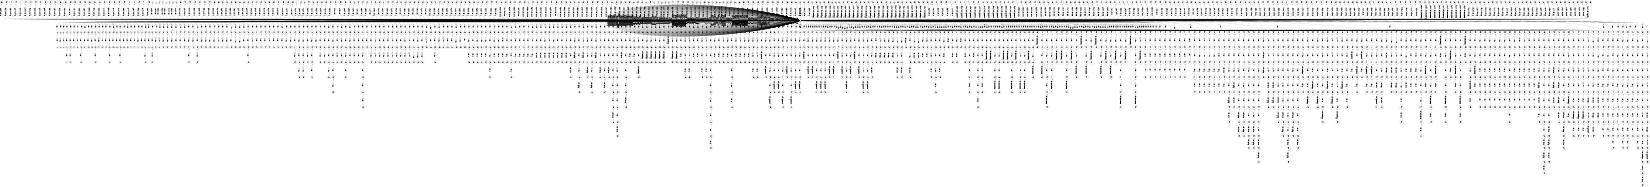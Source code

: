 digraph FST {
rankdir = LR;
size = "8.5,11";
label = "";
center = 1;
orientation = Landscape;
ranksep = "0.4";
nodesep = "0.25";
0 [label = "0", shape = circle, style = bold, fontsize = 14]
	0 -> 0 [label = "fig:（/-0.067097", fontsize = 14];
	0 -> 0 [label = "fig:図/-0.37864", fontsize = 14];
	0 -> 355 [label = "fig:<eps>/-0.62698", fontsize = 14];
	0 -> 1096 [label = "fig:<eps>/0.15483", fontsize = 14];
	0 -> 1101 [label = "fig:<eps>/0.25348", fontsize = 14];
	0 -> 1106 [label = "fig:<eps>/0.11594", fontsize = 14];
	0 -> 1111 [label = "fig:<eps>/0.26151", fontsize = 14];
	0 -> 1116 [label = "fig:<eps>/0.082474", fontsize = 14];
	0 -> 1121 [label = "fig:<eps>/0.37563", fontsize = 14];
	0 -> 1126 [label = "fig:<eps>/-0.64345", fontsize = 14];
	0 -> 1131 [label = "fig:<eps>/0.20094", fontsize = 14];
	0 -> 1136 [label = "fig:<eps>/-0.26099", fontsize = 14];
	0 -> 1141 [label = "fig:<eps>/0.25605", fontsize = 14];
	0 -> 1547 [label = "fig:<eps>/0.23374", fontsize = 14];
	0 -> 1554 [label = "fig:<eps>/0.32428", fontsize = 14];
	0 -> 1561 [label = "fig:<eps>/0.20521", fontsize = 14];
	0 -> 1568 [label = "fig:<eps>/0.361", fontsize = 14];
	0 -> 1575 [label = "fig:<eps>/0.14671", fontsize = 14];
	0 -> 1582 [label = "fig:<eps>/-0.58376", fontsize = 14];
	0 -> 1589 [label = "fig:<eps>/-0.26974", fontsize = 14];
	0 -> 1597 [label = "fig:<eps>/-0.028389", fontsize = 14];
	0 -> 1604 [label = "fig:<eps>/-0.16736", fontsize = 14];
	0 -> 1611 [label = "fig:<eps>/0.35451", fontsize = 14];
	0 -> 1618 [label = "fig:<eps>/-0.21747", fontsize = 14];
	0 -> 1815 [label = "fig:<eps>/0.098293", fontsize = 14];
	0 -> 1806 [label = "fig:<eps>/-0.17199", fontsize = 14];
	0 -> 1796 [label = "fig:<eps>/-0.21715", fontsize = 14];
	0 -> 1786 [label = "fig:<eps>/-0.22682", fontsize = 14];
	0 -> 1777 [label = "fig:<eps>/-0.17149", fontsize = 14];
	0 -> 1767 [label = "fig:<eps>/-0.15549", fontsize = 14];
	0 -> 1758 [label = "fig:<eps>/-0.46063", fontsize = 14];
	0 -> 1749 [label = "fig:<eps>/0.34799", fontsize = 14];
	0 -> 1625 [label = "fig:<eps>/-0.2388", fontsize = 14];
	0 -> 0 [label = ".:る/-0.36042", fontsize = 14];
	0 -> 4 [label = ".:<eps>/-0.56222", fontsize = 14];
	0 -> 0 [label = ".:。/-0.62093", fontsize = 14];
	0 -> 7 [label = ".:<eps>/-0.5232", fontsize = 14];
	0 -> 10 [label = ".:<eps>/-0.67686", fontsize = 14];
	0 -> 14 [label = ".:<eps>/-0.40936", fontsize = 14];
	0 -> 1 [label = ".:<eps>/-0.37591", fontsize = 14];
	0 -> 18 [label = ".:<eps>/-0.70148", fontsize = 14];
	0 -> 21 [label = ".:<eps>/-0.38263", fontsize = 14];
	0 -> 24 [label = ".:<eps>/-0.60702", fontsize = 14];
	0 -> 0 [label = "13:１３/-0.73101", fontsize = 14];
	0 -> 0 [label = "13:１１/0.12827", fontsize = 14];
	0 -> 358 [label = "13:<eps>/0.17973", fontsize = 14];
	0 -> 1175 [label = "13:<eps>/0.11604", fontsize = 14];
	0 -> 1169 [label = "13:<eps>/0.022122", fontsize = 14];
	0 -> 1163 [label = "13:<eps>/-0.25053", fontsize = 14];
	0 -> 1157 [label = "13:<eps>/-0.53059", fontsize = 14];
	0 -> 1151 [label = "13:<eps>/0.18538", fontsize = 14];
	0 -> 1145 [label = "13:<eps>/0.26895", fontsize = 14];
	0 -> 0 [label = "13:１５/0.21399", fontsize = 14];
	0 -> 0 [label = "13:13/-0.42988", fontsize = 14];
	0 -> 362 [label = "13:<eps>/0.35725", fontsize = 14];
	0 -> 366 [label = "13:<eps>/0.14057", fontsize = 14];
	0 -> 370 [label = "13:<eps>/-0.59073", fontsize = 14];
	0 -> 374 [label = "13:<eps>/-0.037087", fontsize = 14];
	0 -> 378 [label = "13:<eps>/-0.33326", fontsize = 14];
	0 -> 383 [label = "13:<eps>/-0.56517", fontsize = 14];
	0 -> 387 [label = "13:<eps>/-0.4739", fontsize = 14];
	0 -> 391 [label = "13:<eps>/-0.21225", fontsize = 14];
	0 -> 420 [label = "is:<eps>/-0.18999", fontsize = 14];
	0 -> 416 [label = "is:<eps>/-0.25648", fontsize = 14];
	0 -> 412 [label = "is:<eps>/0.041839", fontsize = 14];
	0 -> 408 [label = "is:<eps>/-0.23081", fontsize = 14];
	0 -> 404 [label = "is:<eps>/-0.24135", fontsize = 14];
	0 -> 399 [label = "is:<eps>/-0.24926", fontsize = 14];
	0 -> 395 [label = "is:<eps>/-0.51464", fontsize = 14];
	0 -> 0 [label = "is:れ/-0.27942", fontsize = 14];
	0 -> 0 [label = "is:を/-0.5021", fontsize = 14];
	0 -> 0 [label = "is:あ/-0.039107", fontsize = 14];
	0 -> 0 [label = "is:が/-0.59235", fontsize = 14];
	0 -> 0 [label = "is:も/-0.11893", fontsize = 14];
	0 -> 0 [label = "is:に/-0.060866", fontsize = 14];
	0 -> 0 [label = "is:は/-0.57102", fontsize = 14];
	0 -> 0 [label = "is:の/0.052175", fontsize = 14];
	0 -> 1181 [label = "is:<eps>/-0.3048", fontsize = 14];
	0 -> 1632 [label = "is:<eps>/-0.20707", fontsize = 14];
	0 -> 1838 [label = "a:<eps>/-0.21941", fontsize = 14];
	0 -> 695 [label = "a:<eps>/-0.3717", fontsize = 14];
	0 -> 701 [label = "a:<eps>/-0.41913", fontsize = 14];
	0 -> 0 [label = "a:a/-0.27632", fontsize = 14];
	0 -> 0 [label = "a:、/-0.53146", fontsize = 14];
	0 -> 28 [label = "a:<eps>/-0.31884", fontsize = 14];
	0 -> 0 [label = "a:た/-0.4067", fontsize = 14];
	0 -> 0 [label = "a:その/-0.33499", fontsize = 14];
	0 -> 0 [label = "a:は/-0.45571", fontsize = 14];
	0 -> 31 [label = "a:<eps>/-0.39478", fontsize = 14];
	0 -> 0 [label = "a:また/-0.28764", fontsize = 14];
	0 -> 1723 [label = "a:<eps>/-0.19053", fontsize = 14];
	0 -> 424 [label = "a:<eps>/-0.44275", fontsize = 14];
	0 -> 428 [label = "a:<eps>/-0.45905", fontsize = 14];
	0 -> 432 [label = "a:<eps>/-0.32729", fontsize = 14];
	0 -> 436 [label = "a:<eps>/-0.34281", fontsize = 14];
	0 -> 1678 [label = "a:<eps>/-0.28736", fontsize = 14];
	0 -> 1670 [label = "a:<eps>/0.10138", fontsize = 14];
	0 -> 1663 [label = "a:<eps>/0.68519", fontsize = 14];
	0 -> 1652 [label = "a:<eps>/-0.23829", fontsize = 14];
	0 -> 1640 [label = "a:<eps>/-0.35239", fontsize = 14];
	0 -> 34 [label = "a:<eps>/-0.33191", fontsize = 14];
	0 -> 0 [label = "a:さらに/-0.27717", fontsize = 14];
	0 -> 0 [label = "a:する/-0.4215", fontsize = 14];
	0 -> 0 [label = "a:る/-0.33829", fontsize = 14];
	0 -> 0 [label = "a:１/-0.33059", fontsize = 14];
	0 -> 0 [label = "a:ａ/-0.36908", fontsize = 14];
	0 -> 0 [label = "a:半/-0.29268", fontsize = 14];
	0 -> 708 [label = "a:<eps>/-0.3277", fontsize = 14];
	0 -> 713 [label = "a:<eps>/-0.36502", fontsize = 14];
	0 -> 720 [label = "a:<eps>/-0.36379", fontsize = 14];
	0 -> 726 [label = "a:<eps>/-0.3717", fontsize = 14];
	0 -> 732 [label = "a:<eps>/-0.053172", fontsize = 14];
	0 -> 736 [label = "a:<eps>/-0.1006", fontsize = 14];
	0 -> 741 [label = "a:<eps>/-0.42872", fontsize = 14];
	0 -> 746 [label = "a:<eps>/-0.38361", fontsize = 14];
	0 -> 1413 [label = "a:<eps>/-0.22416", fontsize = 14];
	0 -> 440 [label = "a:<eps>/-0.41635", fontsize = 14];
	0 -> 444 [label = "a:<eps>/-0.3273", fontsize = 14];
	0 -> 448 [label = "a:<eps>/-0.31657", fontsize = 14];
	0 -> 452 [label = "a:<eps>/-0.36467", fontsize = 14];
	0 -> 456 [label = "a:<eps>/-0.3645", fontsize = 14];
	0 -> 752 [label = "a:<eps>/-0.1363", fontsize = 14];
	0 -> 758 [label = "a:<eps>/-0.12941", fontsize = 14];
	0 -> 764 [label = "a:<eps>/-0.3872", fontsize = 14];
	0 -> 769 [label = "a:<eps>/-0.093277", fontsize = 14];
	0 -> 774 [label = "a:<eps>/-0.37653", fontsize = 14];
	0 -> 778 [label = "a:<eps>/-0.40227", fontsize = 14];
	0 -> 783 [label = "a:<eps>/-0.32303", fontsize = 14];
	0 -> 789 [label = "a:<eps>/-0.33998", fontsize = 14];
	0 -> 794 [label = "a:<eps>/-0.27968", fontsize = 14];
	0 -> 798 [label = "a:<eps>/-0.32711", fontsize = 14];
	0 -> 803 [label = "a:<eps>/-0.35978", fontsize = 14];
	0 -> 809 [label = "a:<eps>/-0.35078", fontsize = 14];
	0 -> 689 [label = "a:<eps>/-0.37365", fontsize = 14];
	0 -> 682 [label = "a:<eps>/-0.38672", fontsize = 14];
	0 -> 677 [label = "a:<eps>/-0.58935", fontsize = 14];
	0 -> 673 [label = "a:<eps>/-0.39184", fontsize = 14];
	0 -> 1202 [label = "a:<eps>/-0.34439", fontsize = 14];
	0 -> 1195 [label = "a:<eps>/-0.32832", fontsize = 14];
	0 -> 1187 [label = "a:<eps>/-0.24385", fontsize = 14];
	0 -> 461 [label = "circuit:<eps>/-0.37363", fontsize = 14];
	0 -> 1251 [label = "circuit:<eps>/0.416", fontsize = 14];
	0 -> 0 [label = "circuit:部/-0.060163", fontsize = 14];
	0 -> 0 [label = "circuit:回路/-0.752", fontsize = 14];
	0 -> 0 [label = "circuit:手段/-0.027437", fontsize = 14];
	0 -> 486 [label = "circuit:<eps>/-0.024886", fontsize = 14];
	0 -> 1464 [label = "circuit:<eps>/-0.23255", fontsize = 14];
	0 -> 1458 [label = "circuit:<eps>/-0.3067", fontsize = 14];
	0 -> 465 [label = "circuit:<eps>/-0.46736", fontsize = 14];
	0 -> 471 [label = "circuit:<eps>/0.0053106", fontsize = 14];
	0 -> 475 [label = "circuit:<eps>/-0.24956", fontsize = 14];
	0 -> 480 [label = "circuit:<eps>/-0.21983", fontsize = 14];
	0 -> 1298 [label = "circuit:<eps>/-0.46934", fontsize = 14];
	0 -> 1211 [label = "circuit:<eps>/-0.20189", fontsize = 14];
	0 -> 1220 [label = "circuit:<eps>/-0.39912", fontsize = 14];
	0 -> 1230 [label = "circuit:<eps>/0.21465", fontsize = 14];
	0 -> 1240 [label = "circuit:<eps>/-0.26933", fontsize = 14];
	0 -> 885 [label = "circuit:<eps>/-0.099803", fontsize = 14];
	0 -> 879 [label = "circuit:<eps>/-0.44667", fontsize = 14];
	0 -> 874 [label = "circuit:<eps>/-0.45272", fontsize = 14];
	0 -> 870 [label = "circuit:<eps>/-0.39557", fontsize = 14];
	0 -> 866 [label = "circuit:<eps>/-0.32129", fontsize = 14];
	0 -> 1287 [label = "circuit:<eps>/-0.26933", fontsize = 14];
	0 -> 1256 [label = "circuit:<eps>/-0.012397", fontsize = 14];
	0 -> 1263 [label = "circuit:<eps>/-0.11476", fontsize = 14];
	0 -> 1270 [label = "circuit:<eps>/-0.23163", fontsize = 14];
	0 -> 1278 [label = "circuit:<eps>/-0.18201", fontsize = 14];
	0 -> 0 [label = "diagram:示/-0.22671", fontsize = 14];
	0 -> 527 [label = "diagram:<eps>/-0.35524", fontsize = 14];
	0 -> 1307 [label = "diagram:<eps>/-0.054529", fontsize = 14];
	0 -> 523 [label = "diagram:<eps>/-0.0325", fontsize = 14];
	0 -> 514 [label = "diagram:<eps>/-0.23117", fontsize = 14];
	0 -> 506 [label = "diagram:<eps>/-0.35895", fontsize = 14];
	0 -> 501 [label = "diagram:<eps>/-0.17931", fontsize = 14];
	0 -> 495 [label = "diagram:<eps>/-0.11856", fontsize = 14];
	0 -> 490 [label = "diagram:<eps>/0.0051811", fontsize = 14];
	0 -> 0 [label = "diagram:構成/0.045481", fontsize = 14];
	0 -> 37 [label = "diagram:<eps>/-0.42356", fontsize = 14];
	0 -> 0 [label = "diagram:図/-0.31829", fontsize = 14];
	0 -> 0 [label = "diagram:線図/-0.27927", fontsize = 14];
	0 -> 0 [label = "diagram:チャート/-0.0047982", fontsize = 14];
	0 -> 0 [label = "diagram:図中/0.015284", fontsize = 14];
	0 -> 1825 [label = "diagram:<eps>/0.31313", fontsize = 14];
	0 -> 41 [label = "diagram:<eps>/-0.20939", fontsize = 14];
	0 -> 0 [label = "showing:示/-0.19681", fontsize = 14];
	0 -> 70 [label = "showing:<eps>/-0.2646", fontsize = 14];
	0 -> 67 [label = "showing:<eps>/-0.21852", fontsize = 14];
	0 -> 0 [label = "showing:す/-0.19322", fontsize = 14];
	0 -> 76 [label = "showing:<eps>/-0.20149", fontsize = 14];
	0 -> 73 [label = "showing:<eps>/-0.55086", fontsize = 14];
	0 -> 1714 [label = "showing:<eps>/0.15965", fontsize = 14];
	0 -> 1705 [label = "showing:<eps>/-0.016101", fontsize = 14];
	0 -> 1696 [label = "showing:<eps>/0.1861", fontsize = 14];
	0 -> 1688 [label = "showing:<eps>/0.23245", fontsize = 14];
	0 -> 1317 [label = "showing:<eps>/0.21491", fontsize = 14];
	0 -> 44 [label = "showing:<eps>/-0.034612", fontsize = 14];
	0 -> 0 [label = "showing:を/0.010493", fontsize = 14];
	0 -> 47 [label = "showing:<eps>/-0.12984", fontsize = 14];
	0 -> 538 [label = "showing:<eps>/-0.044832", fontsize = 14];
	0 -> 534 [label = "showing:<eps>/0.11868", fontsize = 14];
	0 -> 64 [label = "showing:<eps>/-0.0097663", fontsize = 14];
	0 -> 60 [label = "showing:<eps>/-0.44362", fontsize = 14];
	0 -> 57 [label = "showing:<eps>/-0.39067", fontsize = 14];
	0 -> 54 [label = "showing:<eps>/-0.014803", fontsize = 14];
	0 -> 50 [label = "showing:<eps>/-0.25752", fontsize = 14];
	0 -> 542 [label = "an:<eps>/0.33484", fontsize = 14];
	0 -> 547 [label = "an:<eps>/0.16817", fontsize = 14];
	0 -> 551 [label = "an:<eps>/0.055148", fontsize = 14];
	0 -> 555 [label = "an:<eps>/-0.018435", fontsize = 14];
	0 -> 1323 [label = "an:<eps>/0.24562", fontsize = 14];
	0 -> 1330 [label = "an:<eps>/0.066803", fontsize = 14];
	0 -> 1336 [label = "an:<eps>/-0.049161", fontsize = 14];
	0 -> 1343 [label = "an:<eps>/-0.040221", fontsize = 14];
	0 -> 1351 [label = "an:<eps>/-0.052996", fontsize = 14];
	0 -> 1357 [label = "an:<eps>/-0.019027", fontsize = 14];
	0 -> 1364 [label = "an:<eps>/-0.0020309", fontsize = 14];
	0 -> 1372 [label = "an:<eps>/0.085364", fontsize = 14];
	0 -> 559 [label = "an:<eps>/0.033343", fontsize = 14];
	0 -> 563 [label = "an:<eps>/0.037408", fontsize = 14];
	0 -> 567 [label = "an:<eps>/0.21944", fontsize = 14];
	0 -> 571 [label = "an:<eps>/0.24063", fontsize = 14];
	0 -> 574 [label = "an:<eps>/0.037408", fontsize = 14];
	0 -> 578 [label = "an:<eps>/-0.040222", fontsize = 14];
	0 -> 0 [label = "an:、/-0.40998", fontsize = 14];
	0 -> 0 [label = "an:た/-0.31574", fontsize = 14];
	0 -> 0 [label = "an:の/-0.23655", fontsize = 14];
	0 -> 0 [label = "an:は/-0.32029", fontsize = 14];
	0 -> 79 [label = "an:<eps>/-0.29892", fontsize = 14];
	0 -> 0 [label = "an:この/-0.16544", fontsize = 14];
	0 -> 0 [label = "an:する/-0.31324", fontsize = 14];
	0 -> 0 [label = "an:を/-0.2168", fontsize = 14];
	0 -> 0 [label = "an:ａｎ/-0.29439", fontsize = 14];
	0 -> 0 [label = "an:一/-0.16559", fontsize = 14];
	0 -> 0 [label = "arrangement:こと/0.2523", fontsize = 14];
	0 -> 609 [label = "arrangement:<eps>/-0.20687", fontsize = 14];
	0 -> 0 [label = "arrangement:結果/0.20656", fontsize = 14];
	0 -> 0 [label = "arrangement:もの/0.17367", fontsize = 14];
	0 -> 0 [label = "arrangement:場合/0.081151", fontsize = 14];
	0 -> 0 [label = "arrangement:構成/-0.40046", fontsize = 14];
	0 -> 0 [label = "arrangement:装置/0.23149", fontsize = 14];
	0 -> 0 [label = "arrangement:構造/-0.105", fontsize = 14];
	0 -> 89 [label = "arrangement:<eps>/-0.044937", fontsize = 14];
	0 -> 0 [label = "arrangement:配列/-0.42508", fontsize = 14];
	0 -> 0 [label = "arrangement:配置/-0.47312", fontsize = 14];
	0 -> 582 [label = "arrangement:<eps>/-0.3163", fontsize = 14];
	0 -> 586 [label = "arrangement:<eps>/-0.13935", fontsize = 14];
	0 -> 93 [label = "arrangement:<eps>/-0.20256", fontsize = 14];
	0 -> 96 [label = "arrangement:<eps>/-0.21912", fontsize = 14];
	0 -> 99 [label = "arrangement:<eps>/-0.20231", fontsize = 14];
	0 -> 102 [label = "arrangement:<eps>/-0.18852", fontsize = 14];
	0 -> 105 [label = "arrangement:<eps>/-0.19319", fontsize = 14];
	0 -> 0 [label = "arrangement:関係/0.015971", fontsize = 14];
	0 -> 0 [label = "arrangement:並べ/-0.017643", fontsize = 14];
	0 -> 0 [label = "arrangement:並び/-0.044654", fontsize = 14];
	0 -> 591 [label = "arrangement:<eps>/-0.20011", fontsize = 14];
	0 -> 596 [label = "arrangement:<eps>/-0.31724", fontsize = 14];
	0 -> 600 [label = "arrangement:<eps>/-0.36349", fontsize = 14];
	0 -> 604 [label = "arrangement:<eps>/-0.30682", fontsize = 14];
	0 -> 614 [label = "arrangement:<eps>/0.072168", fontsize = 14];
	0 -> 624 [label = "arrangement:<eps>/0.32844", fontsize = 14];
	0 -> 628 [label = "arrangement:<eps>/-0.052581", fontsize = 14];
	0 -> 632 [label = "arrangement:<eps>/0.16506", fontsize = 14];
	0 -> 1378 [label = "arrangement:<eps>/-0.18863", fontsize = 14];
	0 -> 0 [label = "arrangement:よう/0.064207", fontsize = 14];
	0 -> 82 [label = "arrangement:<eps>/-0.21358", fontsize = 14];
	0 -> 86 [label = "arrangement:<eps>/-0.18044", fontsize = 14];
	0 -> 0 [label = "arrangement:っ/0.16323", fontsize = 14];
	0 -> 0 [label = "arrangement:に/0.34892", fontsize = 14];
	0 -> 636 [label = "arrangement:<eps>/-0.097205", fontsize = 14];
	0 -> 640 [label = "arrangement:<eps>/-0.052684", fontsize = 14];
	0 -> 647 [label = "arrangement:<eps>/0.14516", fontsize = 14];
	0 -> 651 [label = "arrangement:<eps>/-0.20973", fontsize = 14];
	0 -> 655 [label = "arrangement:<eps>/0.0079193", fontsize = 14];
	0 -> 659 [label = "arrangement:<eps>/-0.12548", fontsize = 14];
	0 -> 0 [label = "arrangement:ため/0.11304", fontsize = 14];
	0 -> 663 [label = "arrangement:<eps>/-0.097584", fontsize = 14];
	0 -> 668 [label = "arrangement:<eps>/-0.08077", fontsize = 14];
	0 -> 1390 [label = "of:<eps>/-0.29502", fontsize = 14];
	0 -> 0 [label = "of:の/-0.61023", fontsize = 14];
	0 -> 0 [label = "of:は/-0.039741", fontsize = 14];
	0 -> 0 [label = "of:に/-0.19756", fontsize = 14];
	0 -> 108 [label = "of:<eps>/-0.19877", fontsize = 14];
	0 -> 0 [label = "of:も/0.068829", fontsize = 14];
	0 -> 0 [label = "of:が/-0.23188", fontsize = 14];
	0 -> 0 [label = "of:を/-0.38236", fontsize = 14];
	0 -> 1385 [label = "of:<eps>/-0.24395", fontsize = 14];
	0 -> 1396 [label = "of:<eps>/-0.31684", fontsize = 14];
	0 -> 1401 [label = "of:<eps>/-0.26969", fontsize = 14];
	0 -> 1407 [label = "of:<eps>/-0.27117", fontsize = 14];
	0 -> 121 [label = "conventional:<eps>/-0.69343", fontsize = 14];
	0 -> 0 [label = "conventional:従来/-0.54686", fontsize = 14];
	0 -> 117 [label = "conventional:<eps>/-0.45455", fontsize = 14];
	0 -> 114 [label = "conventional:<eps>/-0.48787", fontsize = 14];
	0 -> 1732 [label = "conventional:<eps>/-0.38641", fontsize = 14];
	0 -> 1420 [label = "conventional:<eps>/-0.3631", fontsize = 14];
	0 -> 134 [label = "conventional:<eps>/-0.0274", fontsize = 14];
	0 -> 124 [label = "conventional:<eps>/-0.41183", fontsize = 14];
	0 -> 0 [label = "conventional:通常/-0.11238", fontsize = 14];
	0 -> 131 [label = "conventional:<eps>/-0.23015", fontsize = 14];
	0 -> 815 [label = "conventional:<eps>/-0.40625", fontsize = 14];
	0 -> 128 [label = "conventional:<eps>/-0.38691", fontsize = 14];
	0 -> 0 [label = "conventional:の/-0.035225", fontsize = 14];
	0 -> 137 [label = "conventional:<eps>/-0.12923", fontsize = 14];
	0 -> 140 [label = "conventional:<eps>/0.048093", fontsize = 14];
	0 -> 143 [label = "conventional:<eps>/-0.16107", fontsize = 14];
	0 -> 0 [label = "conventional:現行/-0.037456", fontsize = 14];
	0 -> 111 [label = "conventional:<eps>/-0.32468", fontsize = 14];
	0 -> 0 [label = "output:さ/0.31371", fontsize = 14];
	0 -> 0 [label = "output:出力/-0.73052", fontsize = 14];
	0 -> 146 [label = "output:<eps>/-0.35822", fontsize = 14];
	0 -> 0 [label = "output:ｏ/0.10944", fontsize = 14];
	0 -> 0 [label = "output:アウトプット/-0.32363", fontsize = 14];
	0 -> 0 [label = "output:れ/0.26531", fontsize = 14];
	0 -> 836 [label = "output:<eps>/-0.30676", fontsize = 14];
	0 -> 1438 [label = "output:<eps>/-0.43757", fontsize = 14];
	0 -> 1432 [label = "output:<eps>/-0.75025", fontsize = 14];
	0 -> 832 [label = "output:<eps>/-0.34915", fontsize = 14];
	0 -> 828 [label = "output:<eps>/-0.76228", fontsize = 14];
	0 -> 824 [label = "output:<eps>/0.19032", fontsize = 14];
	0 -> 820 [label = "output:<eps>/0.012583", fontsize = 14];
	0 -> 1427 [label = "output:<eps>/0.10736", fontsize = 14];
	0 -> 1741 [label = "output:<eps>/0.23336", fontsize = 14];
	0 -> 845 [label = "buffer:<eps>/-0.41031", fontsize = 14];
	0 -> 862 [label = "buffer:<eps>/-0.4121", fontsize = 14];
	0 -> 858 [label = "buffer:<eps>/-0.78968", fontsize = 14];
	0 -> 853 [label = "buffer:<eps>/-0.44553", fontsize = 14];
	0 -> 850 [label = "buffer:<eps>/0.016432", fontsize = 14];
	0 -> 840 [label = "buffer:<eps>/-0.4114", fontsize = 14];
	0 -> 1452 [label = "buffer:<eps>/0.17663", fontsize = 14];
	0 -> 1444 [label = "buffer:<eps>/-0.40762", fontsize = 14];
	0 -> 149 [label = "buffer:<eps>/-0.43039", fontsize = 14];
	0 -> 0 [label = "buffer:回路/0.2154", fontsize = 14];
	0 -> 0 [label = "buffer:バッファ/-0.75196", fontsize = 14];
	0 -> 152 [label = "buffer:<eps>/-0.38449", fontsize = 14];
	0 -> 155 [label = "buffer:<eps>/-0.36461", fontsize = 14];
	0 -> 0 [label = "buffer:緩衝/-0.42402", fontsize = 14];
	0 -> 0 [label = "buffer:バッファロー/-0.31599", fontsize = 14];
	0 -> 0 [label = "buffer:バッファー/-0.39696", fontsize = 14];
	0 -> 1541 [label = "in:<eps>/0.1003", fontsize = 14];
	0 -> 0 [label = "in:の/0.065169", fontsize = 14];
	0 -> 0 [label = "in:そして/-0.12282", fontsize = 14];
	0 -> 0 [label = "in:内/-0.34724", fontsize = 14];
	0 -> 171 [label = "in:<eps>/-0.3391", fontsize = 14];
	0 -> 174 [label = "in:<eps>/-0.39326", fontsize = 14];
	0 -> 177 [label = "in:<eps>/-0.36047", fontsize = 14];
	0 -> 0 [label = "in:また/-0.18899", fontsize = 14];
	0 -> 0 [label = "in:さ/-0.21148", fontsize = 14];
	0 -> 0 [label = "in:方向/-0.11699", fontsize = 14];
	0 -> 180 [label = "in:<eps>/-0.24155", fontsize = 14];
	0 -> 165 [label = "in:<eps>/-0.25588", fontsize = 14];
	0 -> 0 [label = "in:を/0.10485", fontsize = 14];
	0 -> 0 [label = "in:い/-0.20005", fontsize = 14];
	0 -> 1470 [label = "in:<eps>/0.084243", fontsize = 14];
	0 -> 1479 [label = "in:<eps>/-0.0048328", fontsize = 14];
	0 -> 1485 [label = "in:<eps>/-0.076248", fontsize = 14];
	0 -> 1493 [label = "in:<eps>/-0.0012256", fontsize = 14];
	0 -> 1499 [label = "in:<eps>/0.5161", fontsize = 14];
	0 -> 1503 [label = "in:<eps>/-0.13958", fontsize = 14];
	0 -> 929 [label = "in:<eps>/-0.36643", fontsize = 14];
	0 -> 922 [label = "in:<eps>/-0.44816", fontsize = 14];
	0 -> 918 [label = "in:<eps>/-0.28769", fontsize = 14];
	0 -> 912 [label = "in:<eps>/-0.18679", fontsize = 14];
	0 -> 908 [label = "in:<eps>/-0.10047", fontsize = 14];
	0 -> 905 [label = "in:<eps>/-0.21362", fontsize = 14];
	0 -> 901 [label = "in:<eps>/-0.1887", fontsize = 14];
	0 -> 897 [label = "in:<eps>/-0.19238", fontsize = 14];
	0 -> 894 [label = "in:<eps>/0.14041", fontsize = 14];
	0 -> 890 [label = "in:<eps>/-0.12136", fontsize = 14];
	0 -> 168 [label = "in:<eps>/-0.38334", fontsize = 14];
	0 -> 0 [label = "in:で/-0.39898", fontsize = 14];
	0 -> 0 [label = "in:し/-0.10563", fontsize = 14];
	0 -> 0 [label = "in:に/-0.47864", fontsize = 14];
	0 -> 158 [label = "in:<eps>/-0.48289", fontsize = 14];
	0 -> 0 [label = "in:中/-0.38081", fontsize = 14];
	0 -> 161 [label = "in:<eps>/-0.55957", fontsize = 14];
	0 -> 1534 [label = "in:<eps>/0.098412", fontsize = 14];
	0 -> 1530 [label = "in:<eps>/0.056115", fontsize = 14];
	0 -> 1522 [label = "in:<eps>/-0.17352", fontsize = 14];
	0 -> 1516 [label = "in:<eps>/0.42185", fontsize = 14];
	0 -> 1511 [label = "in:<eps>/0.041648", fontsize = 14];
	0 -> 0 [label = "the:前記/-0.39973", fontsize = 14];
	0 -> 0 [label = "the:この/-0.36216", fontsize = 14];
	0 -> 192 [label = "the:<eps>/-0.38489", fontsize = 14];
	0 -> 189 [label = "the:<eps>/-0.43285", fontsize = 14];
	0 -> 0 [label = "the:する/-0.24789", fontsize = 14];
	0 -> 0 [label = "the:ア/-0.21137", fontsize = 14];
	0 -> 0 [label = "the:本/-0.2343", fontsize = 14];
	0 -> 0 [label = "the:各/-0.23004", fontsize = 14];
	0 -> 0 [label = "the:尚/-0.22102", fontsize = 14];
	0 -> 183 [label = "the:<eps>/-0.3569", fontsize = 14];
	0 -> 0 [label = "the:、/-0.56087", fontsize = 14];
	0 -> 0 [label = "the:た/-0.31363", fontsize = 14];
	0 -> 0 [label = "the:（/-0.22286", fontsize = 14];
	0 -> 1092 [label = "the:<eps>/-0.11407", fontsize = 14];
	0 -> 1085 [label = "the:<eps>/-0.19184", fontsize = 14];
	0 -> 1082 [label = "the:<eps>/-0.26923", fontsize = 14];
	0 -> 186 [label = "the:<eps>/-0.31222", fontsize = 14];
	0 -> 1078 [label = "the:<eps>/0.29369", fontsize = 14];
	0 -> 0 [label = "the:は/-0.3999", fontsize = 14];
	0 -> 0 [label = "the:の/-0.46103", fontsize = 14];
	0 -> 0 [label = "the:その/-0.31193", fontsize = 14];
	0 -> 1071 [label = "the:<eps>/-0.20178", fontsize = 14];
	0 -> 1067 [label = "the:<eps>/0.087423", fontsize = 14];
	0 -> 1062 [label = "the:<eps>/0.14895", fontsize = 14];
	0 -> 1058 [label = "the:<eps>/0.2258", fontsize = 14];
	0 -> 1053 [label = "the:<eps>/-0.12514", fontsize = 14];
	0 -> 1050 [label = "the:<eps>/-0.11486", fontsize = 14];
	0 -> 1046 [label = "the:<eps>/0.092257", fontsize = 14];
	0 -> 1041 [label = "the:<eps>/-0.14625", fontsize = 14];
	0 -> 1038 [label = "the:<eps>/0.54985", fontsize = 14];
	0 -> 1033 [label = "the:<eps>/-0.11462", fontsize = 14];
	0 -> 935 [label = "the:<eps>/-0.24846", fontsize = 14];
	0 -> 939 [label = "the:<eps>/-0.31605", fontsize = 14];
	0 -> 943 [label = "the:<eps>/-0.16756", fontsize = 14];
	0 -> 949 [label = "the:<eps>/-0.17372", fontsize = 14];
	0 -> 955 [label = "the:<eps>/0.049051", fontsize = 14];
	0 -> 959 [label = "the:<eps>/-0.25997", fontsize = 14];
	0 -> 963 [label = "the:<eps>/-0.31631", fontsize = 14];
	0 -> 969 [label = "the:<eps>/-0.218", fontsize = 14];
	0 -> 973 [label = "the:<eps>/-0.18962", fontsize = 14];
	0 -> 979 [label = "the:<eps>/-0.31585", fontsize = 14];
	0 -> 985 [label = "the:<eps>/-0.15211", fontsize = 14];
	0 -> 989 [label = "the:<eps>/-0.10962", fontsize = 14];
	0 -> 994 [label = "the:<eps>/0.36316", fontsize = 14];
	0 -> 997 [label = "the:<eps>/-0.13003", fontsize = 14];
	0 -> 1002 [label = "the:<eps>/-0.24931", fontsize = 14];
	0 -> 1009 [label = "the:<eps>/-0.16464", fontsize = 14];
	0 -> 1015 [label = "the:<eps>/-0.083213", fontsize = 14];
	0 -> 1019 [label = "the:<eps>/-0.10605", fontsize = 14];
	0 -> 1023 [label = "the:<eps>/-0.17411", fontsize = 14];
	0 -> 1029 [label = "the:<eps>/0.26175", fontsize = 14];
	0 -> 0 [label = "aforementioned:前述/-0.32826", fontsize = 14];
	0 -> 218 [label = "aforementioned:<eps>/0.038823", fontsize = 14];
	0 -> 213 [label = "aforementioned:<eps>/-0.050741", fontsize = 14];
	0 -> 0 [label = "aforementioned:先/0.043896", fontsize = 14];
	0 -> 209 [label = "aforementioned:<eps>/-0.28134", fontsize = 14];
	0 -> 204 [label = "aforementioned:<eps>/-0.24734", fontsize = 14];
	0 -> 0 [label = "aforementioned:上記/-0.37343", fontsize = 14];
	0 -> 0 [label = "aforementioned:ら/0.10793", fontsize = 14];
	0 -> 199 [label = "aforementioned:<eps>/-0.10064", fontsize = 14];
	0 -> 0 [label = "aforementioned:以上/-0.018319", fontsize = 14];
	0 -> 0 [label = "aforementioned:し/0.028048", fontsize = 14];
	0 -> 195 [label = "aforementioned:<eps>/-0.145", fontsize = 14];
	0 -> 0 [label = "aforementioned:前記/-0.28734", fontsize = 14];
	0 -> 0 [label = "aforementioned:な/0.1736", fontsize = 14];
	0 -> 0 [label = "aforementioned:よう/0.040495", fontsize = 14];
	0 -> 0 [label = "aforementioned:の/0.28791", fontsize = 14];
	0 -> 0 [label = "aforementioned:た/-0.031037", fontsize = 14];
	0 -> 0 [label = "aforementioned:合間/-0.1484", fontsize = 14];
	0 -> 0 [label = "aforementioned:前出/-0.20514", fontsize = 14];
	0 -> 240 [label = "aforementioned:<eps>/-0.19727", fontsize = 14];
	0 -> 234 [label = "aforementioned:<eps>/-0.27992", fontsize = 14];
	0 -> 229 [label = "aforementioned:<eps>/-0.24788", fontsize = 14];
	0 -> 225 [label = "aforementioned:<eps>/-0.43242", fontsize = 14];
	0 -> 0 [label = "aforementioned:上述/-0.28486", fontsize = 14];
	0 -> 221 [label = "aforementioned:<eps>/-0.43517", fontsize = 14];
	0 -> 0 [label = "laid:横/0.1003", fontsize = 14];
	0 -> 0 [label = "laid:て/0.33159", fontsize = 14];
	0 -> 244 [label = "laid:<eps>/0.14906", fontsize = 14];
	0 -> 248 [label = "laid:<eps>/0.0019514", fontsize = 14];
	0 -> 253 [label = "laid:<eps>/0.15914", fontsize = 14];
	0 -> 0 [label = "laid:れ/0.18712", fontsize = 14];
	0 -> 0 [label = "laid:られ/0.24184", fontsize = 14];
	0 -> 0 [label = "laid:もの/0.24507", fontsize = 14];
	0 -> 0 [label = "laid:さ/0.12012", fontsize = 14];
	0 -> 257 [label = "laid:<eps>/0.11453", fontsize = 14];
	0 -> 261 [label = "laid:<eps>/0.024206", fontsize = 14];
	0 -> 265 [label = "laid:<eps>/-0.19934", fontsize = 14];
	0 -> 272 [label = "laid:<eps>/0.17176", fontsize = 14];
	0 -> 275 [label = "laid:<eps>/0.073997", fontsize = 14];
	0 -> 279 [label = "laid:<eps>/0.14906", fontsize = 14];
	0 -> 0 [label = "laid:配線/0.11504", fontsize = 14];
	0 -> 283 [label = "laid:<eps>/-0.109", fontsize = 14];
	0 -> 327 [label = "laid:<eps>/-0.057726", fontsize = 14];
	0 -> 0 [label = "laid:配管/0.22363", fontsize = 14];
	0 -> 0 [label = "laid:文献/0.18493", fontsize = 14];
	0 -> 0 [label = "laid:配設/-0.044297", fontsize = 14];
	0 -> 287 [label = "laid:<eps>/-0.14908", fontsize = 14];
	0 -> 0 [label = "laid:配置/-0.15913", fontsize = 14];
	0 -> 291 [label = "laid:<eps>/-0.2309", fontsize = 14];
	0 -> 295 [label = "laid:<eps>/-0.15285", fontsize = 14];
	0 -> 0 [label = "laid:載置/0.02013", fontsize = 14];
	0 -> 299 [label = "laid:<eps>/-0.13909", fontsize = 14];
	0 -> 0 [label = "laid:積層/-0.053454", fontsize = 14];
	0 -> 303 [label = "laid:<eps>/-0.048413", fontsize = 14];
	0 -> 0 [label = "laid:重ね/0.017441", fontsize = 14];
	0 -> 307 [label = "laid:<eps>/-0.057814", fontsize = 14];
	0 -> 0 [label = "laid:敷設/-0.31656", fontsize = 14];
	0 -> 311 [label = "laid:<eps>/-0.32999", fontsize = 14];
	0 -> 0 [label = "laid:レイアウト/-0.17145", fontsize = 14];
	0 -> 315 [label = "laid:<eps>/-0.21428", fontsize = 14];
	0 -> 0 [label = "laid:敷き詰め/-0.17838", fontsize = 14];
	0 -> 319 [label = "laid:<eps>/-0.25364", fontsize = 14];
	0 -> 0 [label = "laid:掛け渡/-0.062679", fontsize = 14];
	0 -> 323 [label = "laid:<eps>/-0.149", fontsize = 14];
	0 -> 0 [label = "laid:２０００/0.15677", fontsize = 14];
	0 -> 0 [label = "open:られ/0.21798", fontsize = 14];
	0 -> 0 [label = "open:く/0.13606", fontsize = 14];
	0 -> 330 [label = "open:<eps>/-0.32758", fontsize = 14];
	0 -> 0 [label = "open:でき/0.35146", fontsize = 14];
	0 -> 0 [label = "open:せ/0.11961", fontsize = 14];
	0 -> 0 [label = "open:経路/0.22636", fontsize = 14];
	0 -> 0 [label = "open:遮断/0.06454", fontsize = 14];
	0 -> 0 [label = "open:open/-0.3008", fontsize = 14];
	0 -> 0 [label = "open:かけ/0.13455", fontsize = 14];
	0 -> 0 [label = "open:開放/-0.54911", fontsize = 14];
	0 -> 333 [label = "open:<eps>/-0.34789", fontsize = 14];
	0 -> 337 [label = "open:<eps>/-0.32149", fontsize = 14];
	0 -> 340 [label = "open:<eps>/-0.35908", fontsize = 14];
	0 -> 0 [label = "open:開/-0.46663", fontsize = 14];
	0 -> 343 [label = "open:<eps>/-0.34462", fontsize = 14];
	0 -> 346 [label = "open:<eps>/-0.24745", fontsize = 14];
	0 -> 0 [label = "open:開弁/-0.33711", fontsize = 14];
	0 -> 0 [label = "open:開口/-0.412", fontsize = 14];
	0 -> 0 [label = "open:オープン/-0.49468", fontsize = 14];
	0 -> 349 [label = "open:<eps>/-0.34355", fontsize = 14];
	0 -> 0 [label = "open:開け/-0.2445", fontsize = 14];
	0 -> 0 [label = "open:開封/-0.17112", fontsize = 14];
	0 -> 0 [label = "open:ｏｐｅｎ/-0.24575", fontsize = 14];
	0 -> 0 [label = "open:開路/-0.12418", fontsize = 14];
	0 -> 0 [label = "open:ｃｓｏ/-0.23673", fontsize = 14];
	0 -> 0 [label = "open:解放/-0.072572", fontsize = 14];
	0 -> 0 [label = "application:利用/-0.017656", fontsize = 14];
	0 -> 0 [label = "application:用途/-0.25614", fontsize = 14];
	0 -> 0 [label = "application:電気/0.19213", fontsize = 14];
	0 -> 0 [label = "application:発明/0.41603", fontsize = 14];
	0 -> 0 [label = "application:用/0.13463", fontsize = 14];
	0 -> 0 [label = "application:装置/0.35481", fontsize = 14];
	0 -> 0 [label = "application:作用/0.13506", fontsize = 14];
	0 -> 0 [label = "application:照射/-0.092745", fontsize = 14];
	0 -> 0 [label = "application:適用/-0.28776", fontsize = 14];
	0 -> 0 [label = "application:与え/0.078237", fontsize = 14];
	0 -> 0 [label = "application:印加/-0.46399", fontsize = 14];
	0 -> 0 [label = "application:付着/0.18664", fontsize = 14];
	0 -> 0 [label = "application:投入/-0.02549", fontsize = 14];
	0 -> 0 [label = "application:付与/-0.15048", fontsize = 14];
	0 -> 0 [label = "application:アプリケーション/-0.62181", fontsize = 14];
	0 -> 0 [label = "application:応用/-0.34351", fontsize = 14];
	0 -> 0 [label = "application:係合/0.10884", fontsize = 14];
	0 -> 0 [label = "application:塗布/-0.37117", fontsize = 14];
	0 -> 352 [label = "application:<eps>/-0.19081", fontsize = 14];
	0 -> 0 [label = "application:かけ/-0.030596", fontsize = 14];
	0 -> 0 [label = "application:印可/-0.089563", fontsize = 14];
	0 -> 0 [label = "application:不純/0.25061", fontsize = 14];
	0 -> 0 [label = "application:塗設/-0.045755", fontsize = 14];
	0 -> 0 [label = "application:吹付/-0.18153", fontsize = 14];
	0 -> 0 [label = "application:出願/-0.24252", fontsize = 14];
	0 -> 0 [label = "application:加え/0.080368", fontsize = 14];
1 [label = "1", shape = circle, style = solid, fontsize = 14]
2 [label = "2", shape = circle, style = solid, fontsize = 14]
	2 -> 3 [label = "<eps>:た", fontsize = 14];
3 [label = "3", shape = circle, style = solid, fontsize = 14]
	3 -> 0 [label = "<eps>:。", fontsize = 14];
4 [label = "4", shape = circle, style = solid, fontsize = 14]
5 [label = "5", shape = circle, style = solid, fontsize = 14]
	5 -> 6 [label = "<eps>:する", fontsize = 14];
6 [label = "6", shape = circle, style = solid, fontsize = 14]
	6 -> 0 [label = "<eps>:。", fontsize = 14];
7 [label = "7", shape = circle, style = solid, fontsize = 14]
8 [label = "8", shape = circle, style = solid, fontsize = 14]
	8 -> 9 [label = "<eps>:い", fontsize = 14];
9 [label = "9", shape = circle, style = solid, fontsize = 14]
	9 -> 0 [label = "<eps>:。", fontsize = 14];
10 [label = "10", shape = circle, style = solid, fontsize = 14]
11 [label = "11", shape = circle, style = solid, fontsize = 14]
	11 -> 12 [label = "<eps>:い", fontsize = 14];
12 [label = "12", shape = circle, style = solid, fontsize = 14]
	12 -> 13 [label = "<eps>:る", fontsize = 14];
13 [label = "13", shape = circle, style = solid, fontsize = 14]
	13 -> 0 [label = "<eps>:。", fontsize = 14];
14 [label = "14", shape = circle, style = solid, fontsize = 14]
15 [label = "15", shape = circle, style = solid, fontsize = 14]
	15 -> 16 [label = "<eps>:い", fontsize = 14];
16 [label = "16", shape = circle, style = solid, fontsize = 14]
	16 -> 17 [label = "<eps>:く", fontsize = 14];
17 [label = "17", shape = circle, style = solid, fontsize = 14]
	17 -> 0 [label = "<eps>:。", fontsize = 14];
18 [label = "18", shape = circle, style = solid, fontsize = 14]
19 [label = "19", shape = circle, style = solid, fontsize = 14]
	19 -> 20 [label = "<eps>:る", fontsize = 14];
20 [label = "20", shape = circle, style = solid, fontsize = 14]
	20 -> 0 [label = "<eps>:。", fontsize = 14];
21 [label = "21", shape = circle, style = solid, fontsize = 14]
22 [label = "22", shape = circle, style = solid, fontsize = 14]
	22 -> 23 [label = "<eps>:う", fontsize = 14];
23 [label = "23", shape = circle, style = solid, fontsize = 14]
	23 -> 0 [label = "<eps>:。", fontsize = 14];
24 [label = "24", shape = circle, style = solid, fontsize = 14]
25 [label = "25", shape = circle, style = solid, fontsize = 14]
	25 -> 26 [label = "<eps>:あ", fontsize = 14];
26 [label = "26", shape = circle, style = solid, fontsize = 14]
	26 -> 27 [label = "<eps>:る", fontsize = 14];
27 [label = "27", shape = circle, style = solid, fontsize = 14]
	27 -> 0 [label = "<eps>:。", fontsize = 14];
28 [label = "28", shape = circle, style = solid, fontsize = 14]
29 [label = "29", shape = circle, style = solid, fontsize = 14]
	29 -> 30 [label = "<eps>:、", fontsize = 14];
30 [label = "30", shape = circle, style = solid, fontsize = 14]
	30 -> 0 [label = "<eps>:これ", fontsize = 14];
31 [label = "31", shape = circle, style = solid, fontsize = 14]
32 [label = "32", shape = circle, style = solid, fontsize = 14]
	32 -> 33 [label = "<eps>:は", fontsize = 14];
33 [label = "33", shape = circle, style = solid, fontsize = 14]
	33 -> 0 [label = "<eps>:、", fontsize = 14];
34 [label = "34", shape = circle, style = solid, fontsize = 14]
35 [label = "35", shape = circle, style = solid, fontsize = 14]
	35 -> 36 [label = "<eps>:また", fontsize = 14];
36 [label = "36", shape = circle, style = solid, fontsize = 14]
	36 -> 0 [label = "<eps>:、", fontsize = 14];
37 [label = "37", shape = circle, style = solid, fontsize = 14]
38 [label = "38", shape = circle, style = solid, fontsize = 14]
	38 -> 39 [label = "<eps>:図", fontsize = 14];
39 [label = "39", shape = circle, style = solid, fontsize = 14]
	39 -> 40 [label = "<eps>:で", fontsize = 14];
40 [label = "40", shape = circle, style = solid, fontsize = 14]
	40 -> 0 [label = "<eps>:あ", fontsize = 14];
41 [label = "41", shape = circle, style = solid, fontsize = 14]
42 [label = "42", shape = circle, style = solid, fontsize = 14]
	42 -> 43 [label = "<eps>:構成", fontsize = 14];
43 [label = "43", shape = circle, style = solid, fontsize = 14]
	43 -> 0 [label = "<eps>:図", fontsize = 14];
44 [label = "44", shape = circle, style = solid, fontsize = 14]
45 [label = "45", shape = circle, style = solid, fontsize = 14]
	45 -> 46 [label = "<eps>:で", fontsize = 14];
46 [label = "46", shape = circle, style = solid, fontsize = 14]
	46 -> 0 [label = "<eps>:あ", fontsize = 14];
47 [label = "47", shape = circle, style = solid, fontsize = 14]
48 [label = "48", shape = circle, style = solid, fontsize = 14]
	48 -> 49 [label = "<eps>:を", fontsize = 14];
49 [label = "49", shape = circle, style = solid, fontsize = 14]
	49 -> 0 [label = "<eps>:表", fontsize = 14];
50 [label = "50", shape = circle, style = solid, fontsize = 14]
51 [label = "51", shape = circle, style = solid, fontsize = 14]
	51 -> 52 [label = "<eps>:を", fontsize = 14];
52 [label = "52", shape = circle, style = solid, fontsize = 14]
	52 -> 53 [label = "<eps>:表", fontsize = 14];
53 [label = "53", shape = circle, style = solid, fontsize = 14]
	53 -> 0 [label = "<eps>:す", fontsize = 14];
54 [label = "54", shape = circle, style = solid, fontsize = 14]
55 [label = "55", shape = circle, style = solid, fontsize = 14]
	55 -> 56 [label = "<eps>:を", fontsize = 14];
56 [label = "56", shape = circle, style = solid, fontsize = 14]
	56 -> 0 [label = "<eps>:説明", fontsize = 14];
57 [label = "57", shape = circle, style = solid, fontsize = 14]
58 [label = "58", shape = circle, style = solid, fontsize = 14]
	58 -> 59 [label = "<eps>:を", fontsize = 14];
59 [label = "59", shape = circle, style = solid, fontsize = 14]
	59 -> 0 [label = "<eps>:示", fontsize = 14];
60 [label = "60", shape = circle, style = solid, fontsize = 14]
61 [label = "61", shape = circle, style = solid, fontsize = 14]
	61 -> 62 [label = "<eps>:を", fontsize = 14];
62 [label = "62", shape = circle, style = solid, fontsize = 14]
	62 -> 63 [label = "<eps>:示", fontsize = 14];
63 [label = "63", shape = circle, style = solid, fontsize = 14]
	63 -> 0 [label = "<eps>:す", fontsize = 14];
64 [label = "64", shape = circle, style = solid, fontsize = 14]
65 [label = "65", shape = circle, style = solid, fontsize = 14]
	65 -> 66 [label = "<eps>:例", fontsize = 14];
66 [label = "66", shape = circle, style = solid, fontsize = 14]
	66 -> 0 [label = "<eps>:を", fontsize = 14];
67 [label = "67", shape = circle, style = solid, fontsize = 14]
68 [label = "68", shape = circle, style = solid, fontsize = 14]
	68 -> 69 [label = "<eps>:す", fontsize = 14];
69 [label = "69", shape = circle, style = solid, fontsize = 14]
	69 -> 0 [label = "<eps>:説明", fontsize = 14];
70 [label = "70", shape = circle, style = solid, fontsize = 14]
71 [label = "71", shape = circle, style = solid, fontsize = 14]
	71 -> 72 [label = "<eps>:表", fontsize = 14];
72 [label = "72", shape = circle, style = solid, fontsize = 14]
	72 -> 0 [label = "<eps>:す", fontsize = 14];
73 [label = "73", shape = circle, style = solid, fontsize = 14]
74 [label = "74", shape = circle, style = solid, fontsize = 14]
	74 -> 75 [label = "<eps>:示", fontsize = 14];
75 [label = "75", shape = circle, style = solid, fontsize = 14]
	75 -> 0 [label = "<eps>:す", fontsize = 14];
76 [label = "76", shape = circle, style = solid, fontsize = 14]
77 [label = "77", shape = circle, style = solid, fontsize = 14]
	77 -> 78 [label = "<eps>:表わ", fontsize = 14];
78 [label = "78", shape = circle, style = solid, fontsize = 14]
	78 -> 0 [label = "<eps>:す", fontsize = 14];
79 [label = "79", shape = circle, style = solid, fontsize = 14]
80 [label = "80", shape = circle, style = solid, fontsize = 14]
	80 -> 81 [label = "<eps>:は", fontsize = 14];
81 [label = "81", shape = circle, style = solid, fontsize = 14]
	81 -> 0 [label = "<eps>:、", fontsize = 14];
82 [label = "82", shape = circle, style = solid, fontsize = 14]
83 [label = "83", shape = circle, style = solid, fontsize = 14]
	83 -> 84 [label = "<eps>:よう", fontsize = 14];
84 [label = "84", shape = circle, style = solid, fontsize = 14]
	84 -> 85 [label = "<eps>:な", fontsize = 14];
85 [label = "85", shape = circle, style = solid, fontsize = 14]
	85 -> 0 [label = "<eps>:構成", fontsize = 14];
86 [label = "86", shape = circle, style = solid, fontsize = 14]
87 [label = "87", shape = circle, style = solid, fontsize = 14]
	87 -> 88 [label = "<eps>:な", fontsize = 14];
88 [label = "88", shape = circle, style = solid, fontsize = 14]
	88 -> 0 [label = "<eps>:構成", fontsize = 14];
89 [label = "89", shape = circle, style = solid, fontsize = 14]
90 [label = "90", shape = circle, style = solid, fontsize = 14]
	90 -> 91 [label = "<eps>:構造", fontsize = 14];
91 [label = "91", shape = circle, style = solid, fontsize = 14]
	91 -> 92 [label = "<eps>:に", fontsize = 14];
92 [label = "92", shape = circle, style = solid, fontsize = 14]
	92 -> 0 [label = "<eps>:よ", fontsize = 14];
93 [label = "93", shape = circle, style = solid, fontsize = 14]
94 [label = "94", shape = circle, style = solid, fontsize = 14]
	94 -> 95 [label = "<eps>:配置", fontsize = 14];
95 [label = "95", shape = circle, style = solid, fontsize = 14]
	95 -> 0 [label = "<eps>:例", fontsize = 14];
96 [label = "96", shape = circle, style = solid, fontsize = 14]
97 [label = "97", shape = circle, style = solid, fontsize = 14]
	97 -> 98 [label = "<eps>:配置", fontsize = 14];
98 [label = "98", shape = circle, style = solid, fontsize = 14]
	98 -> 0 [label = "<eps>:構成", fontsize = 14];
99 [label = "99", shape = circle, style = solid, fontsize = 14]
100 [label = "100", shape = circle, style = solid, fontsize = 14]
	100 -> 101 [label = "<eps>:配置", fontsize = 14];
101 [label = "101", shape = circle, style = solid, fontsize = 14]
	101 -> 0 [label = "<eps>:構造", fontsize = 14];
102 [label = "102", shape = circle, style = solid, fontsize = 14]
103 [label = "103", shape = circle, style = solid, fontsize = 14]
	103 -> 104 [label = "<eps>:配置", fontsize = 14];
104 [label = "104", shape = circle, style = solid, fontsize = 14]
	104 -> 0 [label = "<eps>:位置", fontsize = 14];
105 [label = "105", shape = circle, style = solid, fontsize = 14]
106 [label = "106", shape = circle, style = solid, fontsize = 14]
	106 -> 107 [label = "<eps>:配置", fontsize = 14];
107 [label = "107", shape = circle, style = solid, fontsize = 14]
	107 -> 0 [label = "<eps>:関係", fontsize = 14];
108 [label = "108", shape = circle, style = solid, fontsize = 14]
109 [label = "109", shape = circle, style = solid, fontsize = 14]
	109 -> 110 [label = "<eps>:に", fontsize = 14];
110 [label = "110", shape = circle, style = solid, fontsize = 14]
	110 -> 0 [label = "<eps>:おけ", fontsize = 14];
111 [label = "111", shape = circle, style = solid, fontsize = 14]
112 [label = "112", shape = circle, style = solid, fontsize = 14]
	112 -> 113 [label = "<eps>:、", fontsize = 14];
113 [label = "113", shape = circle, style = solid, fontsize = 14]
	113 -> 0 [label = "<eps>:従来", fontsize = 14];
114 [label = "114", shape = circle, style = solid, fontsize = 14]
115 [label = "115", shape = circle, style = solid, fontsize = 14]
	115 -> 116 [label = "<eps>:の", fontsize = 14];
116 [label = "116", shape = circle, style = solid, fontsize = 14]
	116 -> 0 [label = "<eps>:従来", fontsize = 14];
117 [label = "117", shape = circle, style = solid, fontsize = 14]
118 [label = "118", shape = circle, style = solid, fontsize = 14]
	118 -> 119 [label = "<eps>:の", fontsize = 14];
119 [label = "119", shape = circle, style = solid, fontsize = 14]
	119 -> 120 [label = "<eps>:従来", fontsize = 14];
120 [label = "120", shape = circle, style = solid, fontsize = 14]
	120 -> 0 [label = "<eps>:の", fontsize = 14];
121 [label = "121", shape = circle, style = solid, fontsize = 14]
122 [label = "122", shape = circle, style = solid, fontsize = 14]
	122 -> 123 [label = "<eps>:従来", fontsize = 14];
123 [label = "123", shape = circle, style = solid, fontsize = 14]
	123 -> 0 [label = "<eps>:の", fontsize = 14];
124 [label = "124", shape = circle, style = solid, fontsize = 14]
125 [label = "125", shape = circle, style = solid, fontsize = 14]
	125 -> 126 [label = "<eps>:従来", fontsize = 14];
126 [label = "126", shape = circle, style = solid, fontsize = 14]
	126 -> 127 [label = "<eps>:に", fontsize = 14];
127 [label = "127", shape = circle, style = solid, fontsize = 14]
	127 -> 0 [label = "<eps>:おけ", fontsize = 14];
128 [label = "128", shape = circle, style = solid, fontsize = 14]
129 [label = "129", shape = circle, style = solid, fontsize = 14]
	129 -> 130 [label = "<eps>:従来", fontsize = 14];
130 [label = "130", shape = circle, style = solid, fontsize = 14]
	130 -> 0 [label = "<eps>:例", fontsize = 14];
131 [label = "131", shape = circle, style = solid, fontsize = 14]
132 [label = "132", shape = circle, style = solid, fontsize = 14]
	132 -> 133 [label = "<eps>:通常", fontsize = 14];
133 [label = "133", shape = circle, style = solid, fontsize = 14]
	133 -> 0 [label = "<eps>:の", fontsize = 14];
134 [label = "134", shape = circle, style = solid, fontsize = 14]
135 [label = "135", shape = circle, style = solid, fontsize = 14]
	135 -> 136 [label = "<eps>:一般", fontsize = 14];
136 [label = "136", shape = circle, style = solid, fontsize = 14]
	136 -> 0 [label = "<eps>:的", fontsize = 14];
137 [label = "137", shape = circle, style = solid, fontsize = 14]
138 [label = "138", shape = circle, style = solid, fontsize = 14]
	138 -> 139 [label = "<eps>:公知", fontsize = 14];
139 [label = "139", shape = circle, style = solid, fontsize = 14]
	139 -> 0 [label = "<eps>:の", fontsize = 14];
140 [label = "140", shape = circle, style = solid, fontsize = 14]
141 [label = "141", shape = circle, style = solid, fontsize = 14]
	141 -> 142 [label = "<eps>:比較", fontsize = 14];
142 [label = "142", shape = circle, style = solid, fontsize = 14]
	142 -> 0 [label = "<eps>:例", fontsize = 14];
143 [label = "143", shape = circle, style = solid, fontsize = 14]
144 [label = "144", shape = circle, style = solid, fontsize = 14]
	144 -> 145 [label = "<eps>:周知", fontsize = 14];
145 [label = "145", shape = circle, style = solid, fontsize = 14]
	145 -> 0 [label = "<eps>:の", fontsize = 14];
146 [label = "146", shape = circle, style = solid, fontsize = 14]
147 [label = "147", shape = circle, style = solid, fontsize = 14]
	147 -> 148 [label = "<eps>:出力", fontsize = 14];
148 [label = "148", shape = circle, style = solid, fontsize = 14]
	148 -> 0 [label = "<eps>:側", fontsize = 14];
149 [label = "149", shape = circle, style = solid, fontsize = 14]
150 [label = "150", shape = circle, style = solid, fontsize = 14]
	150 -> 151 [label = "<eps>:・", fontsize = 14];
151 [label = "151", shape = circle, style = solid, fontsize = 14]
	151 -> 0 [label = "<eps>:バッファ", fontsize = 14];
152 [label = "152", shape = circle, style = solid, fontsize = 14]
153 [label = "153", shape = circle, style = solid, fontsize = 14]
	153 -> 154 [label = "<eps>:バッファ", fontsize = 14];
154 [label = "154", shape = circle, style = solid, fontsize = 14]
	154 -> 0 [label = "<eps>:回路", fontsize = 14];
155 [label = "155", shape = circle, style = solid, fontsize = 14]
156 [label = "156", shape = circle, style = solid, fontsize = 14]
	156 -> 157 [label = "<eps>:バッファ", fontsize = 14];
157 [label = "157", shape = circle, style = solid, fontsize = 14]
	157 -> 0 [label = "<eps>:９０", fontsize = 14];
158 [label = "158", shape = circle, style = solid, fontsize = 14]
159 [label = "159", shape = circle, style = solid, fontsize = 14]
	159 -> 160 [label = "<eps>:に", fontsize = 14];
160 [label = "160", shape = circle, style = solid, fontsize = 14]
	160 -> 0 [label = "<eps>:おけ", fontsize = 14];
161 [label = "161", shape = circle, style = solid, fontsize = 14]
162 [label = "162", shape = circle, style = solid, fontsize = 14]
	162 -> 163 [label = "<eps>:に", fontsize = 14];
163 [label = "163", shape = circle, style = solid, fontsize = 14]
	163 -> 164 [label = "<eps>:お", fontsize = 14];
164 [label = "164", shape = circle, style = solid, fontsize = 14]
	164 -> 0 [label = "<eps>:い", fontsize = 14];
165 [label = "165", shape = circle, style = solid, fontsize = 14]
166 [label = "166", shape = circle, style = solid, fontsize = 14]
	166 -> 167 [label = "<eps>:場合", fontsize = 14];
167 [label = "167", shape = circle, style = solid, fontsize = 14]
	167 -> 0 [label = "<eps>:に", fontsize = 14];
168 [label = "168", shape = circle, style = solid, fontsize = 14]
169 [label = "169", shape = circle, style = solid, fontsize = 14]
	169 -> 170 [label = "<eps>:中", fontsize = 14];
170 [label = "170", shape = circle, style = solid, fontsize = 14]
	170 -> 0 [label = "<eps>:に", fontsize = 14];
171 [label = "171", shape = circle, style = solid, fontsize = 14]
172 [label = "172", shape = circle, style = solid, fontsize = 14]
	172 -> 173 [label = "<eps>:内", fontsize = 14];
173 [label = "173", shape = circle, style = solid, fontsize = 14]
	173 -> 0 [label = "<eps>:で", fontsize = 14];
174 [label = "174", shape = circle, style = solid, fontsize = 14]
175 [label = "175", shape = circle, style = solid, fontsize = 14]
	175 -> 176 [label = "<eps>:内", fontsize = 14];
176 [label = "176", shape = circle, style = solid, fontsize = 14]
	176 -> 0 [label = "<eps>:に", fontsize = 14];
177 [label = "177", shape = circle, style = solid, fontsize = 14]
178 [label = "178", shape = circle, style = solid, fontsize = 14]
	178 -> 179 [label = "<eps>:お", fontsize = 14];
179 [label = "179", shape = circle, style = solid, fontsize = 14]
	179 -> 0 [label = "<eps>:い", fontsize = 14];
180 [label = "180", shape = circle, style = solid, fontsize = 14]
181 [label = "181", shape = circle, style = solid, fontsize = 14]
	181 -> 182 [label = "<eps>:際", fontsize = 14];
182 [label = "182", shape = circle, style = solid, fontsize = 14]
	182 -> 0 [label = "<eps>:に", fontsize = 14];
183 [label = "183", shape = circle, style = solid, fontsize = 14]
184 [label = "184", shape = circle, style = solid, fontsize = 14]
	184 -> 185 [label = "<eps>:は", fontsize = 14];
185 [label = "185", shape = circle, style = solid, fontsize = 14]
	185 -> 0 [label = "<eps>:、", fontsize = 14];
186 [label = "186", shape = circle, style = solid, fontsize = 14]
187 [label = "187", shape = circle, style = solid, fontsize = 14]
	187 -> 188 [label = "<eps>:は", fontsize = 14];
188 [label = "188", shape = circle, style = solid, fontsize = 14]
	188 -> 0 [label = "<eps>:この", fontsize = 14];
189 [label = "189", shape = circle, style = solid, fontsize = 14]
190 [label = "190", shape = circle, style = solid, fontsize = 14]
	190 -> 191 [label = "<eps>:また", fontsize = 14];
191 [label = "191", shape = circle, style = solid, fontsize = 14]
	191 -> 0 [label = "<eps>:、", fontsize = 14];
192 [label = "192", shape = circle, style = solid, fontsize = 14]
193 [label = "193", shape = circle, style = solid, fontsize = 14]
	193 -> 194 [label = "<eps>:なお", fontsize = 14];
194 [label = "194", shape = circle, style = solid, fontsize = 14]
	194 -> 0 [label = "<eps>:、", fontsize = 14];
195 [label = "195", shape = circle, style = solid, fontsize = 14]
196 [label = "196", shape = circle, style = solid, fontsize = 14]
	196 -> 197 [label = "<eps>:前記", fontsize = 14];
197 [label = "197", shape = circle, style = solid, fontsize = 14]
	197 -> 198 [label = "<eps>:し", fontsize = 14];
198 [label = "198", shape = circle, style = solid, fontsize = 14]
	198 -> 0 [label = "<eps>:た", fontsize = 14];
199 [label = "199", shape = circle, style = solid, fontsize = 14]
200 [label = "200", shape = circle, style = solid, fontsize = 14]
	200 -> 201 [label = "<eps>:以上", fontsize = 14];
201 [label = "201", shape = circle, style = solid, fontsize = 14]
	201 -> 202 [label = "<eps>:の", fontsize = 14];
202 [label = "202", shape = circle, style = solid, fontsize = 14]
	202 -> 203 [label = "<eps>:よう", fontsize = 14];
203 [label = "203", shape = circle, style = solid, fontsize = 14]
	203 -> 0 [label = "<eps>:な", fontsize = 14];
204 [label = "204", shape = circle, style = solid, fontsize = 14]
205 [label = "205", shape = circle, style = solid, fontsize = 14]
	205 -> 206 [label = "<eps>:上記", fontsize = 14];
206 [label = "206", shape = circle, style = solid, fontsize = 14]
	206 -> 207 [label = "<eps>:の", fontsize = 14];
207 [label = "207", shape = circle, style = solid, fontsize = 14]
	207 -> 208 [label = "<eps>:よう", fontsize = 14];
208 [label = "208", shape = circle, style = solid, fontsize = 14]
	208 -> 0 [label = "<eps>:な", fontsize = 14];
209 [label = "209", shape = circle, style = solid, fontsize = 14]
210 [label = "210", shape = circle, style = solid, fontsize = 14]
	210 -> 211 [label = "<eps>:上記", fontsize = 14];
211 [label = "211", shape = circle, style = solid, fontsize = 14]
	211 -> 212 [label = "<eps>:し", fontsize = 14];
212 [label = "212", shape = circle, style = solid, fontsize = 14]
	212 -> 0 [label = "<eps>:た", fontsize = 14];
213 [label = "213", shape = circle, style = solid, fontsize = 14]
214 [label = "214", shape = circle, style = solid, fontsize = 14]
	214 -> 215 [label = "<eps>:先", fontsize = 14];
215 [label = "215", shape = circle, style = solid, fontsize = 14]
	215 -> 216 [label = "<eps>:に", fontsize = 14];
216 [label = "216", shape = circle, style = solid, fontsize = 14]
	216 -> 217 [label = "<eps>:述べ", fontsize = 14];
217 [label = "217", shape = circle, style = solid, fontsize = 14]
	217 -> 0 [label = "<eps>:た", fontsize = 14];
218 [label = "218", shape = circle, style = solid, fontsize = 14]
219 [label = "219", shape = circle, style = solid, fontsize = 14]
	219 -> 220 [label = "<eps>:述べ", fontsize = 14];
220 [label = "220", shape = circle, style = solid, fontsize = 14]
	220 -> 0 [label = "<eps>:た", fontsize = 14];
221 [label = "221", shape = circle, style = solid, fontsize = 14]
222 [label = "222", shape = circle, style = solid, fontsize = 14]
	222 -> 223 [label = "<eps>:前述", fontsize = 14];
223 [label = "223", shape = circle, style = solid, fontsize = 14]
	223 -> 224 [label = "<eps>:し", fontsize = 14];
224 [label = "224", shape = circle, style = solid, fontsize = 14]
	224 -> 0 [label = "<eps>:た", fontsize = 14];
225 [label = "225", shape = circle, style = solid, fontsize = 14]
226 [label = "226", shape = circle, style = solid, fontsize = 14]
	226 -> 227 [label = "<eps>:上述", fontsize = 14];
227 [label = "227", shape = circle, style = solid, fontsize = 14]
	227 -> 228 [label = "<eps>:し", fontsize = 14];
228 [label = "228", shape = circle, style = solid, fontsize = 14]
	228 -> 0 [label = "<eps>:た", fontsize = 14];
229 [label = "229", shape = circle, style = solid, fontsize = 14]
230 [label = "230", shape = circle, style = solid, fontsize = 14]
	230 -> 231 [label = "<eps>:上述", fontsize = 14];
231 [label = "231", shape = circle, style = solid, fontsize = 14]
	231 -> 232 [label = "<eps>:し", fontsize = 14];
232 [label = "232", shape = circle, style = solid, fontsize = 14]
	232 -> 233 [label = "<eps>:た", fontsize = 14];
233 [label = "233", shape = circle, style = solid, fontsize = 14]
	233 -> 0 [label = "<eps>:よう", fontsize = 14];
234 [label = "234", shape = circle, style = solid, fontsize = 14]
235 [label = "235", shape = circle, style = solid, fontsize = 14]
	235 -> 236 [label = "<eps>:上述", fontsize = 14];
236 [label = "236", shape = circle, style = solid, fontsize = 14]
	236 -> 237 [label = "<eps>:し", fontsize = 14];
237 [label = "237", shape = circle, style = solid, fontsize = 14]
	237 -> 238 [label = "<eps>:た", fontsize = 14];
238 [label = "238", shape = circle, style = solid, fontsize = 14]
	238 -> 239 [label = "<eps>:よう", fontsize = 14];
239 [label = "239", shape = circle, style = solid, fontsize = 14]
	239 -> 0 [label = "<eps>:な", fontsize = 14];
240 [label = "240", shape = circle, style = solid, fontsize = 14]
241 [label = "241", shape = circle, style = solid, fontsize = 14]
	241 -> 242 [label = "<eps>:既述", fontsize = 14];
242 [label = "242", shape = circle, style = solid, fontsize = 14]
	242 -> 243 [label = "<eps>:し", fontsize = 14];
243 [label = "243", shape = circle, style = solid, fontsize = 14]
	243 -> 0 [label = "<eps>:た", fontsize = 14];
244 [label = "244", shape = circle, style = solid, fontsize = 14]
245 [label = "245", shape = circle, style = solid, fontsize = 14]
	245 -> 246 [label = "<eps>:て", fontsize = 14];
246 [label = "246", shape = circle, style = solid, fontsize = 14]
	246 -> 247 [label = "<eps>:設け", fontsize = 14];
247 [label = "247", shape = circle, style = solid, fontsize = 14]
	247 -> 0 [label = "<eps>:られ", fontsize = 14];
248 [label = "248", shape = circle, style = solid, fontsize = 14]
249 [label = "249", shape = circle, style = solid, fontsize = 14]
	249 -> 250 [label = "<eps>:て", fontsize = 14];
250 [label = "250", shape = circle, style = solid, fontsize = 14]
	250 -> 251 [label = "<eps>:配線", fontsize = 14];
251 [label = "251", shape = circle, style = solid, fontsize = 14]
	251 -> 252 [label = "<eps>:し", fontsize = 14];
252 [label = "252", shape = circle, style = solid, fontsize = 14]
	252 -> 0 [label = "<eps>:た", fontsize = 14];
253 [label = "253", shape = circle, style = solid, fontsize = 14]
254 [label = "254", shape = circle, style = solid, fontsize = 14]
	254 -> 255 [label = "<eps>:に", fontsize = 14];
255 [label = "255", shape = circle, style = solid, fontsize = 14]
	255 -> 256 [label = "<eps>:設け", fontsize = 14];
256 [label = "256", shape = circle, style = solid, fontsize = 14]
	256 -> 0 [label = "<eps>:られ", fontsize = 14];
257 [label = "257", shape = circle, style = solid, fontsize = 14]
258 [label = "258", shape = circle, style = solid, fontsize = 14]
	258 -> 259 [label = "<eps>:さ", fontsize = 14];
259 [label = "259", shape = circle, style = solid, fontsize = 14]
	259 -> 260 [label = "<eps>:れ", fontsize = 14];
260 [label = "260", shape = circle, style = solid, fontsize = 14]
	260 -> 0 [label = "<eps>:た", fontsize = 14];
261 [label = "261", shape = circle, style = solid, fontsize = 14]
262 [label = "262", shape = circle, style = solid, fontsize = 14]
	262 -> 263 [label = "<eps>:さ", fontsize = 14];
263 [label = "263", shape = circle, style = solid, fontsize = 14]
	263 -> 264 [label = "<eps>:れ", fontsize = 14];
264 [label = "264", shape = circle, style = solid, fontsize = 14]
	264 -> 0 [label = "<eps>:て", fontsize = 14];
265 [label = "265", shape = circle, style = solid, fontsize = 14]
266 [label = "266", shape = circle, style = solid, fontsize = 14]
	266 -> 267 [label = "<eps>:さ", fontsize = 14];
267 [label = "267", shape = circle, style = solid, fontsize = 14]
	267 -> 268 [label = "<eps>:れ", fontsize = 14];
268 [label = "268", shape = circle, style = solid, fontsize = 14]
	268 -> 269 [label = "<eps>:て", fontsize = 14];
269 [label = "269", shape = circle, style = solid, fontsize = 14]
	269 -> 270 [label = "<eps>:載置", fontsize = 14];
270 [label = "270", shape = circle, style = solid, fontsize = 14]
	270 -> 271 [label = "<eps>:さ", fontsize = 14];
271 [label = "271", shape = circle, style = solid, fontsize = 14]
	271 -> 0 [label = "<eps>:れ", fontsize = 14];
272 [label = "272", shape = circle, style = solid, fontsize = 14]
273 [label = "273", shape = circle, style = solid, fontsize = 14]
	273 -> 274 [label = "<eps>:さ", fontsize = 14];
274 [label = "274", shape = circle, style = solid, fontsize = 14]
	274 -> 0 [label = "<eps>:せ", fontsize = 14];
275 [label = "275", shape = circle, style = solid, fontsize = 14]
276 [label = "276", shape = circle, style = solid, fontsize = 14]
	276 -> 277 [label = "<eps>:形成", fontsize = 14];
277 [label = "277", shape = circle, style = solid, fontsize = 14]
	277 -> 278 [label = "<eps>:さ", fontsize = 14];
278 [label = "278", shape = circle, style = solid, fontsize = 14]
	278 -> 0 [label = "<eps>:れ", fontsize = 14];
279 [label = "279", shape = circle, style = solid, fontsize = 14]
280 [label = "280", shape = circle, style = solid, fontsize = 14]
	280 -> 281 [label = "<eps>:設け", fontsize = 14];
281 [label = "281", shape = circle, style = solid, fontsize = 14]
	281 -> 282 [label = "<eps>:られ", fontsize = 14];
282 [label = "282", shape = circle, style = solid, fontsize = 14]
	282 -> 0 [label = "<eps>:て", fontsize = 14];
283 [label = "283", shape = circle, style = solid, fontsize = 14]
284 [label = "284", shape = circle, style = solid, fontsize = 14]
	284 -> 285 [label = "<eps>:配線", fontsize = 14];
285 [label = "285", shape = circle, style = solid, fontsize = 14]
	285 -> 286 [label = "<eps>:さ", fontsize = 14];
286 [label = "286", shape = circle, style = solid, fontsize = 14]
	286 -> 0 [label = "<eps>:れ", fontsize = 14];
287 [label = "287", shape = circle, style = solid, fontsize = 14]
288 [label = "288", shape = circle, style = solid, fontsize = 14]
	288 -> 289 [label = "<eps>:配設", fontsize = 14];
289 [label = "289", shape = circle, style = solid, fontsize = 14]
	289 -> 290 [label = "<eps>:さ", fontsize = 14];
290 [label = "290", shape = circle, style = solid, fontsize = 14]
	290 -> 0 [label = "<eps>:れ", fontsize = 14];
291 [label = "291", shape = circle, style = solid, fontsize = 14]
292 [label = "292", shape = circle, style = solid, fontsize = 14]
	292 -> 293 [label = "<eps>:配置", fontsize = 14];
293 [label = "293", shape = circle, style = solid, fontsize = 14]
	293 -> 294 [label = "<eps>:さ", fontsize = 14];
294 [label = "294", shape = circle, style = solid, fontsize = 14]
	294 -> 0 [label = "<eps>:れ", fontsize = 14];
295 [label = "295", shape = circle, style = solid, fontsize = 14]
296 [label = "296", shape = circle, style = solid, fontsize = 14]
	296 -> 297 [label = "<eps>:付設", fontsize = 14];
297 [label = "297", shape = circle, style = solid, fontsize = 14]
	297 -> 298 [label = "<eps>:さ", fontsize = 14];
298 [label = "298", shape = circle, style = solid, fontsize = 14]
	298 -> 0 [label = "<eps>:れ", fontsize = 14];
299 [label = "299", shape = circle, style = solid, fontsize = 14]
300 [label = "300", shape = circle, style = solid, fontsize = 14]
	300 -> 301 [label = "<eps>:載置", fontsize = 14];
301 [label = "301", shape = circle, style = solid, fontsize = 14]
	301 -> 302 [label = "<eps>:さ", fontsize = 14];
302 [label = "302", shape = circle, style = solid, fontsize = 14]
	302 -> 0 [label = "<eps>:れ", fontsize = 14];
303 [label = "303", shape = circle, style = solid, fontsize = 14]
304 [label = "304", shape = circle, style = solid, fontsize = 14]
	304 -> 305 [label = "<eps>:積層", fontsize = 14];
305 [label = "305", shape = circle, style = solid, fontsize = 14]
	305 -> 306 [label = "<eps>:さ", fontsize = 14];
306 [label = "306", shape = circle, style = solid, fontsize = 14]
	306 -> 0 [label = "<eps>:れ", fontsize = 14];
307 [label = "307", shape = circle, style = solid, fontsize = 14]
308 [label = "308", shape = circle, style = solid, fontsize = 14]
	308 -> 309 [label = "<eps>:重ね", fontsize = 14];
309 [label = "309", shape = circle, style = solid, fontsize = 14]
	309 -> 310 [label = "<eps>:られ", fontsize = 14];
310 [label = "310", shape = circle, style = solid, fontsize = 14]
	310 -> 0 [label = "<eps>:て", fontsize = 14];
311 [label = "311", shape = circle, style = solid, fontsize = 14]
312 [label = "312", shape = circle, style = solid, fontsize = 14]
	312 -> 313 [label = "<eps>:敷設", fontsize = 14];
313 [label = "313", shape = circle, style = solid, fontsize = 14]
	313 -> 314 [label = "<eps>:さ", fontsize = 14];
314 [label = "314", shape = circle, style = solid, fontsize = 14]
	314 -> 0 [label = "<eps>:れ", fontsize = 14];
315 [label = "315", shape = circle, style = solid, fontsize = 14]
316 [label = "316", shape = circle, style = solid, fontsize = 14]
	316 -> 317 [label = "<eps>:レイアウト", fontsize = 14];
317 [label = "317", shape = circle, style = solid, fontsize = 14]
	317 -> 318 [label = "<eps>:さ", fontsize = 14];
318 [label = "318", shape = circle, style = solid, fontsize = 14]
	318 -> 0 [label = "<eps>:れ", fontsize = 14];
319 [label = "319", shape = circle, style = solid, fontsize = 14]
320 [label = "320", shape = circle, style = solid, fontsize = 14]
	320 -> 321 [label = "<eps>:敷き詰め", fontsize = 14];
321 [label = "321", shape = circle, style = solid, fontsize = 14]
	321 -> 322 [label = "<eps>:られ", fontsize = 14];
322 [label = "322", shape = circle, style = solid, fontsize = 14]
	322 -> 0 [label = "<eps>:て", fontsize = 14];
323 [label = "323", shape = circle, style = solid, fontsize = 14]
324 [label = "324", shape = circle, style = solid, fontsize = 14]
	324 -> 325 [label = "<eps>:掛け渡", fontsize = 14];
325 [label = "325", shape = circle, style = solid, fontsize = 14]
	325 -> 326 [label = "<eps>:さ", fontsize = 14];
326 [label = "326", shape = circle, style = solid, fontsize = 14]
	326 -> 0 [label = "<eps>:れ", fontsize = 14];
327 [label = "327", shape = circle, style = solid, fontsize = 14]
328 [label = "328", shape = circle, style = solid, fontsize = 14]
	328 -> 329 [label = "<eps>:重ね合わせ", fontsize = 14];
329 [label = "329", shape = circle, style = solid, fontsize = 14]
	329 -> 0 [label = "<eps>:られ", fontsize = 14];
330 [label = "330", shape = circle, style = solid, fontsize = 14]
331 [label = "331", shape = circle, style = solid, fontsize = 14]
	331 -> 332 [label = "<eps>:，", fontsize = 14];
332 [label = "332", shape = circle, style = solid, fontsize = 14]
	332 -> 0 [label = "<eps>:オープン", fontsize = 14];
333 [label = "333", shape = circle, style = solid, fontsize = 14]
334 [label = "334", shape = circle, style = solid, fontsize = 14]
	334 -> 335 [label = "<eps>:開放", fontsize = 14];
335 [label = "335", shape = circle, style = solid, fontsize = 14]
	335 -> 336 [label = "<eps>:さ", fontsize = 14];
336 [label = "336", shape = circle, style = solid, fontsize = 14]
	336 -> 0 [label = "<eps>:せ", fontsize = 14];
337 [label = "337", shape = circle, style = solid, fontsize = 14]
338 [label = "338", shape = circle, style = solid, fontsize = 14]
	338 -> 339 [label = "<eps>:開放", fontsize = 14];
339 [label = "339", shape = circle, style = solid, fontsize = 14]
	339 -> 0 [label = "<eps>:状態", fontsize = 14];
340 [label = "340", shape = circle, style = solid, fontsize = 14]
341 [label = "341", shape = circle, style = solid, fontsize = 14]
	341 -> 342 [label = "<eps>:開放", fontsize = 14];
342 [label = "342", shape = circle, style = solid, fontsize = 14]
	342 -> 0 [label = "<eps>:型", fontsize = 14];
343 [label = "343", shape = circle, style = solid, fontsize = 14]
344 [label = "344", shape = circle, style = solid, fontsize = 14]
	344 -> 345 [label = "<eps>:開", fontsize = 14];
345 [label = "345", shape = circle, style = solid, fontsize = 14]
	345 -> 0 [label = "<eps>:く", fontsize = 14];
346 [label = "346", shape = circle, style = solid, fontsize = 14]
347 [label = "347", shape = circle, style = solid, fontsize = 14]
	347 -> 348 [label = "<eps>:開", fontsize = 14];
348 [label = "348", shape = circle, style = solid, fontsize = 14]
	348 -> 0 [label = "<eps>:き", fontsize = 14];
349 [label = "349", shape = circle, style = solid, fontsize = 14]
350 [label = "350", shape = circle, style = solid, fontsize = 14]
	350 -> 351 [label = "<eps>:オープン", fontsize = 14];
351 [label = "351", shape = circle, style = solid, fontsize = 14]
	351 -> 0 [label = "<eps>:状態", fontsize = 14];
352 [label = "352", shape = circle, style = solid, fontsize = 14]
353 [label = "353", shape = circle, style = solid, fontsize = 14]
	353 -> 354 [label = "<eps>:塗布", fontsize = 14];
354 [label = "354", shape = circle, style = solid, fontsize = 14]
	354 -> 0 [label = "<eps>:用", fontsize = 14];
355 [label = "355", shape = circle, style = solid, fontsize = 14]
356 [label = "356", shape = circle, style = solid, fontsize = 14]
	356 -> 357 [label = ".:<eps>", fontsize = 14];
357 [label = "357", shape = circle, style = solid, fontsize = 14]
	357 -> 0 [label = "<eps>:図", fontsize = 14];
358 [label = "358", shape = circle, style = solid, fontsize = 14]
359 [label = "359", shape = circle, style = solid, fontsize = 14]
	359 -> 360 [label = "is:<eps>", fontsize = 14];
360 [label = "360", shape = circle, style = solid, fontsize = 14]
	360 -> 361 [label = "<eps>:１０", fontsize = 14];
361 [label = "361", shape = circle, style = solid, fontsize = 14]
	361 -> 0 [label = "<eps>:は", fontsize = 14];
362 [label = "362", shape = circle, style = solid, fontsize = 14]
363 [label = "363", shape = circle, style = solid, fontsize = 14]
	363 -> 364 [label = "is:<eps>", fontsize = 14];
364 [label = "364", shape = circle, style = solid, fontsize = 14]
	364 -> 365 [label = "<eps>:５", fontsize = 14];
365 [label = "365", shape = circle, style = solid, fontsize = 14]
	365 -> 0 [label = "<eps>:は", fontsize = 14];
366 [label = "366", shape = circle, style = solid, fontsize = 14]
367 [label = "367", shape = circle, style = solid, fontsize = 14]
	367 -> 368 [label = "is:<eps>", fontsize = 14];
368 [label = "368", shape = circle, style = solid, fontsize = 14]
	368 -> 369 [label = "<eps>:１２", fontsize = 14];
369 [label = "369", shape = circle, style = solid, fontsize = 14]
	369 -> 0 [label = "<eps>:は", fontsize = 14];
370 [label = "370", shape = circle, style = solid, fontsize = 14]
371 [label = "371", shape = circle, style = solid, fontsize = 14]
	371 -> 372 [label = "is:<eps>", fontsize = 14];
372 [label = "372", shape = circle, style = solid, fontsize = 14]
	372 -> 373 [label = "<eps>:１３", fontsize = 14];
373 [label = "373", shape = circle, style = solid, fontsize = 14]
	373 -> 0 [label = "<eps>:は", fontsize = 14];
374 [label = "374", shape = circle, style = solid, fontsize = 14]
375 [label = "375", shape = circle, style = solid, fontsize = 14]
	375 -> 376 [label = "is:<eps>", fontsize = 14];
376 [label = "376", shape = circle, style = solid, fontsize = 14]
	376 -> 377 [label = "<eps>:１３", fontsize = 14];
377 [label = "377", shape = circle, style = solid, fontsize = 14]
	377 -> 0 [label = "<eps>:に", fontsize = 14];
378 [label = "378", shape = circle, style = solid, fontsize = 14]
379 [label = "379", shape = circle, style = solid, fontsize = 14]
	379 -> 380 [label = "is:<eps>", fontsize = 14];
380 [label = "380", shape = circle, style = solid, fontsize = 14]
	380 -> 381 [label = "<eps>:１３", fontsize = 14];
381 [label = "381", shape = circle, style = solid, fontsize = 14]
	381 -> 382 [label = "<eps>:に", fontsize = 14];
382 [label = "382", shape = circle, style = solid, fontsize = 14]
	382 -> 0 [label = "<eps>:は", fontsize = 14];
383 [label = "383", shape = circle, style = solid, fontsize = 14]
384 [label = "384", shape = circle, style = solid, fontsize = 14]
	384 -> 385 [label = "is:<eps>", fontsize = 14];
385 [label = "385", shape = circle, style = solid, fontsize = 14]
	385 -> 386 [label = "<eps>:１３", fontsize = 14];
386 [label = "386", shape = circle, style = solid, fontsize = 14]
	386 -> 0 [label = "<eps>:が", fontsize = 14];
387 [label = "387", shape = circle, style = solid, fontsize = 14]
388 [label = "388", shape = circle, style = solid, fontsize = 14]
	388 -> 389 [label = "is:<eps>", fontsize = 14];
389 [label = "389", shape = circle, style = solid, fontsize = 14]
	389 -> 390 [label = "<eps>:１３", fontsize = 14];
390 [label = "390", shape = circle, style = solid, fontsize = 14]
	390 -> 0 [label = "<eps>:を", fontsize = 14];
391 [label = "391", shape = circle, style = solid, fontsize = 14]
392 [label = "392", shape = circle, style = solid, fontsize = 14]
	392 -> 393 [label = "is:<eps>", fontsize = 14];
393 [label = "393", shape = circle, style = solid, fontsize = 14]
	393 -> 394 [label = "<eps>:13", fontsize = 14];
394 [label = "394", shape = circle, style = solid, fontsize = 14]
	394 -> 0 [label = "<eps>:を", fontsize = 14];
395 [label = "395", shape = circle, style = solid, fontsize = 14]
396 [label = "396", shape = circle, style = solid, fontsize = 14]
	396 -> 397 [label = "a:<eps>", fontsize = 14];
397 [label = "397", shape = circle, style = solid, fontsize = 14]
	397 -> 398 [label = "<eps>:は", fontsize = 14];
398 [label = "398", shape = circle, style = solid, fontsize = 14]
	398 -> 0 [label = "<eps>:、", fontsize = 14];
399 [label = "399", shape = circle, style = solid, fontsize = 14]
400 [label = "400", shape = circle, style = solid, fontsize = 14]
	400 -> 401 [label = "a:<eps>", fontsize = 14];
401 [label = "401", shape = circle, style = solid, fontsize = 14]
	401 -> 402 [label = "<eps>:は", fontsize = 14];
402 [label = "402", shape = circle, style = solid, fontsize = 14]
	402 -> 403 [label = "<eps>:、", fontsize = 14];
403 [label = "403", shape = circle, style = solid, fontsize = 14]
	403 -> 0 [label = "<eps>:ディフ", fontsize = 14];
404 [label = "404", shape = circle, style = solid, fontsize = 14]
405 [label = "405", shape = circle, style = solid, fontsize = 14]
	405 -> 406 [label = "a:<eps>", fontsize = 14];
406 [label = "406", shape = circle, style = solid, fontsize = 14]
	406 -> 407 [label = "<eps>:は", fontsize = 14];
407 [label = "407", shape = circle, style = solid, fontsize = 14]
	407 -> 0 [label = "<eps>:その", fontsize = 14];
408 [label = "408", shape = circle, style = solid, fontsize = 14]
409 [label = "409", shape = circle, style = solid, fontsize = 14]
	409 -> 410 [label = "a:<eps>", fontsize = 14];
410 [label = "410", shape = circle, style = solid, fontsize = 14]
	410 -> 411 [label = "<eps>:は", fontsize = 14];
411 [label = "411", shape = circle, style = solid, fontsize = 14]
	411 -> 0 [label = "<eps>:，", fontsize = 14];
412 [label = "412", shape = circle, style = solid, fontsize = 14]
413 [label = "413", shape = circle, style = solid, fontsize = 14]
	413 -> 414 [label = "a:<eps>", fontsize = 14];
414 [label = "414", shape = circle, style = solid, fontsize = 14]
	414 -> 415 [label = "<eps>:に", fontsize = 14];
415 [label = "415", shape = circle, style = solid, fontsize = 14]
	415 -> 0 [label = "<eps>:、", fontsize = 14];
416 [label = "416", shape = circle, style = solid, fontsize = 14]
417 [label = "417", shape = circle, style = solid, fontsize = 14]
	417 -> 418 [label = "a:<eps>", fontsize = 14];
418 [label = "418", shape = circle, style = solid, fontsize = 14]
	418 -> 419 [label = "<eps>:が", fontsize = 14];
419 [label = "419", shape = circle, style = solid, fontsize = 14]
	419 -> 0 [label = "<eps>:ｐ", fontsize = 14];
420 [label = "420", shape = circle, style = solid, fontsize = 14]
421 [label = "421", shape = circle, style = solid, fontsize = 14]
	421 -> 422 [label = "a:<eps>", fontsize = 14];
422 [label = "422", shape = circle, style = solid, fontsize = 14]
	422 -> 423 [label = "<eps>:を", fontsize = 14];
423 [label = "423", shape = circle, style = solid, fontsize = 14]
	423 -> 0 [label = "<eps>:用い", fontsize = 14];
424 [label = "424", shape = circle, style = solid, fontsize = 14]
425 [label = "425", shape = circle, style = solid, fontsize = 14]
	425 -> 426 [label = "circuit:<eps>", fontsize = 14];
426 [label = "426", shape = circle, style = solid, fontsize = 14]
	426 -> 427 [label = "<eps>:、", fontsize = 14];
427 [label = "427", shape = circle, style = solid, fontsize = 14]
	427 -> 0 [label = "<eps>:回路", fontsize = 14];
428 [label = "428", shape = circle, style = solid, fontsize = 14]
429 [label = "429", shape = circle, style = solid, fontsize = 14]
	429 -> 430 [label = "circuit:<eps>", fontsize = 14];
430 [label = "430", shape = circle, style = solid, fontsize = 14]
	430 -> 431 [label = "<eps>:た", fontsize = 14];
431 [label = "431", shape = circle, style = solid, fontsize = 14]
	431 -> 0 [label = "<eps>:回路", fontsize = 14];
432 [label = "432", shape = circle, style = solid, fontsize = 14]
433 [label = "433", shape = circle, style = solid, fontsize = 14]
	433 -> 434 [label = "circuit:<eps>", fontsize = 14];
434 [label = "434", shape = circle, style = solid, fontsize = 14]
	434 -> 435 [label = "<eps>:その", fontsize = 14];
435 [label = "435", shape = circle, style = solid, fontsize = 14]
	435 -> 0 [label = "<eps>:回路", fontsize = 14];
436 [label = "436", shape = circle, style = solid, fontsize = 14]
437 [label = "437", shape = circle, style = solid, fontsize = 14]
	437 -> 438 [label = "circuit:<eps>", fontsize = 14];
438 [label = "438", shape = circle, style = solid, fontsize = 14]
	438 -> 439 [label = "<eps>:は", fontsize = 14];
439 [label = "439", shape = circle, style = solid, fontsize = 14]
	439 -> 0 [label = "<eps>:回路", fontsize = 14];
440 [label = "440", shape = circle, style = solid, fontsize = 14]
441 [label = "441", shape = circle, style = solid, fontsize = 14]
	441 -> 442 [label = "circuit:<eps>", fontsize = 14];
442 [label = "442", shape = circle, style = solid, fontsize = 14]
	442 -> 443 [label = "<eps>:する", fontsize = 14];
443 [label = "443", shape = circle, style = solid, fontsize = 14]
	443 -> 0 [label = "<eps>:回路", fontsize = 14];
444 [label = "444", shape = circle, style = solid, fontsize = 14]
445 [label = "445", shape = circle, style = solid, fontsize = 14]
	445 -> 446 [label = "circuit:<eps>", fontsize = 14];
446 [label = "446", shape = circle, style = solid, fontsize = 14]
	446 -> 447 [label = "<eps>:を", fontsize = 14];
447 [label = "447", shape = circle, style = solid, fontsize = 14]
	447 -> 0 [label = "<eps>:回路", fontsize = 14];
448 [label = "448", shape = circle, style = solid, fontsize = 14]
449 [label = "449", shape = circle, style = solid, fontsize = 14]
	449 -> 450 [label = "circuit:<eps>", fontsize = 14];
450 [label = "450", shape = circle, style = solid, fontsize = 14]
	450 -> 451 [label = "<eps>:一", fontsize = 14];
451 [label = "451", shape = circle, style = solid, fontsize = 14]
	451 -> 0 [label = "<eps>:回路", fontsize = 14];
452 [label = "452", shape = circle, style = solid, fontsize = 14]
453 [label = "453", shape = circle, style = solid, fontsize = 14]
	453 -> 454 [label = "circuit:<eps>", fontsize = 14];
454 [label = "454", shape = circle, style = solid, fontsize = 14]
	454 -> 455 [label = "<eps>:す", fontsize = 14];
455 [label = "455", shape = circle, style = solid, fontsize = 14]
	455 -> 0 [label = "<eps>:回路", fontsize = 14];
456 [label = "456", shape = circle, style = solid, fontsize = 14]
457 [label = "457", shape = circle, style = solid, fontsize = 14]
	457 -> 458 [label = "circuit:<eps>", fontsize = 14];
458 [label = "458", shape = circle, style = solid, fontsize = 14]
	458 -> 459 [label = "<eps>:用", fontsize = 14];
459 [label = "459", shape = circle, style = solid, fontsize = 14]
	459 -> 460 [label = "<eps>:の", fontsize = 14];
460 [label = "460", shape = circle, style = solid, fontsize = 14]
	460 -> 0 [label = "<eps>:回路", fontsize = 14];
461 [label = "461", shape = circle, style = solid, fontsize = 14]
462 [label = "462", shape = circle, style = solid, fontsize = 14]
	462 -> 463 [label = "diagram:<eps>", fontsize = 14];
463 [label = "463", shape = circle, style = solid, fontsize = 14]
	463 -> 464 [label = "<eps>:回路", fontsize = 14];
464 [label = "464", shape = circle, style = solid, fontsize = 14]
	464 -> 0 [label = "<eps>:図", fontsize = 14];
465 [label = "465", shape = circle, style = solid, fontsize = 14]
466 [label = "466", shape = circle, style = solid, fontsize = 14]
	466 -> 467 [label = "diagram:<eps>", fontsize = 14];
467 [label = "467", shape = circle, style = solid, fontsize = 14]
	467 -> 468 [label = "<eps>:回路", fontsize = 14];
468 [label = "468", shape = circle, style = solid, fontsize = 14]
	468 -> 469 [label = "<eps>:図", fontsize = 14];
469 [label = "469", shape = circle, style = solid, fontsize = 14]
	469 -> 470 [label = "<eps>:で", fontsize = 14];
470 [label = "470", shape = circle, style = solid, fontsize = 14]
	470 -> 0 [label = "<eps>:あ", fontsize = 14];
471 [label = "471", shape = circle, style = solid, fontsize = 14]
472 [label = "472", shape = circle, style = solid, fontsize = 14]
	472 -> 473 [label = "diagram:<eps>", fontsize = 14];
473 [label = "473", shape = circle, style = solid, fontsize = 14]
	473 -> 474 [label = "<eps>:回路", fontsize = 14];
474 [label = "474", shape = circle, style = solid, fontsize = 14]
	474 -> 0 [label = "<eps>:構成", fontsize = 14];
475 [label = "475", shape = circle, style = solid, fontsize = 14]
476 [label = "476", shape = circle, style = solid, fontsize = 14]
	476 -> 477 [label = "diagram:<eps>", fontsize = 14];
477 [label = "477", shape = circle, style = solid, fontsize = 14]
	477 -> 478 [label = "<eps>:回路", fontsize = 14];
478 [label = "478", shape = circle, style = solid, fontsize = 14]
	478 -> 479 [label = "<eps>:構成", fontsize = 14];
479 [label = "479", shape = circle, style = solid, fontsize = 14]
	479 -> 0 [label = "<eps>:図", fontsize = 14];
480 [label = "480", shape = circle, style = solid, fontsize = 14]
481 [label = "481", shape = circle, style = solid, fontsize = 14]
	481 -> 482 [label = "diagram:<eps>", fontsize = 14];
482 [label = "482", shape = circle, style = solid, fontsize = 14]
	482 -> 483 [label = "<eps>:回路", fontsize = 14];
483 [label = "483", shape = circle, style = solid, fontsize = 14]
	483 -> 484 [label = "<eps>:構成", fontsize = 14];
484 [label = "484", shape = circle, style = solid, fontsize = 14]
	484 -> 485 [label = "<eps>:図", fontsize = 14];
485 [label = "485", shape = circle, style = solid, fontsize = 14]
	485 -> 0 [label = "<eps>:で", fontsize = 14];
486 [label = "486", shape = circle, style = solid, fontsize = 14]
487 [label = "487", shape = circle, style = solid, fontsize = 14]
	487 -> 488 [label = "diagram:<eps>", fontsize = 14];
488 [label = "488", shape = circle, style = solid, fontsize = 14]
	488 -> 489 [label = "<eps>:回路", fontsize = 14];
489 [label = "489", shape = circle, style = solid, fontsize = 14]
	489 -> 0 [label = "<eps>:図中", fontsize = 14];
490 [label = "490", shape = circle, style = solid, fontsize = 14]
491 [label = "491", shape = circle, style = solid, fontsize = 14]
	491 -> 492 [label = "showing:<eps>", fontsize = 14];
492 [label = "492", shape = circle, style = solid, fontsize = 14]
	492 -> 493 [label = "<eps>:図", fontsize = 14];
493 [label = "493", shape = circle, style = solid, fontsize = 14]
	493 -> 494 [label = "<eps>:で", fontsize = 14];
494 [label = "494", shape = circle, style = solid, fontsize = 14]
	494 -> 0 [label = "<eps>:あ", fontsize = 14];
495 [label = "495", shape = circle, style = solid, fontsize = 14]
496 [label = "496", shape = circle, style = solid, fontsize = 14]
	496 -> 497 [label = "showing:<eps>", fontsize = 14];
497 [label = "497", shape = circle, style = solid, fontsize = 14]
	497 -> 498 [label = "<eps>:図", fontsize = 14];
498 [label = "498", shape = circle, style = solid, fontsize = 14]
	498 -> 499 [label = "<eps>:を", fontsize = 14];
499 [label = "499", shape = circle, style = solid, fontsize = 14]
	499 -> 500 [label = "<eps>:示", fontsize = 14];
500 [label = "500", shape = circle, style = solid, fontsize = 14]
	500 -> 0 [label = "<eps>:す", fontsize = 14];
501 [label = "501", shape = circle, style = solid, fontsize = 14]
502 [label = "502", shape = circle, style = solid, fontsize = 14]
	502 -> 503 [label = "showing:<eps>", fontsize = 14];
503 [label = "503", shape = circle, style = solid, fontsize = 14]
	503 -> 504 [label = "<eps>:を", fontsize = 14];
504 [label = "504", shape = circle, style = solid, fontsize = 14]
	504 -> 505 [label = "<eps>:示", fontsize = 14];
505 [label = "505", shape = circle, style = solid, fontsize = 14]
	505 -> 0 [label = "<eps>:す", fontsize = 14];
506 [label = "506", shape = circle, style = solid, fontsize = 14]
507 [label = "507", shape = circle, style = solid, fontsize = 14]
	507 -> 508 [label = "showing:<eps>", fontsize = 14];
508 [label = "508", shape = circle, style = solid, fontsize = 14]
	508 -> 509 [label = "<eps>:を", fontsize = 14];
509 [label = "509", shape = circle, style = solid, fontsize = 14]
	509 -> 510 [label = "<eps>:示", fontsize = 14];
510 [label = "510", shape = circle, style = solid, fontsize = 14]
	510 -> 511 [label = "<eps>:す", fontsize = 14];
511 [label = "511", shape = circle, style = solid, fontsize = 14]
	511 -> 512 [label = "<eps>:図", fontsize = 14];
512 [label = "512", shape = circle, style = solid, fontsize = 14]
	512 -> 513 [label = "<eps>:で", fontsize = 14];
513 [label = "513", shape = circle, style = solid, fontsize = 14]
	513 -> 0 [label = "<eps>:あ", fontsize = 14];
514 [label = "514", shape = circle, style = solid, fontsize = 14]
515 [label = "515", shape = circle, style = solid, fontsize = 14]
	515 -> 516 [label = "showing:<eps>", fontsize = 14];
516 [label = "516", shape = circle, style = solid, fontsize = 14]
	516 -> 517 [label = "<eps>:を", fontsize = 14];
517 [label = "517", shape = circle, style = solid, fontsize = 14]
	517 -> 518 [label = "<eps>:示", fontsize = 14];
518 [label = "518", shape = circle, style = solid, fontsize = 14]
	518 -> 519 [label = "<eps>:す", fontsize = 14];
519 [label = "519", shape = circle, style = solid, fontsize = 14]
	519 -> 520 [label = "<eps>:説明", fontsize = 14];
520 [label = "520", shape = circle, style = solid, fontsize = 14]
	520 -> 521 [label = "<eps>:図", fontsize = 14];
521 [label = "521", shape = circle, style = solid, fontsize = 14]
	521 -> 522 [label = "<eps>:で", fontsize = 14];
522 [label = "522", shape = circle, style = solid, fontsize = 14]
	522 -> 0 [label = "<eps>:あ", fontsize = 14];
523 [label = "523", shape = circle, style = solid, fontsize = 14]
524 [label = "524", shape = circle, style = solid, fontsize = 14]
	524 -> 525 [label = "showing:<eps>", fontsize = 14];
525 [label = "525", shape = circle, style = solid, fontsize = 14]
	525 -> 526 [label = "<eps>:示", fontsize = 14];
526 [label = "526", shape = circle, style = solid, fontsize = 14]
	526 -> 0 [label = "<eps>:す", fontsize = 14];
527 [label = "527", shape = circle, style = solid, fontsize = 14]
528 [label = "528", shape = circle, style = solid, fontsize = 14]
	528 -> 529 [label = "showing:<eps>", fontsize = 14];
529 [label = "529", shape = circle, style = solid, fontsize = 14]
	529 -> 530 [label = "<eps>:示", fontsize = 14];
530 [label = "530", shape = circle, style = solid, fontsize = 14]
	530 -> 531 [label = "<eps>:す", fontsize = 14];
531 [label = "531", shape = circle, style = solid, fontsize = 14]
	531 -> 532 [label = "<eps>:図", fontsize = 14];
532 [label = "532", shape = circle, style = solid, fontsize = 14]
	532 -> 533 [label = "<eps>:で", fontsize = 14];
533 [label = "533", shape = circle, style = solid, fontsize = 14]
	533 -> 0 [label = "<eps>:あ", fontsize = 14];
534 [label = "534", shape = circle, style = solid, fontsize = 14]
535 [label = "535", shape = circle, style = solid, fontsize = 14]
	535 -> 536 [label = "an:<eps>", fontsize = 14];
536 [label = "536", shape = circle, style = solid, fontsize = 14]
	536 -> 537 [label = "<eps>:例", fontsize = 14];
537 [label = "537", shape = circle, style = solid, fontsize = 14]
	537 -> 0 [label = "<eps>:を", fontsize = 14];
538 [label = "538", shape = circle, style = solid, fontsize = 14]
539 [label = "539", shape = circle, style = solid, fontsize = 14]
	539 -> 540 [label = "an:<eps>", fontsize = 14];
540 [label = "540", shape = circle, style = solid, fontsize = 14]
	540 -> 541 [label = "<eps>:一実", fontsize = 14];
541 [label = "541", shape = circle, style = solid, fontsize = 14]
	541 -> 0 [label = "<eps>:施", fontsize = 14];
542 [label = "542", shape = circle, style = solid, fontsize = 14]
543 [label = "543", shape = circle, style = solid, fontsize = 14]
	543 -> 544 [label = "arrangement:<eps>", fontsize = 14];
544 [label = "544", shape = circle, style = solid, fontsize = 14]
	544 -> 545 [label = "<eps>:、", fontsize = 14];
545 [label = "545", shape = circle, style = solid, fontsize = 14]
	545 -> 546 [label = "<eps>:形態", fontsize = 14];
546 [label = "546", shape = circle, style = solid, fontsize = 14]
	546 -> 0 [label = "<eps>:的", fontsize = 14];
547 [label = "547", shape = circle, style = solid, fontsize = 14]
548 [label = "548", shape = circle, style = solid, fontsize = 14]
	548 -> 549 [label = "arrangement:<eps>", fontsize = 14];
549 [label = "549", shape = circle, style = solid, fontsize = 14]
	549 -> 550 [label = "<eps>:た", fontsize = 14];
550 [label = "550", shape = circle, style = solid, fontsize = 14]
	550 -> 0 [label = "<eps>:構造", fontsize = 14];
551 [label = "551", shape = circle, style = solid, fontsize = 14]
552 [label = "552", shape = circle, style = solid, fontsize = 14]
	552 -> 553 [label = "arrangement:<eps>", fontsize = 14];
553 [label = "553", shape = circle, style = solid, fontsize = 14]
	553 -> 554 [label = "<eps>:その", fontsize = 14];
554 [label = "554", shape = circle, style = solid, fontsize = 14]
	554 -> 0 [label = "<eps>:構成", fontsize = 14];
555 [label = "555", shape = circle, style = solid, fontsize = 14]
556 [label = "556", shape = circle, style = solid, fontsize = 14]
	556 -> 557 [label = "arrangement:<eps>", fontsize = 14];
557 [label = "557", shape = circle, style = solid, fontsize = 14]
	557 -> 558 [label = "<eps>:その", fontsize = 14];
558 [label = "558", shape = circle, style = solid, fontsize = 14]
	558 -> 0 [label = "<eps>:配置", fontsize = 14];
559 [label = "559", shape = circle, style = solid, fontsize = 14]
560 [label = "560", shape = circle, style = solid, fontsize = 14]
	560 -> 561 [label = "arrangement:<eps>", fontsize = 14];
561 [label = "561", shape = circle, style = solid, fontsize = 14]
	561 -> 562 [label = "<eps>:の", fontsize = 14];
562 [label = "562", shape = circle, style = solid, fontsize = 14]
	562 -> 0 [label = "<eps>:構成", fontsize = 14];
563 [label = "563", shape = circle, style = solid, fontsize = 14]
564 [label = "564", shape = circle, style = solid, fontsize = 14]
	564 -> 565 [label = "arrangement:<eps>", fontsize = 14];
565 [label = "565", shape = circle, style = solid, fontsize = 14]
	565 -> 566 [label = "<eps>:する", fontsize = 14];
566 [label = "566", shape = circle, style = solid, fontsize = 14]
	566 -> 0 [label = "<eps>:構成", fontsize = 14];
567 [label = "567", shape = circle, style = solid, fontsize = 14]
568 [label = "568", shape = circle, style = solid, fontsize = 14]
	568 -> 569 [label = "arrangement:<eps>", fontsize = 14];
569 [label = "569", shape = circle, style = solid, fontsize = 14]
	569 -> 570 [label = "<eps>:一", fontsize = 14];
570 [label = "570", shape = circle, style = solid, fontsize = 14]
	570 -> 0 [label = "<eps>:例", fontsize = 14];
571 [label = "571", shape = circle, style = solid, fontsize = 14]
572 [label = "572", shape = circle, style = solid, fontsize = 14]
	572 -> 573 [label = "arrangement:<eps>", fontsize = 14];
573 [label = "573", shape = circle, style = solid, fontsize = 14]
	573 -> 0 [label = "<eps>:例", fontsize = 14];
574 [label = "574", shape = circle, style = solid, fontsize = 14]
575 [label = "575", shape = circle, style = solid, fontsize = 14]
	575 -> 576 [label = "arrangement:<eps>", fontsize = 14];
576 [label = "576", shape = circle, style = solid, fontsize = 14]
	576 -> 577 [label = "<eps>:構成", fontsize = 14];
577 [label = "577", shape = circle, style = solid, fontsize = 14]
	577 -> 0 [label = "<eps>:する", fontsize = 14];
578 [label = "578", shape = circle, style = solid, fontsize = 14]
579 [label = "579", shape = circle, style = solid, fontsize = 14]
	579 -> 580 [label = "arrangement:<eps>", fontsize = 14];
580 [label = "580", shape = circle, style = solid, fontsize = 14]
	580 -> 581 [label = "<eps>:構成", fontsize = 14];
581 [label = "581", shape = circle, style = solid, fontsize = 14]
	581 -> 0 [label = "<eps>:例", fontsize = 14];
582 [label = "582", shape = circle, style = solid, fontsize = 14]
583 [label = "583", shape = circle, style = solid, fontsize = 14]
	583 -> 584 [label = "of:<eps>", fontsize = 14];
584 [label = "584", shape = circle, style = solid, fontsize = 14]
	584 -> 585 [label = "<eps>:の", fontsize = 14];
585 [label = "585", shape = circle, style = solid, fontsize = 14]
	585 -> 0 [label = "<eps>:構成", fontsize = 14];
586 [label = "586", shape = circle, style = solid, fontsize = 14]
587 [label = "587", shape = circle, style = solid, fontsize = 14]
	587 -> 588 [label = "of:<eps>", fontsize = 14];
588 [label = "588", shape = circle, style = solid, fontsize = 14]
	588 -> 589 [label = "<eps>:の", fontsize = 14];
589 [label = "589", shape = circle, style = solid, fontsize = 14]
	589 -> 590 [label = "<eps>:構成", fontsize = 14];
590 [label = "590", shape = circle, style = solid, fontsize = 14]
	590 -> 0 [label = "<eps>:の", fontsize = 14];
591 [label = "591", shape = circle, style = solid, fontsize = 14]
592 [label = "592", shape = circle, style = solid, fontsize = 14]
	592 -> 593 [label = "of:<eps>", fontsize = 14];
593 [label = "593", shape = circle, style = solid, fontsize = 14]
	593 -> 594 [label = "<eps>:の", fontsize = 14];
594 [label = "594", shape = circle, style = solid, fontsize = 14]
	594 -> 595 [label = "<eps>:構成", fontsize = 14];
595 [label = "595", shape = circle, style = solid, fontsize = 14]
	595 -> 0 [label = "<eps>:を", fontsize = 14];
596 [label = "596", shape = circle, style = solid, fontsize = 14]
597 [label = "597", shape = circle, style = solid, fontsize = 14]
	597 -> 598 [label = "of:<eps>", fontsize = 14];
598 [label = "598", shape = circle, style = solid, fontsize = 14]
	598 -> 599 [label = "<eps>:の", fontsize = 14];
599 [label = "599", shape = circle, style = solid, fontsize = 14]
	599 -> 0 [label = "<eps>:配列", fontsize = 14];
600 [label = "600", shape = circle, style = solid, fontsize = 14]
601 [label = "601", shape = circle, style = solid, fontsize = 14]
	601 -> 602 [label = "of:<eps>", fontsize = 14];
602 [label = "602", shape = circle, style = solid, fontsize = 14]
	602 -> 603 [label = "<eps>:の", fontsize = 14];
603 [label = "603", shape = circle, style = solid, fontsize = 14]
	603 -> 0 [label = "<eps>:配置", fontsize = 14];
604 [label = "604", shape = circle, style = solid, fontsize = 14]
605 [label = "605", shape = circle, style = solid, fontsize = 14]
	605 -> 606 [label = "of:<eps>", fontsize = 14];
606 [label = "606", shape = circle, style = solid, fontsize = 14]
	606 -> 607 [label = "<eps>:の", fontsize = 14];
607 [label = "607", shape = circle, style = solid, fontsize = 14]
	607 -> 608 [label = "<eps>:配置", fontsize = 14];
608 [label = "608", shape = circle, style = solid, fontsize = 14]
	608 -> 0 [label = "<eps>:を", fontsize = 14];
609 [label = "609", shape = circle, style = solid, fontsize = 14]
610 [label = "610", shape = circle, style = solid, fontsize = 14]
	610 -> 611 [label = "of:<eps>", fontsize = 14];
611 [label = "611", shape = circle, style = solid, fontsize = 14]
	611 -> 612 [label = "<eps>:の", fontsize = 14];
612 [label = "612", shape = circle, style = solid, fontsize = 14]
	612 -> 613 [label = "<eps>:配置", fontsize = 14];
613 [label = "613", shape = circle, style = solid, fontsize = 14]
	613 -> 0 [label = "<eps>:構成", fontsize = 14];
614 [label = "614", shape = circle, style = solid, fontsize = 14]
615 [label = "615", shape = circle, style = solid, fontsize = 14]
	615 -> 616 [label = "of:<eps>", fontsize = 14];
616 [label = "616", shape = circle, style = solid, fontsize = 14]
	616 -> 617 [label = "<eps>:よう", fontsize = 14];
617 [label = "617", shape = circle, style = solid, fontsize = 14]
	617 -> 618 [label = "<eps>:な", fontsize = 14];
618 [label = "618", shape = circle, style = solid, fontsize = 14]
	618 -> 619 [label = "<eps>:構造", fontsize = 14];
619 [label = "619", shape = circle, style = solid, fontsize = 14]
	619 -> 620 [label = "<eps>:に", fontsize = 14];
620 [label = "620", shape = circle, style = solid, fontsize = 14]
	620 -> 621 [label = "<eps>:お", fontsize = 14];
621 [label = "621", shape = circle, style = solid, fontsize = 14]
	621 -> 622 [label = "<eps>:い", fontsize = 14];
622 [label = "622", shape = circle, style = solid, fontsize = 14]
	622 -> 623 [label = "<eps>:て", fontsize = 14];
623 [label = "623", shape = circle, style = solid, fontsize = 14]
	623 -> 0 [label = "<eps>:も", fontsize = 14];
624 [label = "624", shape = circle, style = solid, fontsize = 14]
625 [label = "625", shape = circle, style = solid, fontsize = 14]
	625 -> 626 [label = "of:<eps>", fontsize = 14];
626 [label = "626", shape = circle, style = solid, fontsize = 14]
	626 -> 627 [label = "<eps>:よう", fontsize = 14];
627 [label = "627", shape = circle, style = solid, fontsize = 14]
	627 -> 0 [label = "<eps>:に", fontsize = 14];
628 [label = "628", shape = circle, style = solid, fontsize = 14]
629 [label = "629", shape = circle, style = solid, fontsize = 14]
	629 -> 630 [label = "of:<eps>", fontsize = 14];
630 [label = "630", shape = circle, style = solid, fontsize = 14]
	630 -> 631 [label = "<eps>:を", fontsize = 14];
631 [label = "631", shape = circle, style = solid, fontsize = 14]
	631 -> 0 [label = "<eps>:配置", fontsize = 14];
632 [label = "632", shape = circle, style = solid, fontsize = 14]
633 [label = "633", shape = circle, style = solid, fontsize = 14]
	633 -> 634 [label = "of:<eps>", fontsize = 14];
634 [label = "634", shape = circle, style = solid, fontsize = 14]
	634 -> 635 [label = "<eps>:構成", fontsize = 14];
635 [label = "635", shape = circle, style = solid, fontsize = 14]
	635 -> 0 [label = "<eps>:で", fontsize = 14];
636 [label = "636", shape = circle, style = solid, fontsize = 14]
637 [label = "637", shape = circle, style = solid, fontsize = 14]
	637 -> 638 [label = "of:<eps>", fontsize = 14];
638 [label = "638", shape = circle, style = solid, fontsize = 14]
	638 -> 639 [label = "<eps>:構成", fontsize = 14];
639 [label = "639", shape = circle, style = solid, fontsize = 14]
	639 -> 0 [label = "<eps>:を", fontsize = 14];
640 [label = "640", shape = circle, style = solid, fontsize = 14]
641 [label = "641", shape = circle, style = solid, fontsize = 14]
	641 -> 642 [label = "of:<eps>", fontsize = 14];
642 [label = "642", shape = circle, style = solid, fontsize = 14]
	642 -> 643 [label = "<eps>:構造", fontsize = 14];
643 [label = "643", shape = circle, style = solid, fontsize = 14]
	643 -> 644 [label = "<eps>:の", fontsize = 14];
644 [label = "644", shape = circle, style = solid, fontsize = 14]
	644 -> 645 [label = "<eps>:一", fontsize = 14];
645 [label = "645", shape = circle, style = solid, fontsize = 14]
	645 -> 646 [label = "<eps>:例", fontsize = 14];
646 [label = "646", shape = circle, style = solid, fontsize = 14]
	646 -> 0 [label = "<eps>:を", fontsize = 14];
647 [label = "647", shape = circle, style = solid, fontsize = 14]
648 [label = "648", shape = circle, style = solid, fontsize = 14]
	648 -> 649 [label = "of:<eps>", fontsize = 14];
649 [label = "649", shape = circle, style = solid, fontsize = 14]
	649 -> 650 [label = "<eps>:構造", fontsize = 14];
650 [label = "650", shape = circle, style = solid, fontsize = 14]
	650 -> 0 [label = "<eps>:を", fontsize = 14];
651 [label = "651", shape = circle, style = solid, fontsize = 14]
652 [label = "652", shape = circle, style = solid, fontsize = 14]
	652 -> 653 [label = "of:<eps>", fontsize = 14];
653 [label = "653", shape = circle, style = solid, fontsize = 14]
	653 -> 654 [label = "<eps>:配置", fontsize = 14];
654 [label = "654", shape = circle, style = solid, fontsize = 14]
	654 -> 0 [label = "<eps>:の", fontsize = 14];
655 [label = "655", shape = circle, style = solid, fontsize = 14]
656 [label = "656", shape = circle, style = solid, fontsize = 14]
	656 -> 657 [label = "of:<eps>", fontsize = 14];
657 [label = "657", shape = circle, style = solid, fontsize = 14]
	657 -> 658 [label = "<eps>:配置", fontsize = 14];
658 [label = "658", shape = circle, style = solid, fontsize = 14]
	658 -> 0 [label = "<eps>:が", fontsize = 14];
659 [label = "659", shape = circle, style = solid, fontsize = 14]
660 [label = "660", shape = circle, style = solid, fontsize = 14]
	660 -> 661 [label = "of:<eps>", fontsize = 14];
661 [label = "661", shape = circle, style = solid, fontsize = 14]
	661 -> 662 [label = "<eps>:配置", fontsize = 14];
662 [label = "662", shape = circle, style = solid, fontsize = 14]
	662 -> 0 [label = "<eps>:を", fontsize = 14];
663 [label = "663", shape = circle, style = solid, fontsize = 14]
664 [label = "664", shape = circle, style = solid, fontsize = 14]
	664 -> 665 [label = "of:<eps>", fontsize = 14];
665 [label = "665", shape = circle, style = solid, fontsize = 14]
	665 -> 666 [label = "<eps>:配置", fontsize = 14];
666 [label = "666", shape = circle, style = solid, fontsize = 14]
	666 -> 667 [label = "<eps>:構成", fontsize = 14];
667 [label = "667", shape = circle, style = solid, fontsize = 14]
	667 -> 0 [label = "<eps>:を", fontsize = 14];
668 [label = "668", shape = circle, style = solid, fontsize = 14]
669 [label = "669", shape = circle, style = solid, fontsize = 14]
	669 -> 670 [label = "of:<eps>", fontsize = 14];
670 [label = "670", shape = circle, style = solid, fontsize = 14]
	670 -> 671 [label = "<eps>:配置", fontsize = 14];
671 [label = "671", shape = circle, style = solid, fontsize = 14]
	671 -> 672 [label = "<eps>:構造", fontsize = 14];
672 [label = "672", shape = circle, style = solid, fontsize = 14]
	672 -> 0 [label = "<eps>:を", fontsize = 14];
673 [label = "673", shape = circle, style = solid, fontsize = 14]
674 [label = "674", shape = circle, style = solid, fontsize = 14]
	674 -> 675 [label = "conventional:<eps>", fontsize = 14];
675 [label = "675", shape = circle, style = solid, fontsize = 14]
	675 -> 676 [label = "<eps>:、", fontsize = 14];
676 [label = "676", shape = circle, style = solid, fontsize = 14]
	676 -> 0 [label = "<eps>:従来", fontsize = 14];
677 [label = "677", shape = circle, style = solid, fontsize = 14]
678 [label = "678", shape = circle, style = solid, fontsize = 14]
	678 -> 679 [label = "conventional:<eps>", fontsize = 14];
679 [label = "679", shape = circle, style = solid, fontsize = 14]
	679 -> 680 [label = "<eps>:、", fontsize = 14];
680 [label = "680", shape = circle, style = solid, fontsize = 14]
	680 -> 681 [label = "<eps>:従来", fontsize = 14];
681 [label = "681", shape = circle, style = solid, fontsize = 14]
	681 -> 0 [label = "<eps>:の", fontsize = 14];
682 [label = "682", shape = circle, style = solid, fontsize = 14]
683 [label = "683", shape = circle, style = solid, fontsize = 14]
	683 -> 684 [label = "conventional:<eps>", fontsize = 14];
684 [label = "684", shape = circle, style = solid, fontsize = 14]
	684 -> 685 [label = "<eps>:、", fontsize = 14];
685 [label = "685", shape = circle, style = solid, fontsize = 14]
	685 -> 686 [label = "<eps>:従来", fontsize = 14];
686 [label = "686", shape = circle, style = solid, fontsize = 14]
	686 -> 687 [label = "<eps>:の", fontsize = 14];
687 [label = "687", shape = circle, style = solid, fontsize = 14]
	687 -> 688 [label = "<eps>:一般", fontsize = 14];
688 [label = "688", shape = circle, style = solid, fontsize = 14]
	688 -> 0 [label = "<eps>:的", fontsize = 14];
689 [label = "689", shape = circle, style = solid, fontsize = 14]
690 [label = "690", shape = circle, style = solid, fontsize = 14]
	690 -> 691 [label = "conventional:<eps>", fontsize = 14];
691 [label = "691", shape = circle, style = solid, fontsize = 14]
	691 -> 692 [label = "<eps>:、", fontsize = 14];
692 [label = "692", shape = circle, style = solid, fontsize = 14]
	692 -> 693 [label = "<eps>:従来", fontsize = 14];
693 [label = "693", shape = circle, style = solid, fontsize = 14]
	693 -> 694 [label = "<eps>:の", fontsize = 14];
694 [label = "694", shape = circle, style = solid, fontsize = 14]
	694 -> 0 [label = "<eps>:半", fontsize = 14];
695 [label = "695", shape = circle, style = solid, fontsize = 14]
696 [label = "696", shape = circle, style = solid, fontsize = 14]
	696 -> 697 [label = "conventional:<eps>", fontsize = 14];
697 [label = "697", shape = circle, style = solid, fontsize = 14]
	697 -> 698 [label = "<eps>:、", fontsize = 14];
698 [label = "698", shape = circle, style = solid, fontsize = 14]
	698 -> 699 [label = "<eps>:従来", fontsize = 14];
699 [label = "699", shape = circle, style = solid, fontsize = 14]
	699 -> 700 [label = "<eps>:の", fontsize = 14];
700 [label = "700", shape = circle, style = solid, fontsize = 14]
	700 -> 0 [label = "<eps>:技術", fontsize = 14];
701 [label = "701", shape = circle, style = solid, fontsize = 14]
702 [label = "702", shape = circle, style = solid, fontsize = 14]
	702 -> 703 [label = "conventional:<eps>", fontsize = 14];
703 [label = "703", shape = circle, style = solid, fontsize = 14]
	703 -> 704 [label = "<eps>:、", fontsize = 14];
704 [label = "704", shape = circle, style = solid, fontsize = 14]
	704 -> 705 [label = "<eps>:従来", fontsize = 14];
705 [label = "705", shape = circle, style = solid, fontsize = 14]
	705 -> 706 [label = "<eps>:の", fontsize = 14];
706 [label = "706", shape = circle, style = solid, fontsize = 14]
	706 -> 707 [label = "<eps>:技術", fontsize = 14];
707 [label = "707", shape = circle, style = solid, fontsize = 14]
	707 -> 0 [label = "<eps>:の", fontsize = 14];
708 [label = "708", shape = circle, style = solid, fontsize = 14]
709 [label = "709", shape = circle, style = solid, fontsize = 14]
	709 -> 710 [label = "conventional:<eps>", fontsize = 14];
710 [label = "710", shape = circle, style = solid, fontsize = 14]
	710 -> 711 [label = "<eps>:、", fontsize = 14];
711 [label = "711", shape = circle, style = solid, fontsize = 14]
	711 -> 712 [label = "<eps>:従来", fontsize = 14];
712 [label = "712", shape = circle, style = solid, fontsize = 14]
	712 -> 0 [label = "<eps>:例", fontsize = 14];
713 [label = "713", shape = circle, style = solid, fontsize = 14]
714 [label = "714", shape = circle, style = solid, fontsize = 14]
	714 -> 715 [label = "conventional:<eps>", fontsize = 14];
715 [label = "715", shape = circle, style = solid, fontsize = 14]
	715 -> 716 [label = "<eps>:、", fontsize = 14];
716 [label = "716", shape = circle, style = solid, fontsize = 14]
	716 -> 717 [label = "<eps>:従来", fontsize = 14];
717 [label = "717", shape = circle, style = solid, fontsize = 14]
	717 -> 718 [label = "<eps>:例", fontsize = 14];
718 [label = "718", shape = circle, style = solid, fontsize = 14]
	718 -> 719 [label = "<eps>:に", fontsize = 14];
719 [label = "719", shape = circle, style = solid, fontsize = 14]
	719 -> 0 [label = "<eps>:係", fontsize = 14];
720 [label = "720", shape = circle, style = solid, fontsize = 14]
721 [label = "721", shape = circle, style = solid, fontsize = 14]
	721 -> 722 [label = "conventional:<eps>", fontsize = 14];
722 [label = "722", shape = circle, style = solid, fontsize = 14]
	722 -> 723 [label = "<eps>:、", fontsize = 14];
723 [label = "723", shape = circle, style = solid, fontsize = 14]
	723 -> 724 [label = "<eps>:従来", fontsize = 14];
724 [label = "724", shape = circle, style = solid, fontsize = 14]
	724 -> 725 [label = "<eps>:型", fontsize = 14];
725 [label = "725", shape = circle, style = solid, fontsize = 14]
	725 -> 0 [label = "<eps>:の", fontsize = 14];
726 [label = "726", shape = circle, style = solid, fontsize = 14]
727 [label = "727", shape = circle, style = solid, fontsize = 14]
	727 -> 728 [label = "conventional:<eps>", fontsize = 14];
728 [label = "728", shape = circle, style = solid, fontsize = 14]
	728 -> 729 [label = "<eps>:、", fontsize = 14];
729 [label = "729", shape = circle, style = solid, fontsize = 14]
	729 -> 730 [label = "<eps>:従来", fontsize = 14];
730 [label = "730", shape = circle, style = solid, fontsize = 14]
	730 -> 731 [label = "<eps>:技術", fontsize = 14];
731 [label = "731", shape = circle, style = solid, fontsize = 14]
	731 -> 0 [label = "<eps>:の", fontsize = 14];
732 [label = "732", shape = circle, style = solid, fontsize = 14]
733 [label = "733", shape = circle, style = solid, fontsize = 14]
	733 -> 734 [label = "conventional:<eps>", fontsize = 14];
734 [label = "734", shape = circle, style = solid, fontsize = 14]
	734 -> 735 [label = "<eps>:、", fontsize = 14];
735 [label = "735", shape = circle, style = solid, fontsize = 14]
	735 -> 0 [label = "<eps>:通常", fontsize = 14];
736 [label = "736", shape = circle, style = solid, fontsize = 14]
737 [label = "737", shape = circle, style = solid, fontsize = 14]
	737 -> 738 [label = "conventional:<eps>", fontsize = 14];
738 [label = "738", shape = circle, style = solid, fontsize = 14]
	738 -> 739 [label = "<eps>:、", fontsize = 14];
739 [label = "739", shape = circle, style = solid, fontsize = 14]
	739 -> 740 [label = "<eps>:通常", fontsize = 14];
740 [label = "740", shape = circle, style = solid, fontsize = 14]
	740 -> 0 [label = "<eps>:の", fontsize = 14];
741 [label = "741", shape = circle, style = solid, fontsize = 14]
742 [label = "742", shape = circle, style = solid, fontsize = 14]
	742 -> 743 [label = "conventional:<eps>", fontsize = 14];
743 [label = "743", shape = circle, style = solid, fontsize = 14]
	743 -> 744 [label = "<eps>:た", fontsize = 14];
744 [label = "744", shape = circle, style = solid, fontsize = 14]
	744 -> 745 [label = "<eps>:従来", fontsize = 14];
745 [label = "745", shape = circle, style = solid, fontsize = 14]
	745 -> 0 [label = "<eps>:の", fontsize = 14];
746 [label = "746", shape = circle, style = solid, fontsize = 14]
747 [label = "747", shape = circle, style = solid, fontsize = 14]
	747 -> 748 [label = "conventional:<eps>", fontsize = 14];
748 [label = "748", shape = circle, style = solid, fontsize = 14]
	748 -> 749 [label = "<eps>:は", fontsize = 14];
749 [label = "749", shape = circle, style = solid, fontsize = 14]
	749 -> 750 [label = "<eps>:、", fontsize = 14];
750 [label = "750", shape = circle, style = solid, fontsize = 14]
	750 -> 751 [label = "<eps>:従来", fontsize = 14];
751 [label = "751", shape = circle, style = solid, fontsize = 14]
	751 -> 0 [label = "<eps>:の", fontsize = 14];
752 [label = "752", shape = circle, style = solid, fontsize = 14]
753 [label = "753", shape = circle, style = solid, fontsize = 14]
	753 -> 754 [label = "conventional:<eps>", fontsize = 14];
754 [label = "754", shape = circle, style = solid, fontsize = 14]
	754 -> 755 [label = "<eps>:は", fontsize = 14];
755 [label = "755", shape = circle, style = solid, fontsize = 14]
	755 -> 756 [label = "<eps>:、", fontsize = 14];
756 [label = "756", shape = circle, style = solid, fontsize = 14]
	756 -> 757 [label = "<eps>:通常", fontsize = 14];
757 [label = "757", shape = circle, style = solid, fontsize = 14]
	757 -> 0 [label = "<eps>:の", fontsize = 14];
758 [label = "758", shape = circle, style = solid, fontsize = 14]
759 [label = "759", shape = circle, style = solid, fontsize = 14]
	759 -> 760 [label = "conventional:<eps>", fontsize = 14];
760 [label = "760", shape = circle, style = solid, fontsize = 14]
	760 -> 761 [label = "<eps>:は", fontsize = 14];
761 [label = "761", shape = circle, style = solid, fontsize = 14]
	761 -> 762 [label = "<eps>:、", fontsize = 14];
762 [label = "762", shape = circle, style = solid, fontsize = 14]
	762 -> 763 [label = "<eps>:既知", fontsize = 14];
763 [label = "763", shape = circle, style = solid, fontsize = 14]
	763 -> 0 [label = "<eps>:の", fontsize = 14];
764 [label = "764", shape = circle, style = solid, fontsize = 14]
765 [label = "765", shape = circle, style = solid, fontsize = 14]
	765 -> 766 [label = "conventional:<eps>", fontsize = 14];
766 [label = "766", shape = circle, style = solid, fontsize = 14]
	766 -> 767 [label = "<eps>:は", fontsize = 14];
767 [label = "767", shape = circle, style = solid, fontsize = 14]
	767 -> 768 [label = "<eps>:従来", fontsize = 14];
768 [label = "768", shape = circle, style = solid, fontsize = 14]
	768 -> 0 [label = "<eps>:の", fontsize = 14];
769 [label = "769", shape = circle, style = solid, fontsize = 14]
770 [label = "770", shape = circle, style = solid, fontsize = 14]
	770 -> 771 [label = "conventional:<eps>", fontsize = 14];
771 [label = "771", shape = circle, style = solid, fontsize = 14]
	771 -> 772 [label = "<eps>:は", fontsize = 14];
772 [label = "772", shape = circle, style = solid, fontsize = 14]
	772 -> 773 [label = "<eps>:周知", fontsize = 14];
773 [label = "773", shape = circle, style = solid, fontsize = 14]
	773 -> 0 [label = "<eps>:の", fontsize = 14];
774 [label = "774", shape = circle, style = solid, fontsize = 14]
775 [label = "775", shape = circle, style = solid, fontsize = 14]
	775 -> 776 [label = "conventional:<eps>", fontsize = 14];
776 [label = "776", shape = circle, style = solid, fontsize = 14]
	776 -> 777 [label = "<eps>:従来", fontsize = 14];
777 [label = "777", shape = circle, style = solid, fontsize = 14]
	777 -> 0 [label = "<eps>:の", fontsize = 14];
778 [label = "778", shape = circle, style = solid, fontsize = 14]
779 [label = "779", shape = circle, style = solid, fontsize = 14]
	779 -> 780 [label = "conventional:<eps>", fontsize = 14];
780 [label = "780", shape = circle, style = solid, fontsize = 14]
	780 -> 781 [label = "<eps>:従来", fontsize = 14];
781 [label = "781", shape = circle, style = solid, fontsize = 14]
	781 -> 782 [label = "<eps>:の", fontsize = 14];
782 [label = "782", shape = circle, style = solid, fontsize = 14]
	782 -> 0 [label = "<eps>:半", fontsize = 14];
783 [label = "783", shape = circle, style = solid, fontsize = 14]
784 [label = "784", shape = circle, style = solid, fontsize = 14]
	784 -> 785 [label = "conventional:<eps>", fontsize = 14];
785 [label = "785", shape = circle, style = solid, fontsize = 14]
	785 -> 786 [label = "<eps>:従来", fontsize = 14];
786 [label = "786", shape = circle, style = solid, fontsize = 14]
	786 -> 787 [label = "<eps>:の", fontsize = 14];
787 [label = "787", shape = circle, style = solid, fontsize = 14]
	787 -> 788 [label = "<eps>:典型", fontsize = 14];
788 [label = "788", shape = circle, style = solid, fontsize = 14]
	788 -> 0 [label = "<eps>:的", fontsize = 14];
789 [label = "789", shape = circle, style = solid, fontsize = 14]
790 [label = "790", shape = circle, style = solid, fontsize = 14]
	790 -> 791 [label = "conventional:<eps>", fontsize = 14];
791 [label = "791", shape = circle, style = solid, fontsize = 14]
	791 -> 792 [label = "<eps>:する", fontsize = 14];
792 [label = "792", shape = circle, style = solid, fontsize = 14]
	792 -> 793 [label = "<eps>:従来", fontsize = 14];
793 [label = "793", shape = circle, style = solid, fontsize = 14]
	793 -> 0 [label = "<eps>:の", fontsize = 14];
794 [label = "794", shape = circle, style = solid, fontsize = 14]
795 [label = "795", shape = circle, style = solid, fontsize = 14]
	795 -> 796 [label = "conventional:<eps>", fontsize = 14];
796 [label = "796", shape = circle, style = solid, fontsize = 14]
	796 -> 797 [label = "<eps>:る", fontsize = 14];
797 [label = "797", shape = circle, style = solid, fontsize = 14]
	797 -> 0 [label = "<eps>:従来", fontsize = 14];
798 [label = "798", shape = circle, style = solid, fontsize = 14]
799 [label = "799", shape = circle, style = solid, fontsize = 14]
	799 -> 800 [label = "conventional:<eps>", fontsize = 14];
800 [label = "800", shape = circle, style = solid, fontsize = 14]
	800 -> 801 [label = "<eps>:る", fontsize = 14];
801 [label = "801", shape = circle, style = solid, fontsize = 14]
	801 -> 802 [label = "<eps>:従来", fontsize = 14];
802 [label = "802", shape = circle, style = solid, fontsize = 14]
	802 -> 0 [label = "<eps>:の", fontsize = 14];
803 [label = "803", shape = circle, style = solid, fontsize = 14]
804 [label = "804", shape = circle, style = solid, fontsize = 14]
	804 -> 805 [label = "conventional:<eps>", fontsize = 14];
805 [label = "805", shape = circle, style = solid, fontsize = 14]
	805 -> 806 [label = "<eps>:ため", fontsize = 14];
806 [label = "806", shape = circle, style = solid, fontsize = 14]
	806 -> 807 [label = "<eps>:、", fontsize = 14];
807 [label = "807", shape = circle, style = solid, fontsize = 14]
	807 -> 808 [label = "<eps>:従来", fontsize = 14];
808 [label = "808", shape = circle, style = solid, fontsize = 14]
	808 -> 0 [label = "<eps>:の", fontsize = 14];
809 [label = "809", shape = circle, style = solid, fontsize = 14]
810 [label = "810", shape = circle, style = solid, fontsize = 14]
	810 -> 811 [label = "conventional:<eps>", fontsize = 14];
811 [label = "811", shape = circle, style = solid, fontsize = 14]
	811 -> 812 [label = "<eps>:まず", fontsize = 14];
812 [label = "812", shape = circle, style = solid, fontsize = 14]
	812 -> 813 [label = "<eps>:、", fontsize = 14];
813 [label = "813", shape = circle, style = solid, fontsize = 14]
	813 -> 814 [label = "<eps>:従来", fontsize = 14];
814 [label = "814", shape = circle, style = solid, fontsize = 14]
	814 -> 0 [label = "<eps>:の", fontsize = 14];
815 [label = "815", shape = circle, style = solid, fontsize = 14]
816 [label = "816", shape = circle, style = solid, fontsize = 14]
	816 -> 817 [label = "output:<eps>", fontsize = 14];
817 [label = "817", shape = circle, style = solid, fontsize = 14]
	817 -> 818 [label = "<eps>:従来", fontsize = 14];
818 [label = "818", shape = circle, style = solid, fontsize = 14]
	818 -> 819 [label = "<eps>:の", fontsize = 14];
819 [label = "819", shape = circle, style = solid, fontsize = 14]
	819 -> 0 [label = "<eps>:出力", fontsize = 14];
820 [label = "820", shape = circle, style = solid, fontsize = 14]
821 [label = "821", shape = circle, style = solid, fontsize = 14]
	821 -> 822 [label = "buffer:<eps>", fontsize = 14];
822 [label = "822", shape = circle, style = solid, fontsize = 14]
	822 -> 823 [label = "<eps>:o", fontsize = 14];
823 [label = "823", shape = circle, style = solid, fontsize = 14]
	823 -> 0 [label = "<eps>:バッファ", fontsize = 14];
824 [label = "824", shape = circle, style = solid, fontsize = 14]
825 [label = "825", shape = circle, style = solid, fontsize = 14]
	825 -> 826 [label = "buffer:<eps>", fontsize = 14];
826 [label = "826", shape = circle, style = solid, fontsize = 14]
	826 -> 827 [label = "<eps>:出力", fontsize = 14];
827 [label = "827", shape = circle, style = solid, fontsize = 14]
	827 -> 0 [label = "<eps>:回路", fontsize = 14];
828 [label = "828", shape = circle, style = solid, fontsize = 14]
829 [label = "829", shape = circle, style = solid, fontsize = 14]
	829 -> 830 [label = "buffer:<eps>", fontsize = 14];
830 [label = "830", shape = circle, style = solid, fontsize = 14]
	830 -> 831 [label = "<eps>:出力", fontsize = 14];
831 [label = "831", shape = circle, style = solid, fontsize = 14]
	831 -> 0 [label = "<eps>:バッファ", fontsize = 14];
832 [label = "832", shape = circle, style = solid, fontsize = 14]
833 [label = "833", shape = circle, style = solid, fontsize = 14]
	833 -> 834 [label = "buffer:<eps>", fontsize = 14];
834 [label = "834", shape = circle, style = solid, fontsize = 14]
	834 -> 835 [label = "<eps>:出力", fontsize = 14];
835 [label = "835", shape = circle, style = solid, fontsize = 14]
	835 -> 0 [label = "<eps>:バッファー", fontsize = 14];
836 [label = "836", shape = circle, style = solid, fontsize = 14]
837 [label = "837", shape = circle, style = solid, fontsize = 14]
	837 -> 838 [label = "buffer:<eps>", fontsize = 14];
838 [label = "838", shape = circle, style = solid, fontsize = 14]
	838 -> 839 [label = "<eps>:入出力", fontsize = 14];
839 [label = "839", shape = circle, style = solid, fontsize = 14]
	839 -> 0 [label = "<eps>:バッファ", fontsize = 14];
840 [label = "840", shape = circle, style = solid, fontsize = 14]
841 [label = "841", shape = circle, style = solid, fontsize = 14]
	841 -> 842 [label = "circuit:<eps>", fontsize = 14];
842 [label = "842", shape = circle, style = solid, fontsize = 14]
	842 -> 843 [label = "<eps>:この", fontsize = 14];
843 [label = "843", shape = circle, style = solid, fontsize = 14]
	843 -> 844 [label = "<eps>:バッファ", fontsize = 14];
844 [label = "844", shape = circle, style = solid, fontsize = 14]
	844 -> 0 [label = "<eps>:回路", fontsize = 14];
845 [label = "845", shape = circle, style = solid, fontsize = 14]
846 [label = "846", shape = circle, style = solid, fontsize = 14]
	846 -> 847 [label = "circuit:<eps>", fontsize = 14];
847 [label = "847", shape = circle, style = solid, fontsize = 14]
	847 -> 848 [label = "<eps>:出力", fontsize = 14];
848 [label = "848", shape = circle, style = solid, fontsize = 14]
	848 -> 849 [label = "<eps>:バッファ", fontsize = 14];
849 [label = "849", shape = circle, style = solid, fontsize = 14]
	849 -> 0 [label = "<eps>:回路", fontsize = 14];
850 [label = "850", shape = circle, style = solid, fontsize = 14]
851 [label = "851", shape = circle, style = solid, fontsize = 14]
	851 -> 852 [label = "circuit:<eps>", fontsize = 14];
852 [label = "852", shape = circle, style = solid, fontsize = 14]
	852 -> 0 [label = "<eps>:バッファ", fontsize = 14];
853 [label = "853", shape = circle, style = solid, fontsize = 14]
854 [label = "854", shape = circle, style = solid, fontsize = 14]
	854 -> 855 [label = "circuit:<eps>", fontsize = 14];
855 [label = "855", shape = circle, style = solid, fontsize = 14]
	855 -> 856 [label = "<eps>:バッファ", fontsize = 14];
856 [label = "856", shape = circle, style = solid, fontsize = 14]
	856 -> 857 [label = "<eps>:の", fontsize = 14];
857 [label = "857", shape = circle, style = solid, fontsize = 14]
	857 -> 0 [label = "<eps>:回路", fontsize = 14];
858 [label = "858", shape = circle, style = solid, fontsize = 14]
859 [label = "859", shape = circle, style = solid, fontsize = 14]
	859 -> 860 [label = "circuit:<eps>", fontsize = 14];
860 [label = "860", shape = circle, style = solid, fontsize = 14]
	860 -> 861 [label = "<eps>:バッファ", fontsize = 14];
861 [label = "861", shape = circle, style = solid, fontsize = 14]
	861 -> 0 [label = "<eps>:回路", fontsize = 14];
862 [label = "862", shape = circle, style = solid, fontsize = 14]
863 [label = "863", shape = circle, style = solid, fontsize = 14]
	863 -> 864 [label = "circuit:<eps>", fontsize = 14];
864 [label = "864", shape = circle, style = solid, fontsize = 14]
	864 -> 865 [label = "<eps>:バッファー", fontsize = 14];
865 [label = "865", shape = circle, style = solid, fontsize = 14]
	865 -> 0 [label = "<eps>:回路", fontsize = 14];
866 [label = "866", shape = circle, style = solid, fontsize = 14]
867 [label = "867", shape = circle, style = solid, fontsize = 14]
	867 -> 868 [label = "in:<eps>", fontsize = 14];
868 [label = "868", shape = circle, style = solid, fontsize = 14]
	868 -> 869 [label = "<eps>:回路", fontsize = 14];
869 [label = "869", shape = circle, style = solid, fontsize = 14]
	869 -> 0 [label = "<eps>:で", fontsize = 14];
870 [label = "870", shape = circle, style = solid, fontsize = 14]
871 [label = "871", shape = circle, style = solid, fontsize = 14]
	871 -> 872 [label = "in:<eps>", fontsize = 14];
872 [label = "872", shape = circle, style = solid, fontsize = 14]
	872 -> 873 [label = "<eps>:回路", fontsize = 14];
873 [label = "873", shape = circle, style = solid, fontsize = 14]
	873 -> 0 [label = "<eps>:に", fontsize = 14];
874 [label = "874", shape = circle, style = solid, fontsize = 14]
875 [label = "875", shape = circle, style = solid, fontsize = 14]
	875 -> 876 [label = "in:<eps>", fontsize = 14];
876 [label = "876", shape = circle, style = solid, fontsize = 14]
	876 -> 877 [label = "<eps>:回路", fontsize = 14];
877 [label = "877", shape = circle, style = solid, fontsize = 14]
	877 -> 878 [label = "<eps>:に", fontsize = 14];
878 [label = "878", shape = circle, style = solid, fontsize = 14]
	878 -> 0 [label = "<eps>:おけ", fontsize = 14];
879 [label = "879", shape = circle, style = solid, fontsize = 14]
880 [label = "880", shape = circle, style = solid, fontsize = 14]
	880 -> 881 [label = "in:<eps>", fontsize = 14];
881 [label = "881", shape = circle, style = solid, fontsize = 14]
	881 -> 882 [label = "<eps>:回路", fontsize = 14];
882 [label = "882", shape = circle, style = solid, fontsize = 14]
	882 -> 883 [label = "<eps>:に", fontsize = 14];
883 [label = "883", shape = circle, style = solid, fontsize = 14]
	883 -> 884 [label = "<eps>:お", fontsize = 14];
884 [label = "884", shape = circle, style = solid, fontsize = 14]
	884 -> 0 [label = "<eps>:い", fontsize = 14];
885 [label = "885", shape = circle, style = solid, fontsize = 14]
886 [label = "886", shape = circle, style = solid, fontsize = 14]
	886 -> 887 [label = "in:<eps>", fontsize = 14];
887 [label = "887", shape = circle, style = solid, fontsize = 14]
	887 -> 888 [label = "<eps>:上", fontsize = 14];
888 [label = "888", shape = circle, style = solid, fontsize = 14]
	888 -> 889 [label = "<eps>:の", fontsize = 14];
889 [label = "889", shape = circle, style = solid, fontsize = 14]
	889 -> 0 [label = "<eps>:回路", fontsize = 14];
890 [label = "890", shape = circle, style = solid, fontsize = 14]
891 [label = "891", shape = circle, style = solid, fontsize = 14]
	891 -> 892 [label = "the:<eps>", fontsize = 14];
892 [label = "892", shape = circle, style = solid, fontsize = 14]
	892 -> 893 [label = "<eps>:そして", fontsize = 14];
893 [label = "893", shape = circle, style = solid, fontsize = 14]
	893 -> 0 [label = "<eps>:、", fontsize = 14];
894 [label = "894", shape = circle, style = solid, fontsize = 14]
895 [label = "895", shape = circle, style = solid, fontsize = 14]
	895 -> 896 [label = "the:<eps>", fontsize = 14];
896 [label = "896", shape = circle, style = solid, fontsize = 14]
	896 -> 0 [label = "<eps>:の", fontsize = 14];
897 [label = "897", shape = circle, style = solid, fontsize = 14]
898 [label = "898", shape = circle, style = solid, fontsize = 14]
	898 -> 899 [label = "the:<eps>", fontsize = 14];
899 [label = "899", shape = circle, style = solid, fontsize = 14]
	899 -> 900 [label = "<eps>:で", fontsize = 14];
900 [label = "900", shape = circle, style = solid, fontsize = 14]
	900 -> 0 [label = "<eps>:は", fontsize = 14];
901 [label = "901", shape = circle, style = solid, fontsize = 14]
902 [label = "902", shape = circle, style = solid, fontsize = 14]
	902 -> 903 [label = "the:<eps>", fontsize = 14];
903 [label = "903", shape = circle, style = solid, fontsize = 14]
	903 -> 904 [label = "<eps>:なお", fontsize = 14];
904 [label = "904", shape = circle, style = solid, fontsize = 14]
	904 -> 0 [label = "<eps>:、", fontsize = 14];
905 [label = "905", shape = circle, style = solid, fontsize = 14]
906 [label = "906", shape = circle, style = solid, fontsize = 14]
	906 -> 907 [label = "the:<eps>", fontsize = 14];
907 [label = "907", shape = circle, style = solid, fontsize = 14]
	907 -> 0 [label = "<eps>:この", fontsize = 14];
908 [label = "908", shape = circle, style = solid, fontsize = 14]
909 [label = "909", shape = circle, style = solid, fontsize = 14]
	909 -> 910 [label = "the:<eps>", fontsize = 14];
910 [label = "910", shape = circle, style = solid, fontsize = 14]
	910 -> 911 [label = "<eps>:し", fontsize = 14];
911 [label = "911", shape = circle, style = solid, fontsize = 14]
	911 -> 0 [label = "<eps>:、", fontsize = 14];
912 [label = "912", shape = circle, style = solid, fontsize = 14]
913 [label = "913", shape = circle, style = solid, fontsize = 14]
	913 -> 914 [label = "the:<eps>", fontsize = 14];
914 [label = "914", shape = circle, style = solid, fontsize = 14]
	914 -> 915 [label = "<eps>:し", fontsize = 14];
915 [label = "915", shape = circle, style = solid, fontsize = 14]
	915 -> 916 [label = "<eps>:て", fontsize = 14];
916 [label = "916", shape = circle, style = solid, fontsize = 14]
	916 -> 917 [label = "<eps>:は", fontsize = 14];
917 [label = "917", shape = circle, style = solid, fontsize = 14]
	917 -> 0 [label = "<eps>:、", fontsize = 14];
918 [label = "918", shape = circle, style = solid, fontsize = 14]
919 [label = "919", shape = circle, style = solid, fontsize = 14]
	919 -> 920 [label = "the:<eps>", fontsize = 14];
920 [label = "920", shape = circle, style = solid, fontsize = 14]
	920 -> 921 [label = "<eps>:に", fontsize = 14];
921 [label = "921", shape = circle, style = solid, fontsize = 14]
	921 -> 0 [label = "<eps>:は", fontsize = 14];
922 [label = "922", shape = circle, style = solid, fontsize = 14]
923 [label = "923", shape = circle, style = solid, fontsize = 14]
	923 -> 924 [label = "the:<eps>", fontsize = 14];
924 [label = "924", shape = circle, style = solid, fontsize = 14]
	924 -> 925 [label = "<eps>:に", fontsize = 14];
925 [label = "925", shape = circle, style = solid, fontsize = 14]
	925 -> 926 [label = "<eps>:お", fontsize = 14];
926 [label = "926", shape = circle, style = solid, fontsize = 14]
	926 -> 927 [label = "<eps>:い", fontsize = 14];
927 [label = "927", shape = circle, style = solid, fontsize = 14]
	927 -> 928 [label = "<eps>:て", fontsize = 14];
928 [label = "928", shape = circle, style = solid, fontsize = 14]
	928 -> 0 [label = "<eps>:、", fontsize = 14];
929 [label = "929", shape = circle, style = solid, fontsize = 14]
930 [label = "930", shape = circle, style = solid, fontsize = 14]
	930 -> 931 [label = "the:<eps>", fontsize = 14];
931 [label = "931", shape = circle, style = solid, fontsize = 14]
	931 -> 932 [label = "<eps>:お", fontsize = 14];
932 [label = "932", shape = circle, style = solid, fontsize = 14]
	932 -> 933 [label = "<eps>:い", fontsize = 14];
933 [label = "933", shape = circle, style = solid, fontsize = 14]
	933 -> 934 [label = "<eps>:て", fontsize = 14];
934 [label = "934", shape = circle, style = solid, fontsize = 14]
	934 -> 0 [label = "<eps>:は", fontsize = 14];
935 [label = "935", shape = circle, style = solid, fontsize = 14]
936 [label = "936", shape = circle, style = solid, fontsize = 14]
	936 -> 937 [label = "aforementioned:<eps>", fontsize = 14];
937 [label = "937", shape = circle, style = solid, fontsize = 14]
	937 -> 938 [label = "<eps>:、", fontsize = 14];
938 [label = "938", shape = circle, style = solid, fontsize = 14]
	938 -> 0 [label = "<eps>:前記", fontsize = 14];
939 [label = "939", shape = circle, style = solid, fontsize = 14]
940 [label = "940", shape = circle, style = solid, fontsize = 14]
	940 -> 941 [label = "aforementioned:<eps>", fontsize = 14];
941 [label = "941", shape = circle, style = solid, fontsize = 14]
	941 -> 942 [label = "<eps>:、", fontsize = 14];
942 [label = "942", shape = circle, style = solid, fontsize = 14]
	942 -> 0 [label = "<eps>:上記", fontsize = 14];
943 [label = "943", shape = circle, style = solid, fontsize = 14]
944 [label = "944", shape = circle, style = solid, fontsize = 14]
	944 -> 945 [label = "aforementioned:<eps>", fontsize = 14];
945 [label = "945", shape = circle, style = solid, fontsize = 14]
	945 -> 946 [label = "<eps>:、", fontsize = 14];
946 [label = "946", shape = circle, style = solid, fontsize = 14]
	946 -> 947 [label = "<eps>:上記", fontsize = 14];
947 [label = "947", shape = circle, style = solid, fontsize = 14]
	947 -> 948 [label = "<eps>:の", fontsize = 14];
948 [label = "948", shape = circle, style = solid, fontsize = 14]
	948 -> 0 [label = "<eps>:よう", fontsize = 14];
949 [label = "949", shape = circle, style = solid, fontsize = 14]
950 [label = "950", shape = circle, style = solid, fontsize = 14]
	950 -> 951 [label = "aforementioned:<eps>", fontsize = 14];
951 [label = "951", shape = circle, style = solid, fontsize = 14]
	951 -> 952 [label = "<eps>:、", fontsize = 14];
952 [label = "952", shape = circle, style = solid, fontsize = 14]
	952 -> 953 [label = "<eps>:上記", fontsize = 14];
953 [label = "953", shape = circle, style = solid, fontsize = 14]
	953 -> 954 [label = "<eps>:し", fontsize = 14];
954 [label = "954", shape = circle, style = solid, fontsize = 14]
	954 -> 0 [label = "<eps>:た", fontsize = 14];
955 [label = "955", shape = circle, style = solid, fontsize = 14]
956 [label = "956", shape = circle, style = solid, fontsize = 14]
	956 -> 957 [label = "aforementioned:<eps>", fontsize = 14];
957 [label = "957", shape = circle, style = solid, fontsize = 14]
	957 -> 958 [label = "<eps>:、", fontsize = 14];
958 [label = "958", shape = circle, style = solid, fontsize = 14]
	958 -> 0 [label = "<eps>:先", fontsize = 14];
959 [label = "959", shape = circle, style = solid, fontsize = 14]
960 [label = "960", shape = circle, style = solid, fontsize = 14]
	960 -> 961 [label = "aforementioned:<eps>", fontsize = 14];
961 [label = "961", shape = circle, style = solid, fontsize = 14]
	961 -> 962 [label = "<eps>:、", fontsize = 14];
962 [label = "962", shape = circle, style = solid, fontsize = 14]
	962 -> 0 [label = "<eps>:前述", fontsize = 14];
963 [label = "963", shape = circle, style = solid, fontsize = 14]
964 [label = "964", shape = circle, style = solid, fontsize = 14]
	964 -> 965 [label = "aforementioned:<eps>", fontsize = 14];
965 [label = "965", shape = circle, style = solid, fontsize = 14]
	965 -> 966 [label = "<eps>:、", fontsize = 14];
966 [label = "966", shape = circle, style = solid, fontsize = 14]
	966 -> 967 [label = "<eps>:前述", fontsize = 14];
967 [label = "967", shape = circle, style = solid, fontsize = 14]
	967 -> 968 [label = "<eps>:し", fontsize = 14];
968 [label = "968", shape = circle, style = solid, fontsize = 14]
	968 -> 0 [label = "<eps>:た", fontsize = 14];
969 [label = "969", shape = circle, style = solid, fontsize = 14]
970 [label = "970", shape = circle, style = solid, fontsize = 14]
	970 -> 971 [label = "aforementioned:<eps>", fontsize = 14];
971 [label = "971", shape = circle, style = solid, fontsize = 14]
	971 -> 972 [label = "<eps>:、", fontsize = 14];
972 [label = "972", shape = circle, style = solid, fontsize = 14]
	972 -> 0 [label = "<eps>:上述", fontsize = 14];
973 [label = "973", shape = circle, style = solid, fontsize = 14]
974 [label = "974", shape = circle, style = solid, fontsize = 14]
	974 -> 975 [label = "aforementioned:<eps>", fontsize = 14];
975 [label = "975", shape = circle, style = solid, fontsize = 14]
	975 -> 976 [label = "<eps>:、", fontsize = 14];
976 [label = "976", shape = circle, style = solid, fontsize = 14]
	976 -> 977 [label = "<eps>:上述", fontsize = 14];
977 [label = "977", shape = circle, style = solid, fontsize = 14]
	977 -> 978 [label = "<eps>:の", fontsize = 14];
978 [label = "978", shape = circle, style = solid, fontsize = 14]
	978 -> 0 [label = "<eps>:各", fontsize = 14];
979 [label = "979", shape = circle, style = solid, fontsize = 14]
980 [label = "980", shape = circle, style = solid, fontsize = 14]
	980 -> 981 [label = "aforementioned:<eps>", fontsize = 14];
981 [label = "981", shape = circle, style = solid, fontsize = 14]
	981 -> 982 [label = "<eps>:、", fontsize = 14];
982 [label = "982", shape = circle, style = solid, fontsize = 14]
	982 -> 983 [label = "<eps>:上述", fontsize = 14];
983 [label = "983", shape = circle, style = solid, fontsize = 14]
	983 -> 984 [label = "<eps>:し", fontsize = 14];
984 [label = "984", shape = circle, style = solid, fontsize = 14]
	984 -> 0 [label = "<eps>:た", fontsize = 14];
985 [label = "985", shape = circle, style = solid, fontsize = 14]
986 [label = "986", shape = circle, style = solid, fontsize = 14]
	986 -> 987 [label = "aforementioned:<eps>", fontsize = 14];
987 [label = "987", shape = circle, style = solid, fontsize = 14]
	987 -> 988 [label = "<eps>:、", fontsize = 14];
988 [label = "988", shape = circle, style = solid, fontsize = 14]
	988 -> 0 [label = "<eps>:前出", fontsize = 14];
989 [label = "989", shape = circle, style = solid, fontsize = 14]
990 [label = "990", shape = circle, style = solid, fontsize = 14]
	990 -> 991 [label = "aforementioned:<eps>", fontsize = 14];
991 [label = "991", shape = circle, style = solid, fontsize = 14]
	991 -> 992 [label = "<eps>:そして", fontsize = 14];
992 [label = "992", shape = circle, style = solid, fontsize = 14]
	992 -> 993 [label = "<eps>:、", fontsize = 14];
993 [label = "993", shape = circle, style = solid, fontsize = 14]
	993 -> 0 [label = "<eps>:上記", fontsize = 14];
994 [label = "994", shape = circle, style = solid, fontsize = 14]
995 [label = "995", shape = circle, style = solid, fontsize = 14]
	995 -> 996 [label = "aforementioned:<eps>", fontsize = 14];
996 [label = "996", shape = circle, style = solid, fontsize = 14]
	996 -> 0 [label = "<eps>:の", fontsize = 14];
997 [label = "997", shape = circle, style = solid, fontsize = 14]
998 [label = "998", shape = circle, style = solid, fontsize = 14]
	998 -> 999 [label = "aforementioned:<eps>", fontsize = 14];
999 [label = "999", shape = circle, style = solid, fontsize = 14]
	999 -> 1000 [label = "<eps>:は", fontsize = 14];
1000 [label = "1000", shape = circle, style = solid, fontsize = 14]
	1000 -> 1001 [label = "<eps>:、", fontsize = 14];
1001 [label = "1001", shape = circle, style = solid, fontsize = 14]
	1001 -> 0 [label = "<eps>:上記", fontsize = 14];
1002 [label = "1002", shape = circle, style = solid, fontsize = 14]
1003 [label = "1003", shape = circle, style = solid, fontsize = 14]
	1003 -> 1004 [label = "aforementioned:<eps>", fontsize = 14];
1004 [label = "1004", shape = circle, style = solid, fontsize = 14]
	1004 -> 1005 [label = "<eps>:は", fontsize = 14];
1005 [label = "1005", shape = circle, style = solid, fontsize = 14]
	1005 -> 1006 [label = "<eps>:、", fontsize = 14];
1006 [label = "1006", shape = circle, style = solid, fontsize = 14]
	1006 -> 1007 [label = "<eps>:上述", fontsize = 14];
1007 [label = "1007", shape = circle, style = solid, fontsize = 14]
	1007 -> 1008 [label = "<eps>:し", fontsize = 14];
1008 [label = "1008", shape = circle, style = solid, fontsize = 14]
	1008 -> 0 [label = "<eps>:た", fontsize = 14];
1009 [label = "1009", shape = circle, style = solid, fontsize = 14]
1010 [label = "1010", shape = circle, style = solid, fontsize = 14]
	1010 -> 1011 [label = "aforementioned:<eps>", fontsize = 14];
1011 [label = "1011", shape = circle, style = solid, fontsize = 14]
	1011 -> 1012 [label = "<eps>:は", fontsize = 14];
1012 [label = "1012", shape = circle, style = solid, fontsize = 14]
	1012 -> 1013 [label = "<eps>:前記", fontsize = 14];
1013 [label = "1013", shape = circle, style = solid, fontsize = 14]
	1013 -> 1014 [label = "<eps>:し", fontsize = 14];
1014 [label = "1014", shape = circle, style = solid, fontsize = 14]
	1014 -> 0 [label = "<eps>:た", fontsize = 14];
1015 [label = "1015", shape = circle, style = solid, fontsize = 14]
1016 [label = "1016", shape = circle, style = solid, fontsize = 14]
	1016 -> 1017 [label = "aforementioned:<eps>", fontsize = 14];
1017 [label = "1017", shape = circle, style = solid, fontsize = 14]
	1017 -> 1018 [label = "<eps>:は", fontsize = 14];
1018 [label = "1018", shape = circle, style = solid, fontsize = 14]
	1018 -> 0 [label = "<eps>:上記", fontsize = 14];
1019 [label = "1019", shape = circle, style = solid, fontsize = 14]
1020 [label = "1020", shape = circle, style = solid, fontsize = 14]
	1020 -> 1021 [label = "aforementioned:<eps>", fontsize = 14];
1021 [label = "1021", shape = circle, style = solid, fontsize = 14]
	1021 -> 1022 [label = "<eps>:は", fontsize = 14];
1022 [label = "1022", shape = circle, style = solid, fontsize = 14]
	1022 -> 0 [label = "<eps>:前述", fontsize = 14];
1023 [label = "1023", shape = circle, style = solid, fontsize = 14]
1024 [label = "1024", shape = circle, style = solid, fontsize = 14]
	1024 -> 1025 [label = "aforementioned:<eps>", fontsize = 14];
1025 [label = "1025", shape = circle, style = solid, fontsize = 14]
	1025 -> 1026 [label = "<eps>:は", fontsize = 14];
1026 [label = "1026", shape = circle, style = solid, fontsize = 14]
	1026 -> 1027 [label = "<eps>:上述", fontsize = 14];
1027 [label = "1027", shape = circle, style = solid, fontsize = 14]
	1027 -> 1028 [label = "<eps>:し", fontsize = 14];
1028 [label = "1028", shape = circle, style = solid, fontsize = 14]
	1028 -> 0 [label = "<eps>:た", fontsize = 14];
1029 [label = "1029", shape = circle, style = solid, fontsize = 14]
1030 [label = "1030", shape = circle, style = solid, fontsize = 14]
	1030 -> 1031 [label = "aforementioned:<eps>", fontsize = 14];
1031 [label = "1031", shape = circle, style = solid, fontsize = 14]
	1031 -> 1032 [label = "<eps>:は", fontsize = 14];
1032 [label = "1032", shape = circle, style = solid, fontsize = 14]
	1032 -> 0 [label = "<eps>:最初", fontsize = 14];
1033 [label = "1033", shape = circle, style = solid, fontsize = 14]
1034 [label = "1034", shape = circle, style = solid, fontsize = 14]
	1034 -> 1035 [label = "aforementioned:<eps>", fontsize = 14];
1035 [label = "1035", shape = circle, style = solid, fontsize = 14]
	1035 -> 1036 [label = "<eps>:また", fontsize = 14];
1036 [label = "1036", shape = circle, style = solid, fontsize = 14]
	1036 -> 1037 [label = "<eps>:、", fontsize = 14];
1037 [label = "1037", shape = circle, style = solid, fontsize = 14]
	1037 -> 0 [label = "<eps>:上記", fontsize = 14];
1038 [label = "1038", shape = circle, style = solid, fontsize = 14]
1039 [label = "1039", shape = circle, style = solid, fontsize = 14]
	1039 -> 1040 [label = "aforementioned:<eps>", fontsize = 14];
1040 [label = "1040", shape = circle, style = solid, fontsize = 14]
	1040 -> 0 [label = "<eps>:なお", fontsize = 14];
1041 [label = "1041", shape = circle, style = solid, fontsize = 14]
1042 [label = "1042", shape = circle, style = solid, fontsize = 14]
	1042 -> 1043 [label = "aforementioned:<eps>", fontsize = 14];
1043 [label = "1043", shape = circle, style = solid, fontsize = 14]
	1043 -> 1044 [label = "<eps>:なお", fontsize = 14];
1044 [label = "1044", shape = circle, style = solid, fontsize = 14]
	1044 -> 1045 [label = "<eps>:、", fontsize = 14];
1045 [label = "1045", shape = circle, style = solid, fontsize = 14]
	1045 -> 0 [label = "<eps>:上述", fontsize = 14];
1046 [label = "1046", shape = circle, style = solid, fontsize = 14]
1047 [label = "1047", shape = circle, style = solid, fontsize = 14]
	1047 -> 1048 [label = "aforementioned:<eps>", fontsize = 14];
1048 [label = "1048", shape = circle, style = solid, fontsize = 14]
	1048 -> 1049 [label = "<eps>:この", fontsize = 14];
1049 [label = "1049", shape = circle, style = solid, fontsize = 14]
	1049 -> 0 [label = "<eps>:よう", fontsize = 14];
1050 [label = "1050", shape = circle, style = solid, fontsize = 14]
1051 [label = "1051", shape = circle, style = solid, fontsize = 14]
	1051 -> 1052 [label = "aforementioned:<eps>", fontsize = 14];
1052 [label = "1052", shape = circle, style = solid, fontsize = 14]
	1052 -> 0 [label = "<eps>:前記", fontsize = 14];
1053 [label = "1053", shape = circle, style = solid, fontsize = 14]
1054 [label = "1054", shape = circle, style = solid, fontsize = 14]
	1054 -> 1055 [label = "aforementioned:<eps>", fontsize = 14];
1055 [label = "1055", shape = circle, style = solid, fontsize = 14]
	1055 -> 1056 [label = "<eps>:前記", fontsize = 14];
1056 [label = "1056", shape = circle, style = solid, fontsize = 14]
	1056 -> 1057 [label = "<eps>:し", fontsize = 14];
1057 [label = "1057", shape = circle, style = solid, fontsize = 14]
	1057 -> 0 [label = "<eps>:た", fontsize = 14];
1058 [label = "1058", shape = circle, style = solid, fontsize = 14]
1059 [label = "1059", shape = circle, style = solid, fontsize = 14]
	1059 -> 1060 [label = "aforementioned:<eps>", fontsize = 14];
1060 [label = "1060", shape = circle, style = solid, fontsize = 14]
	1060 -> 1061 [label = "<eps>:これ", fontsize = 14];
1061 [label = "1061", shape = circle, style = solid, fontsize = 14]
	1061 -> 0 [label = "<eps>:ら", fontsize = 14];
1062 [label = "1062", shape = circle, style = solid, fontsize = 14]
1063 [label = "1063", shape = circle, style = solid, fontsize = 14]
	1063 -> 1064 [label = "aforementioned:<eps>", fontsize = 14];
1064 [label = "1064", shape = circle, style = solid, fontsize = 14]
	1064 -> 1065 [label = "<eps>:する", fontsize = 14];
1065 [label = "1065", shape = circle, style = solid, fontsize = 14]
	1065 -> 1066 [label = "<eps>:この", fontsize = 14];
1066 [label = "1066", shape = circle, style = solid, fontsize = 14]
	1066 -> 0 [label = "<eps>:よう", fontsize = 14];
1067 [label = "1067", shape = circle, style = solid, fontsize = 14]
1068 [label = "1068", shape = circle, style = solid, fontsize = 14]
	1068 -> 1069 [label = "aforementioned:<eps>", fontsize = 14];
1069 [label = "1069", shape = circle, style = solid, fontsize = 14]
	1069 -> 1070 [label = "<eps>:以上", fontsize = 14];
1070 [label = "1070", shape = circle, style = solid, fontsize = 14]
	1070 -> 0 [label = "<eps>:の", fontsize = 14];
1071 [label = "1071", shape = circle, style = solid, fontsize = 14]
1072 [label = "1072", shape = circle, style = solid, fontsize = 14]
	1072 -> 1073 [label = "aforementioned:<eps>", fontsize = 14];
1073 [label = "1073", shape = circle, style = solid, fontsize = 14]
	1073 -> 1074 [label = "<eps>:も", fontsize = 14];
1074 [label = "1074", shape = circle, style = solid, fontsize = 14]
	1074 -> 1075 [label = "<eps>:、", fontsize = 14];
1075 [label = "1075", shape = circle, style = solid, fontsize = 14]
	1075 -> 1076 [label = "<eps>:上述", fontsize = 14];
1076 [label = "1076", shape = circle, style = solid, fontsize = 14]
	1076 -> 1077 [label = "<eps>:し", fontsize = 14];
1077 [label = "1077", shape = circle, style = solid, fontsize = 14]
	1077 -> 0 [label = "<eps>:た", fontsize = 14];
1078 [label = "1078", shape = circle, style = solid, fontsize = 14]
1079 [label = "1079", shape = circle, style = solid, fontsize = 14]
	1079 -> 1080 [label = "aforementioned:<eps>", fontsize = 14];
1080 [label = "1080", shape = circle, style = solid, fontsize = 14]
	1080 -> 1081 [label = "<eps>:以下", fontsize = 14];
1081 [label = "1081", shape = circle, style = solid, fontsize = 14]
	1081 -> 0 [label = "<eps>:、", fontsize = 14];
1082 [label = "1082", shape = circle, style = solid, fontsize = 14]
1083 [label = "1083", shape = circle, style = solid, fontsize = 14]
	1083 -> 1084 [label = "aforementioned:<eps>", fontsize = 14];
1084 [label = "1084", shape = circle, style = solid, fontsize = 14]
	1084 -> 0 [label = "<eps>:上記", fontsize = 14];
1085 [label = "1085", shape = circle, style = solid, fontsize = 14]
1086 [label = "1086", shape = circle, style = solid, fontsize = 14]
	1086 -> 1087 [label = "aforementioned:<eps>", fontsize = 14];
1087 [label = "1087", shape = circle, style = solid, fontsize = 14]
	1087 -> 1088 [label = "<eps>:上記", fontsize = 14];
1088 [label = "1088", shape = circle, style = solid, fontsize = 14]
	1088 -> 1089 [label = "<eps>:し", fontsize = 14];
1089 [label = "1089", shape = circle, style = solid, fontsize = 14]
	1089 -> 1090 [label = "<eps>:た", fontsize = 14];
1090 [label = "1090", shape = circle, style = solid, fontsize = 14]
	1090 -> 1091 [label = "<eps>:よう", fontsize = 14];
1091 [label = "1091", shape = circle, style = solid, fontsize = 14]
	1091 -> 0 [label = "<eps>:な", fontsize = 14];
1092 [label = "1092", shape = circle, style = solid, fontsize = 14]
1093 [label = "1093", shape = circle, style = solid, fontsize = 14]
	1093 -> 1094 [label = "aforementioned:<eps>", fontsize = 14];
1094 [label = "1094", shape = circle, style = solid, fontsize = 14]
	1094 -> 1095 [label = "<eps>:前述", fontsize = 14];
1095 [label = "1095", shape = circle, style = solid, fontsize = 14]
	1095 -> 0 [label = "<eps>:の", fontsize = 14];
1096 [label = "1096", shape = circle, style = solid, fontsize = 14]
1097 [label = "1097", shape = circle, style = solid, fontsize = 14]
	1097 -> 1098 [label = ".:<eps>", fontsize = 14];
1098 [label = "1098", shape = circle, style = solid, fontsize = 14]
	1098 -> 1099 [label = "13:<eps>", fontsize = 14];
1099 [label = "1099", shape = circle, style = solid, fontsize = 14]
	1099 -> 1100 [label = "<eps>:図", fontsize = 14];
1100 [label = "1100", shape = circle, style = solid, fontsize = 14]
	1100 -> 0 [label = "<eps>:１０", fontsize = 14];
1101 [label = "1101", shape = circle, style = solid, fontsize = 14]
1102 [label = "1102", shape = circle, style = solid, fontsize = 14]
	1102 -> 1103 [label = ".:<eps>", fontsize = 14];
1103 [label = "1103", shape = circle, style = solid, fontsize = 14]
	1103 -> 1104 [label = "13:<eps>", fontsize = 14];
1104 [label = "1104", shape = circle, style = solid, fontsize = 14]
	1104 -> 1105 [label = "<eps>:図", fontsize = 14];
1105 [label = "1105", shape = circle, style = solid, fontsize = 14]
	1105 -> 0 [label = "<eps>:６", fontsize = 14];
1106 [label = "1106", shape = circle, style = solid, fontsize = 14]
1107 [label = "1107", shape = circle, style = solid, fontsize = 14]
	1107 -> 1108 [label = ".:<eps>", fontsize = 14];
1108 [label = "1108", shape = circle, style = solid, fontsize = 14]
	1108 -> 1109 [label = "13:<eps>", fontsize = 14];
1109 [label = "1109", shape = circle, style = solid, fontsize = 14]
	1109 -> 1110 [label = "<eps>:図", fontsize = 14];
1110 [label = "1110", shape = circle, style = solid, fontsize = 14]
	1110 -> 0 [label = "<eps>:１１", fontsize = 14];
1111 [label = "1111", shape = circle, style = solid, fontsize = 14]
1112 [label = "1112", shape = circle, style = solid, fontsize = 14]
	1112 -> 1113 [label = ".:<eps>", fontsize = 14];
1113 [label = "1113", shape = circle, style = solid, fontsize = 14]
	1113 -> 1114 [label = "13:<eps>", fontsize = 14];
1114 [label = "1114", shape = circle, style = solid, fontsize = 14]
	1114 -> 1115 [label = "<eps>:図", fontsize = 14];
1115 [label = "1115", shape = circle, style = solid, fontsize = 14]
	1115 -> 0 [label = "<eps>:８", fontsize = 14];
1116 [label = "1116", shape = circle, style = solid, fontsize = 14]
1117 [label = "1117", shape = circle, style = solid, fontsize = 14]
	1117 -> 1118 [label = ".:<eps>", fontsize = 14];
1118 [label = "1118", shape = circle, style = solid, fontsize = 14]
	1118 -> 1119 [label = "13:<eps>", fontsize = 14];
1119 [label = "1119", shape = circle, style = solid, fontsize = 14]
	1119 -> 1120 [label = "<eps>:図", fontsize = 14];
1120 [label = "1120", shape = circle, style = solid, fontsize = 14]
	1120 -> 0 [label = "<eps>:１２", fontsize = 14];
1121 [label = "1121", shape = circle, style = solid, fontsize = 14]
1122 [label = "1122", shape = circle, style = solid, fontsize = 14]
	1122 -> 1123 [label = ".:<eps>", fontsize = 14];
1123 [label = "1123", shape = circle, style = solid, fontsize = 14]
	1123 -> 1124 [label = "13:<eps>", fontsize = 14];
1124 [label = "1124", shape = circle, style = solid, fontsize = 14]
	1124 -> 1125 [label = "<eps>:図", fontsize = 14];
1125 [label = "1125", shape = circle, style = solid, fontsize = 14]
	1125 -> 0 [label = "<eps>:２３", fontsize = 14];
1126 [label = "1126", shape = circle, style = solid, fontsize = 14]
1127 [label = "1127", shape = circle, style = solid, fontsize = 14]
	1127 -> 1128 [label = ".:<eps>", fontsize = 14];
1128 [label = "1128", shape = circle, style = solid, fontsize = 14]
	1128 -> 1129 [label = "13:<eps>", fontsize = 14];
1129 [label = "1129", shape = circle, style = solid, fontsize = 14]
	1129 -> 1130 [label = "<eps>:図", fontsize = 14];
1130 [label = "1130", shape = circle, style = solid, fontsize = 14]
	1130 -> 0 [label = "<eps>:１３", fontsize = 14];
1131 [label = "1131", shape = circle, style = solid, fontsize = 14]
1132 [label = "1132", shape = circle, style = solid, fontsize = 14]
	1132 -> 1133 [label = ".:<eps>", fontsize = 14];
1133 [label = "1133", shape = circle, style = solid, fontsize = 14]
	1133 -> 1134 [label = "13:<eps>", fontsize = 14];
1134 [label = "1134", shape = circle, style = solid, fontsize = 14]
	1134 -> 1135 [label = "<eps>:図", fontsize = 14];
1135 [label = "1135", shape = circle, style = solid, fontsize = 14]
	1135 -> 0 [label = "<eps>:１４", fontsize = 14];
1136 [label = "1136", shape = circle, style = solid, fontsize = 14]
1137 [label = "1137", shape = circle, style = solid, fontsize = 14]
	1137 -> 1138 [label = ".:<eps>", fontsize = 14];
1138 [label = "1138", shape = circle, style = solid, fontsize = 14]
	1138 -> 1139 [label = "13:<eps>", fontsize = 14];
1139 [label = "1139", shape = circle, style = solid, fontsize = 14]
	1139 -> 1140 [label = "<eps>:図", fontsize = 14];
1140 [label = "1140", shape = circle, style = solid, fontsize = 14]
	1140 -> 0 [label = "<eps>:13", fontsize = 14];
1141 [label = "1141", shape = circle, style = solid, fontsize = 14]
1142 [label = "1142", shape = circle, style = solid, fontsize = 14]
	1142 -> 1143 [label = ".:<eps>", fontsize = 14];
1143 [label = "1143", shape = circle, style = solid, fontsize = 14]
	1143 -> 1144 [label = "13:<eps>", fontsize = 14];
1144 [label = "1144", shape = circle, style = solid, fontsize = 14]
	1144 -> 0 [label = "<eps>:同図", fontsize = 14];
1145 [label = "1145", shape = circle, style = solid, fontsize = 14]
1146 [label = "1146", shape = circle, style = solid, fontsize = 14]
	1146 -> 1147 [label = "is:<eps>", fontsize = 14];
1147 [label = "1147", shape = circle, style = solid, fontsize = 14]
	1147 -> 1148 [label = "a:<eps>", fontsize = 14];
1148 [label = "1148", shape = circle, style = solid, fontsize = 14]
	1148 -> 1149 [label = "<eps>:９", fontsize = 14];
1149 [label = "1149", shape = circle, style = solid, fontsize = 14]
	1149 -> 1150 [label = "<eps>:は", fontsize = 14];
1150 [label = "1150", shape = circle, style = solid, fontsize = 14]
	1150 -> 0 [label = "<eps>:、", fontsize = 14];
1151 [label = "1151", shape = circle, style = solid, fontsize = 14]
1152 [label = "1152", shape = circle, style = solid, fontsize = 14]
	1152 -> 1153 [label = "is:<eps>", fontsize = 14];
1153 [label = "1153", shape = circle, style = solid, fontsize = 14]
	1153 -> 1154 [label = "a:<eps>", fontsize = 14];
1154 [label = "1154", shape = circle, style = solid, fontsize = 14]
	1154 -> 1155 [label = "<eps>:１１", fontsize = 14];
1155 [label = "1155", shape = circle, style = solid, fontsize = 14]
	1155 -> 1156 [label = "<eps>:は", fontsize = 14];
1156 [label = "1156", shape = circle, style = solid, fontsize = 14]
	1156 -> 0 [label = "<eps>:、", fontsize = 14];
1157 [label = "1157", shape = circle, style = solid, fontsize = 14]
1158 [label = "1158", shape = circle, style = solid, fontsize = 14]
	1158 -> 1159 [label = "is:<eps>", fontsize = 14];
1159 [label = "1159", shape = circle, style = solid, fontsize = 14]
	1159 -> 1160 [label = "a:<eps>", fontsize = 14];
1160 [label = "1160", shape = circle, style = solid, fontsize = 14]
	1160 -> 1161 [label = "<eps>:１３", fontsize = 14];
1161 [label = "1161", shape = circle, style = solid, fontsize = 14]
	1161 -> 1162 [label = "<eps>:は", fontsize = 14];
1162 [label = "1162", shape = circle, style = solid, fontsize = 14]
	1162 -> 0 [label = "<eps>:、", fontsize = 14];
1163 [label = "1163", shape = circle, style = solid, fontsize = 14]
1164 [label = "1164", shape = circle, style = solid, fontsize = 14]
	1164 -> 1165 [label = "is:<eps>", fontsize = 14];
1165 [label = "1165", shape = circle, style = solid, fontsize = 14]
	1165 -> 1166 [label = "a:<eps>", fontsize = 14];
1166 [label = "1166", shape = circle, style = solid, fontsize = 14]
	1166 -> 1167 [label = "<eps>:１３", fontsize = 14];
1167 [label = "1167", shape = circle, style = solid, fontsize = 14]
	1167 -> 1168 [label = "<eps>:は", fontsize = 14];
1168 [label = "1168", shape = circle, style = solid, fontsize = 14]
	1168 -> 0 [label = "<eps>:，", fontsize = 14];
1169 [label = "1169", shape = circle, style = solid, fontsize = 14]
1170 [label = "1170", shape = circle, style = solid, fontsize = 14]
	1170 -> 1171 [label = "is:<eps>", fontsize = 14];
1171 [label = "1171", shape = circle, style = solid, fontsize = 14]
	1171 -> 1172 [label = "a:<eps>", fontsize = 14];
1172 [label = "1172", shape = circle, style = solid, fontsize = 14]
	1172 -> 1173 [label = "<eps>:１３", fontsize = 14];
1173 [label = "1173", shape = circle, style = solid, fontsize = 14]
	1173 -> 1174 [label = "<eps>:に", fontsize = 14];
1174 [label = "1174", shape = circle, style = solid, fontsize = 14]
	1174 -> 0 [label = "<eps>:、", fontsize = 14];
1175 [label = "1175", shape = circle, style = solid, fontsize = 14]
1176 [label = "1176", shape = circle, style = solid, fontsize = 14]
	1176 -> 1177 [label = "is:<eps>", fontsize = 14];
1177 [label = "1177", shape = circle, style = solid, fontsize = 14]
	1177 -> 1178 [label = "a:<eps>", fontsize = 14];
1178 [label = "1178", shape = circle, style = solid, fontsize = 14]
	1178 -> 1179 [label = "<eps>:12", fontsize = 14];
1179 [label = "1179", shape = circle, style = solid, fontsize = 14]
	1179 -> 1180 [label = "<eps>:は", fontsize = 14];
1180 [label = "1180", shape = circle, style = solid, fontsize = 14]
	1180 -> 0 [label = "<eps>:、", fontsize = 14];
1181 [label = "1181", shape = circle, style = solid, fontsize = 14]
1182 [label = "1182", shape = circle, style = solid, fontsize = 14]
	1182 -> 1183 [label = "a:<eps>", fontsize = 14];
1183 [label = "1183", shape = circle, style = solid, fontsize = 14]
	1183 -> 1184 [label = "circuit:<eps>", fontsize = 14];
1184 [label = "1184", shape = circle, style = solid, fontsize = 14]
	1184 -> 1185 [label = "<eps>:は", fontsize = 14];
1185 [label = "1185", shape = circle, style = solid, fontsize = 14]
	1185 -> 1186 [label = "<eps>:、", fontsize = 14];
1186 [label = "1186", shape = circle, style = solid, fontsize = 14]
	1186 -> 0 [label = "<eps>:回路", fontsize = 14];
1187 [label = "1187", shape = circle, style = solid, fontsize = 14]
1188 [label = "1188", shape = circle, style = solid, fontsize = 14]
	1188 -> 1189 [label = "circuit:<eps>", fontsize = 14];
1189 [label = "1189", shape = circle, style = solid, fontsize = 14]
	1189 -> 1190 [label = "diagram:<eps>", fontsize = 14];
1190 [label = "1190", shape = circle, style = solid, fontsize = 14]
	1190 -> 1191 [label = "<eps>:た", fontsize = 14];
1191 [label = "1191", shape = circle, style = solid, fontsize = 14]
	1191 -> 1192 [label = "<eps>:回路", fontsize = 14];
1192 [label = "1192", shape = circle, style = solid, fontsize = 14]
	1192 -> 1193 [label = "<eps>:図", fontsize = 14];
1193 [label = "1193", shape = circle, style = solid, fontsize = 14]
	1193 -> 1194 [label = "<eps>:で", fontsize = 14];
1194 [label = "1194", shape = circle, style = solid, fontsize = 14]
	1194 -> 0 [label = "<eps>:あ", fontsize = 14];
1195 [label = "1195", shape = circle, style = solid, fontsize = 14]
1196 [label = "1196", shape = circle, style = solid, fontsize = 14]
	1196 -> 1197 [label = "circuit:<eps>", fontsize = 14];
1197 [label = "1197", shape = circle, style = solid, fontsize = 14]
	1197 -> 1198 [label = "diagram:<eps>", fontsize = 14];
1198 [label = "1198", shape = circle, style = solid, fontsize = 14]
	1198 -> 1199 [label = "<eps>:回路", fontsize = 14];
1199 [label = "1199", shape = circle, style = solid, fontsize = 14]
	1199 -> 1200 [label = "<eps>:図", fontsize = 14];
1200 [label = "1200", shape = circle, style = solid, fontsize = 14]
	1200 -> 1201 [label = "<eps>:で", fontsize = 14];
1201 [label = "1201", shape = circle, style = solid, fontsize = 14]
	1201 -> 0 [label = "<eps>:あ", fontsize = 14];
1202 [label = "1202", shape = circle, style = solid, fontsize = 14]
1203 [label = "1203", shape = circle, style = solid, fontsize = 14]
	1203 -> 1204 [label = "circuit:<eps>", fontsize = 14];
1204 [label = "1204", shape = circle, style = solid, fontsize = 14]
	1204 -> 1205 [label = "diagram:<eps>", fontsize = 14];
1205 [label = "1205", shape = circle, style = solid, fontsize = 14]
	1205 -> 1206 [label = "<eps>:示", fontsize = 14];
1206 [label = "1206", shape = circle, style = solid, fontsize = 14]
	1206 -> 1207 [label = "<eps>:す", fontsize = 14];
1207 [label = "1207", shape = circle, style = solid, fontsize = 14]
	1207 -> 1208 [label = "<eps>:回路", fontsize = 14];
1208 [label = "1208", shape = circle, style = solid, fontsize = 14]
	1208 -> 1209 [label = "<eps>:図", fontsize = 14];
1209 [label = "1209", shape = circle, style = solid, fontsize = 14]
	1209 -> 1210 [label = "<eps>:で", fontsize = 14];
1210 [label = "1210", shape = circle, style = solid, fontsize = 14]
	1210 -> 0 [label = "<eps>:あ", fontsize = 14];
1211 [label = "1211", shape = circle, style = solid, fontsize = 14]
1212 [label = "1212", shape = circle, style = solid, fontsize = 14]
	1212 -> 1213 [label = "diagram:<eps>", fontsize = 14];
1213 [label = "1213", shape = circle, style = solid, fontsize = 14]
	1213 -> 1214 [label = "showing:<eps>", fontsize = 14];
1214 [label = "1214", shape = circle, style = solid, fontsize = 14]
	1214 -> 1215 [label = "<eps>:を", fontsize = 14];
1215 [label = "1215", shape = circle, style = solid, fontsize = 14]
	1215 -> 1216 [label = "<eps>:回路", fontsize = 14];
1216 [label = "1216", shape = circle, style = solid, fontsize = 14]
	1216 -> 1217 [label = "<eps>:図", fontsize = 14];
1217 [label = "1217", shape = circle, style = solid, fontsize = 14]
	1217 -> 1218 [label = "<eps>:で", fontsize = 14];
1218 [label = "1218", shape = circle, style = solid, fontsize = 14]
	1218 -> 1219 [label = "<eps>:示", fontsize = 14];
1219 [label = "1219", shape = circle, style = solid, fontsize = 14]
	1219 -> 0 [label = "<eps>:す", fontsize = 14];
1220 [label = "1220", shape = circle, style = solid, fontsize = 14]
1221 [label = "1221", shape = circle, style = solid, fontsize = 14]
	1221 -> 1222 [label = "diagram:<eps>", fontsize = 14];
1222 [label = "1222", shape = circle, style = solid, fontsize = 14]
	1222 -> 1223 [label = "showing:<eps>", fontsize = 14];
1223 [label = "1223", shape = circle, style = solid, fontsize = 14]
	1223 -> 1224 [label = "<eps>:を", fontsize = 14];
1224 [label = "1224", shape = circle, style = solid, fontsize = 14]
	1224 -> 1225 [label = "<eps>:示", fontsize = 14];
1225 [label = "1225", shape = circle, style = solid, fontsize = 14]
	1225 -> 1226 [label = "<eps>:す", fontsize = 14];
1226 [label = "1226", shape = circle, style = solid, fontsize = 14]
	1226 -> 1227 [label = "<eps>:回路", fontsize = 14];
1227 [label = "1227", shape = circle, style = solid, fontsize = 14]
	1227 -> 1228 [label = "<eps>:図", fontsize = 14];
1228 [label = "1228", shape = circle, style = solid, fontsize = 14]
	1228 -> 1229 [label = "<eps>:で", fontsize = 14];
1229 [label = "1229", shape = circle, style = solid, fontsize = 14]
	1229 -> 0 [label = "<eps>:あ", fontsize = 14];
1230 [label = "1230", shape = circle, style = solid, fontsize = 14]
1231 [label = "1231", shape = circle, style = solid, fontsize = 14]
	1231 -> 1232 [label = "diagram:<eps>", fontsize = 14];
1232 [label = "1232", shape = circle, style = solid, fontsize = 14]
	1232 -> 1233 [label = "showing:<eps>", fontsize = 14];
1233 [label = "1233", shape = circle, style = solid, fontsize = 14]
	1233 -> 1234 [label = "<eps>:構成", fontsize = 14];
1234 [label = "1234", shape = circle, style = solid, fontsize = 14]
	1234 -> 1235 [label = "<eps>:を", fontsize = 14];
1235 [label = "1235", shape = circle, style = solid, fontsize = 14]
	1235 -> 1236 [label = "<eps>:示", fontsize = 14];
1236 [label = "1236", shape = circle, style = solid, fontsize = 14]
	1236 -> 1237 [label = "<eps>:す", fontsize = 14];
1237 [label = "1237", shape = circle, style = solid, fontsize = 14]
	1237 -> 1238 [label = "<eps>:図", fontsize = 14];
1238 [label = "1238", shape = circle, style = solid, fontsize = 14]
	1238 -> 1239 [label = "<eps>:で", fontsize = 14];
1239 [label = "1239", shape = circle, style = solid, fontsize = 14]
	1239 -> 0 [label = "<eps>:あ", fontsize = 14];
1240 [label = "1240", shape = circle, style = solid, fontsize = 14]
1241 [label = "1241", shape = circle, style = solid, fontsize = 14]
	1241 -> 1242 [label = "diagram:<eps>", fontsize = 14];
1242 [label = "1242", shape = circle, style = solid, fontsize = 14]
	1242 -> 1243 [label = "showing:<eps>", fontsize = 14];
1243 [label = "1243", shape = circle, style = solid, fontsize = 14]
	1243 -> 1244 [label = "<eps>:構成", fontsize = 14];
1244 [label = "1244", shape = circle, style = solid, fontsize = 14]
	1244 -> 1245 [label = "<eps>:を", fontsize = 14];
1245 [label = "1245", shape = circle, style = solid, fontsize = 14]
	1245 -> 1246 [label = "<eps>:示", fontsize = 14];
1246 [label = "1246", shape = circle, style = solid, fontsize = 14]
	1246 -> 1247 [label = "<eps>:す", fontsize = 14];
1247 [label = "1247", shape = circle, style = solid, fontsize = 14]
	1247 -> 1248 [label = "<eps>:回路", fontsize = 14];
1248 [label = "1248", shape = circle, style = solid, fontsize = 14]
	1248 -> 1249 [label = "<eps>:図", fontsize = 14];
1249 [label = "1249", shape = circle, style = solid, fontsize = 14]
	1249 -> 1250 [label = "<eps>:で", fontsize = 14];
1250 [label = "1250", shape = circle, style = solid, fontsize = 14]
	1250 -> 0 [label = "<eps>:あ", fontsize = 14];
1251 [label = "1251", shape = circle, style = solid, fontsize = 14]
1252 [label = "1252", shape = circle, style = solid, fontsize = 14]
	1252 -> 1253 [label = "diagram:<eps>", fontsize = 14];
1253 [label = "1253", shape = circle, style = solid, fontsize = 14]
	1253 -> 1254 [label = "showing:<eps>", fontsize = 14];
1254 [label = "1254", shape = circle, style = solid, fontsize = 14]
	1254 -> 1255 [label = "<eps>:回路", fontsize = 14];
1255 [label = "1255", shape = circle, style = solid, fontsize = 14]
	1255 -> 0 [label = "<eps>:図", fontsize = 14];
1256 [label = "1256", shape = circle, style = solid, fontsize = 14]
1257 [label = "1257", shape = circle, style = solid, fontsize = 14]
	1257 -> 1258 [label = "diagram:<eps>", fontsize = 14];
1258 [label = "1258", shape = circle, style = solid, fontsize = 14]
	1258 -> 1259 [label = "showing:<eps>", fontsize = 14];
1259 [label = "1259", shape = circle, style = solid, fontsize = 14]
	1259 -> 1260 [label = "<eps>:回路", fontsize = 14];
1260 [label = "1260", shape = circle, style = solid, fontsize = 14]
	1260 -> 1261 [label = "<eps>:図", fontsize = 14];
1261 [label = "1261", shape = circle, style = solid, fontsize = 14]
	1261 -> 1262 [label = "<eps>:で", fontsize = 14];
1262 [label = "1262", shape = circle, style = solid, fontsize = 14]
	1262 -> 0 [label = "<eps>:あ", fontsize = 14];
1263 [label = "1263", shape = circle, style = solid, fontsize = 14]
1264 [label = "1264", shape = circle, style = solid, fontsize = 14]
	1264 -> 1265 [label = "diagram:<eps>", fontsize = 14];
1265 [label = "1265", shape = circle, style = solid, fontsize = 14]
	1265 -> 1266 [label = "showing:<eps>", fontsize = 14];
1266 [label = "1266", shape = circle, style = solid, fontsize = 14]
	1266 -> 1267 [label = "<eps>:回路", fontsize = 14];
1267 [label = "1267", shape = circle, style = solid, fontsize = 14]
	1267 -> 1268 [label = "<eps>:図", fontsize = 14];
1268 [label = "1268", shape = circle, style = solid, fontsize = 14]
	1268 -> 1269 [label = "<eps>:で", fontsize = 14];
1269 [label = "1269", shape = circle, style = solid, fontsize = 14]
	1269 -> 0 [label = "<eps>:示", fontsize = 14];
1270 [label = "1270", shape = circle, style = solid, fontsize = 14]
1271 [label = "1271", shape = circle, style = solid, fontsize = 14]
	1271 -> 1272 [label = "diagram:<eps>", fontsize = 14];
1272 [label = "1272", shape = circle, style = solid, fontsize = 14]
	1272 -> 1273 [label = "showing:<eps>", fontsize = 14];
1273 [label = "1273", shape = circle, style = solid, fontsize = 14]
	1273 -> 1274 [label = "<eps>:回路", fontsize = 14];
1274 [label = "1274", shape = circle, style = solid, fontsize = 14]
	1274 -> 1275 [label = "<eps>:図", fontsize = 14];
1275 [label = "1275", shape = circle, style = solid, fontsize = 14]
	1275 -> 1276 [label = "<eps>:を", fontsize = 14];
1276 [label = "1276", shape = circle, style = solid, fontsize = 14]
	1276 -> 1277 [label = "<eps>:示", fontsize = 14];
1277 [label = "1277", shape = circle, style = solid, fontsize = 14]
	1277 -> 0 [label = "<eps>:す", fontsize = 14];
1278 [label = "1278", shape = circle, style = solid, fontsize = 14]
1279 [label = "1279", shape = circle, style = solid, fontsize = 14]
	1279 -> 1280 [label = "diagram:<eps>", fontsize = 14];
1280 [label = "1280", shape = circle, style = solid, fontsize = 14]
	1280 -> 1281 [label = "showing:<eps>", fontsize = 14];
1281 [label = "1281", shape = circle, style = solid, fontsize = 14]
	1281 -> 1282 [label = "<eps>:回路", fontsize = 14];
1282 [label = "1282", shape = circle, style = solid, fontsize = 14]
	1282 -> 1283 [label = "<eps>:構成", fontsize = 14];
1283 [label = "1283", shape = circle, style = solid, fontsize = 14]
	1283 -> 1284 [label = "<eps>:図", fontsize = 14];
1284 [label = "1284", shape = circle, style = solid, fontsize = 14]
	1284 -> 1285 [label = "<eps>:を", fontsize = 14];
1285 [label = "1285", shape = circle, style = solid, fontsize = 14]
	1285 -> 1286 [label = "<eps>:示", fontsize = 14];
1286 [label = "1286", shape = circle, style = solid, fontsize = 14]
	1286 -> 0 [label = "<eps>:す", fontsize = 14];
1287 [label = "1287", shape = circle, style = solid, fontsize = 14]
1288 [label = "1288", shape = circle, style = solid, fontsize = 14]
	1288 -> 1289 [label = "diagram:<eps>", fontsize = 14];
1289 [label = "1289", shape = circle, style = solid, fontsize = 14]
	1289 -> 1290 [label = "showing:<eps>", fontsize = 14];
1290 [label = "1290", shape = circle, style = solid, fontsize = 14]
	1290 -> 1291 [label = "<eps>:回路", fontsize = 14];
1291 [label = "1291", shape = circle, style = solid, fontsize = 14]
	1291 -> 1292 [label = "<eps>:構成", fontsize = 14];
1292 [label = "1292", shape = circle, style = solid, fontsize = 14]
	1292 -> 1293 [label = "<eps>:を", fontsize = 14];
1293 [label = "1293", shape = circle, style = solid, fontsize = 14]
	1293 -> 1294 [label = "<eps>:示", fontsize = 14];
1294 [label = "1294", shape = circle, style = solid, fontsize = 14]
	1294 -> 1295 [label = "<eps>:す", fontsize = 14];
1295 [label = "1295", shape = circle, style = solid, fontsize = 14]
	1295 -> 1296 [label = "<eps>:図", fontsize = 14];
1296 [label = "1296", shape = circle, style = solid, fontsize = 14]
	1296 -> 1297 [label = "<eps>:で", fontsize = 14];
1297 [label = "1297", shape = circle, style = solid, fontsize = 14]
	1297 -> 0 [label = "<eps>:あ", fontsize = 14];
1298 [label = "1298", shape = circle, style = solid, fontsize = 14]
1299 [label = "1299", shape = circle, style = solid, fontsize = 14]
	1299 -> 1300 [label = "diagram:<eps>", fontsize = 14];
1300 [label = "1300", shape = circle, style = solid, fontsize = 14]
	1300 -> 1301 [label = "showing:<eps>", fontsize = 14];
1301 [label = "1301", shape = circle, style = solid, fontsize = 14]
	1301 -> 1302 [label = "<eps>:示", fontsize = 14];
1302 [label = "1302", shape = circle, style = solid, fontsize = 14]
	1302 -> 1303 [label = "<eps>:す", fontsize = 14];
1303 [label = "1303", shape = circle, style = solid, fontsize = 14]
	1303 -> 1304 [label = "<eps>:回路", fontsize = 14];
1304 [label = "1304", shape = circle, style = solid, fontsize = 14]
	1304 -> 1305 [label = "<eps>:図", fontsize = 14];
1305 [label = "1305", shape = circle, style = solid, fontsize = 14]
	1305 -> 1306 [label = "<eps>:で", fontsize = 14];
1306 [label = "1306", shape = circle, style = solid, fontsize = 14]
	1306 -> 0 [label = "<eps>:あ", fontsize = 14];
1307 [label = "1307", shape = circle, style = solid, fontsize = 14]
1308 [label = "1308", shape = circle, style = solid, fontsize = 14]
	1308 -> 1309 [label = "showing:<eps>", fontsize = 14];
1309 [label = "1309", shape = circle, style = solid, fontsize = 14]
	1309 -> 1310 [label = "an:<eps>", fontsize = 14];
1310 [label = "1310", shape = circle, style = solid, fontsize = 14]
	1310 -> 1311 [label = "<eps>:図", fontsize = 14];
1311 [label = "1311", shape = circle, style = solid, fontsize = 14]
	1311 -> 1312 [label = "<eps>:で", fontsize = 14];
1312 [label = "1312", shape = circle, style = solid, fontsize = 14]
	1312 -> 1313 [label = "<eps>:示", fontsize = 14];
1313 [label = "1313", shape = circle, style = solid, fontsize = 14]
	1313 -> 1314 [label = "<eps>:し", fontsize = 14];
1314 [label = "1314", shape = circle, style = solid, fontsize = 14]
	1314 -> 1315 [label = "<eps>:た", fontsize = 14];
1315 [label = "1315", shape = circle, style = solid, fontsize = 14]
	1315 -> 1316 [label = "<eps>:図", fontsize = 14];
1316 [label = "1316", shape = circle, style = solid, fontsize = 14]
	1316 -> 0 [label = "<eps>:で", fontsize = 14];
1317 [label = "1317", shape = circle, style = solid, fontsize = 14]
1318 [label = "1318", shape = circle, style = solid, fontsize = 14]
	1318 -> 1319 [label = "an:<eps>", fontsize = 14];
1319 [label = "1319", shape = circle, style = solid, fontsize = 14]
	1319 -> 1320 [label = "arrangement:<eps>", fontsize = 14];
1320 [label = "1320", shape = circle, style = solid, fontsize = 14]
	1320 -> 1321 [label = "<eps>:構成", fontsize = 14];
1321 [label = "1321", shape = circle, style = solid, fontsize = 14]
	1321 -> 1322 [label = "<eps>:を", fontsize = 14];
1322 [label = "1322", shape = circle, style = solid, fontsize = 14]
	1322 -> 0 [label = "<eps>:示", fontsize = 14];
1323 [label = "1323", shape = circle, style = solid, fontsize = 14]
1324 [label = "1324", shape = circle, style = solid, fontsize = 14]
	1324 -> 1325 [label = "arrangement:<eps>", fontsize = 14];
1325 [label = "1325", shape = circle, style = solid, fontsize = 14]
	1325 -> 1326 [label = "of:<eps>", fontsize = 14];
1326 [label = "1326", shape = circle, style = solid, fontsize = 14]
	1326 -> 1327 [label = "<eps>:の", fontsize = 14];
1327 [label = "1327", shape = circle, style = solid, fontsize = 14]
	1327 -> 1328 [label = "<eps>:一", fontsize = 14];
1328 [label = "1328", shape = circle, style = solid, fontsize = 14]
	1328 -> 1329 [label = "<eps>:実施", fontsize = 14];
1329 [label = "1329", shape = circle, style = solid, fontsize = 14]
	1329 -> 0 [label = "<eps>:の", fontsize = 14];
1330 [label = "1330", shape = circle, style = solid, fontsize = 14]
1331 [label = "1331", shape = circle, style = solid, fontsize = 14]
	1331 -> 1332 [label = "arrangement:<eps>", fontsize = 14];
1332 [label = "1332", shape = circle, style = solid, fontsize = 14]
	1332 -> 1333 [label = "of:<eps>", fontsize = 14];
1333 [label = "1333", shape = circle, style = solid, fontsize = 14]
	1333 -> 1334 [label = "<eps>:の", fontsize = 14];
1334 [label = "1334", shape = circle, style = solid, fontsize = 14]
	1334 -> 1335 [label = "<eps>:一", fontsize = 14];
1335 [label = "1335", shape = circle, style = solid, fontsize = 14]
	1335 -> 0 [label = "<eps>:構成", fontsize = 14];
1336 [label = "1336", shape = circle, style = solid, fontsize = 14]
1337 [label = "1337", shape = circle, style = solid, fontsize = 14]
	1337 -> 1338 [label = "arrangement:<eps>", fontsize = 14];
1338 [label = "1338", shape = circle, style = solid, fontsize = 14]
	1338 -> 1339 [label = "of:<eps>", fontsize = 14];
1339 [label = "1339", shape = circle, style = solid, fontsize = 14]
	1339 -> 1340 [label = "<eps>:の", fontsize = 14];
1340 [label = "1340", shape = circle, style = solid, fontsize = 14]
	1340 -> 1341 [label = "<eps>:一", fontsize = 14];
1341 [label = "1341", shape = circle, style = solid, fontsize = 14]
	1341 -> 1342 [label = "<eps>:構成", fontsize = 14];
1342 [label = "1342", shape = circle, style = solid, fontsize = 14]
	1342 -> 0 [label = "<eps>:例", fontsize = 14];
1343 [label = "1343", shape = circle, style = solid, fontsize = 14]
1344 [label = "1344", shape = circle, style = solid, fontsize = 14]
	1344 -> 1345 [label = "arrangement:<eps>", fontsize = 14];
1345 [label = "1345", shape = circle, style = solid, fontsize = 14]
	1345 -> 1346 [label = "of:<eps>", fontsize = 14];
1346 [label = "1346", shape = circle, style = solid, fontsize = 14]
	1346 -> 1347 [label = "<eps>:の", fontsize = 14];
1347 [label = "1347", shape = circle, style = solid, fontsize = 14]
	1347 -> 1348 [label = "<eps>:一", fontsize = 14];
1348 [label = "1348", shape = circle, style = solid, fontsize = 14]
	1348 -> 1349 [label = "<eps>:構成", fontsize = 14];
1349 [label = "1349", shape = circle, style = solid, fontsize = 14]
	1349 -> 1350 [label = "<eps>:例", fontsize = 14];
1350 [label = "1350", shape = circle, style = solid, fontsize = 14]
	1350 -> 0 [label = "<eps>:を", fontsize = 14];
1351 [label = "1351", shape = circle, style = solid, fontsize = 14]
1352 [label = "1352", shape = circle, style = solid, fontsize = 14]
	1352 -> 1353 [label = "arrangement:<eps>", fontsize = 14];
1353 [label = "1353", shape = circle, style = solid, fontsize = 14]
	1353 -> 1354 [label = "of:<eps>", fontsize = 14];
1354 [label = "1354", shape = circle, style = solid, fontsize = 14]
	1354 -> 1355 [label = "<eps>:の", fontsize = 14];
1355 [label = "1355", shape = circle, style = solid, fontsize = 14]
	1355 -> 1356 [label = "<eps>:構成", fontsize = 14];
1356 [label = "1356", shape = circle, style = solid, fontsize = 14]
	1356 -> 0 [label = "<eps>:例", fontsize = 14];
1357 [label = "1357", shape = circle, style = solid, fontsize = 14]
1358 [label = "1358", shape = circle, style = solid, fontsize = 14]
	1358 -> 1359 [label = "arrangement:<eps>", fontsize = 14];
1359 [label = "1359", shape = circle, style = solid, fontsize = 14]
	1359 -> 1360 [label = "of:<eps>", fontsize = 14];
1360 [label = "1360", shape = circle, style = solid, fontsize = 14]
	1360 -> 1361 [label = "<eps>:の", fontsize = 14];
1361 [label = "1361", shape = circle, style = solid, fontsize = 14]
	1361 -> 1362 [label = "<eps>:構成", fontsize = 14];
1362 [label = "1362", shape = circle, style = solid, fontsize = 14]
	1362 -> 1363 [label = "<eps>:例", fontsize = 14];
1363 [label = "1363", shape = circle, style = solid, fontsize = 14]
	1363 -> 0 [label = "<eps>:を", fontsize = 14];
1364 [label = "1364", shape = circle, style = solid, fontsize = 14]
1365 [label = "1365", shape = circle, style = solid, fontsize = 14]
	1365 -> 1366 [label = "arrangement:<eps>", fontsize = 14];
1366 [label = "1366", shape = circle, style = solid, fontsize = 14]
	1366 -> 1367 [label = "of:<eps>", fontsize = 14];
1367 [label = "1367", shape = circle, style = solid, fontsize = 14]
	1367 -> 1368 [label = "<eps>:さらに", fontsize = 14];
1368 [label = "1368", shape = circle, style = solid, fontsize = 14]
	1368 -> 1369 [label = "<eps>:他", fontsize = 14];
1369 [label = "1369", shape = circle, style = solid, fontsize = 14]
	1369 -> 1370 [label = "<eps>:の", fontsize = 14];
1370 [label = "1370", shape = circle, style = solid, fontsize = 14]
	1370 -> 1371 [label = "<eps>:構成", fontsize = 14];
1371 [label = "1371", shape = circle, style = solid, fontsize = 14]
	1371 -> 0 [label = "<eps>:例", fontsize = 14];
1372 [label = "1372", shape = circle, style = solid, fontsize = 14]
1373 [label = "1373", shape = circle, style = solid, fontsize = 14]
	1373 -> 1374 [label = "arrangement:<eps>", fontsize = 14];
1374 [label = "1374", shape = circle, style = solid, fontsize = 14]
	1374 -> 1375 [label = "of:<eps>", fontsize = 14];
1375 [label = "1375", shape = circle, style = solid, fontsize = 14]
	1375 -> 1376 [label = "<eps>:を", fontsize = 14];
1376 [label = "1376", shape = circle, style = solid, fontsize = 14]
	1376 -> 1377 [label = "<eps>:配置", fontsize = 14];
1377 [label = "1377", shape = circle, style = solid, fontsize = 14]
	1377 -> 0 [label = "<eps>:する", fontsize = 14];
1378 [label = "1378", shape = circle, style = solid, fontsize = 14]
1379 [label = "1379", shape = circle, style = solid, fontsize = 14]
	1379 -> 1380 [label = "of:<eps>", fontsize = 14];
1380 [label = "1380", shape = circle, style = solid, fontsize = 14]
	1380 -> 1381 [label = "a:<eps>", fontsize = 14];
1381 [label = "1381", shape = circle, style = solid, fontsize = 14]
	1381 -> 1382 [label = "<eps>:の", fontsize = 14];
1382 [label = "1382", shape = circle, style = solid, fontsize = 14]
	1382 -> 1383 [label = "<eps>:配置", fontsize = 14];
1383 [label = "1383", shape = circle, style = solid, fontsize = 14]
	1383 -> 1384 [label = "<eps>:を", fontsize = 14];
1384 [label = "1384", shape = circle, style = solid, fontsize = 14]
	1384 -> 0 [label = "<eps>:、", fontsize = 14];
1385 [label = "1385", shape = circle, style = solid, fontsize = 14]
1386 [label = "1386", shape = circle, style = solid, fontsize = 14]
	1386 -> 1387 [label = "a:<eps>", fontsize = 14];
1387 [label = "1387", shape = circle, style = solid, fontsize = 14]
	1387 -> 1388 [label = "conventional:<eps>", fontsize = 14];
1388 [label = "1388", shape = circle, style = solid, fontsize = 14]
	1388 -> 1389 [label = "<eps>:の", fontsize = 14];
1389 [label = "1389", shape = circle, style = solid, fontsize = 14]
	1389 -> 0 [label = "<eps>:従来", fontsize = 14];
1390 [label = "1390", shape = circle, style = solid, fontsize = 14]
1391 [label = "1391", shape = circle, style = solid, fontsize = 14]
	1391 -> 1392 [label = "a:<eps>", fontsize = 14];
1392 [label = "1392", shape = circle, style = solid, fontsize = 14]
	1392 -> 1393 [label = "conventional:<eps>", fontsize = 14];
1393 [label = "1393", shape = circle, style = solid, fontsize = 14]
	1393 -> 1394 [label = "<eps>:の", fontsize = 14];
1394 [label = "1394", shape = circle, style = solid, fontsize = 14]
	1394 -> 1395 [label = "<eps>:従来", fontsize = 14];
1395 [label = "1395", shape = circle, style = solid, fontsize = 14]
	1395 -> 0 [label = "<eps>:の", fontsize = 14];
1396 [label = "1396", shape = circle, style = solid, fontsize = 14]
1397 [label = "1397", shape = circle, style = solid, fontsize = 14]
	1397 -> 1398 [label = "a:<eps>", fontsize = 14];
1398 [label = "1398", shape = circle, style = solid, fontsize = 14]
	1398 -> 1399 [label = "conventional:<eps>", fontsize = 14];
1399 [label = "1399", shape = circle, style = solid, fontsize = 14]
	1399 -> 1400 [label = "<eps>:従来", fontsize = 14];
1400 [label = "1400", shape = circle, style = solid, fontsize = 14]
	1400 -> 0 [label = "<eps>:の", fontsize = 14];
1401 [label = "1401", shape = circle, style = solid, fontsize = 14]
1402 [label = "1402", shape = circle, style = solid, fontsize = 14]
	1402 -> 1403 [label = "a:<eps>", fontsize = 14];
1403 [label = "1403", shape = circle, style = solid, fontsize = 14]
	1403 -> 1404 [label = "conventional:<eps>", fontsize = 14];
1404 [label = "1404", shape = circle, style = solid, fontsize = 14]
	1404 -> 1405 [label = "<eps>:従来", fontsize = 14];
1405 [label = "1405", shape = circle, style = solid, fontsize = 14]
	1405 -> 1406 [label = "<eps>:の", fontsize = 14];
1406 [label = "1406", shape = circle, style = solid, fontsize = 14]
	1406 -> 0 [label = "<eps>:半", fontsize = 14];
1407 [label = "1407", shape = circle, style = solid, fontsize = 14]
1408 [label = "1408", shape = circle, style = solid, fontsize = 14]
	1408 -> 1409 [label = "a:<eps>", fontsize = 14];
1409 [label = "1409", shape = circle, style = solid, fontsize = 14]
	1409 -> 1410 [label = "conventional:<eps>", fontsize = 14];
1410 [label = "1410", shape = circle, style = solid, fontsize = 14]
	1410 -> 1411 [label = "<eps>:従来", fontsize = 14];
1411 [label = "1411", shape = circle, style = solid, fontsize = 14]
	1411 -> 1412 [label = "<eps>:例", fontsize = 14];
1412 [label = "1412", shape = circle, style = solid, fontsize = 14]
	1412 -> 0 [label = "<eps>:の", fontsize = 14];
1413 [label = "1413", shape = circle, style = solid, fontsize = 14]
1414 [label = "1414", shape = circle, style = solid, fontsize = 14]
	1414 -> 1415 [label = "conventional:<eps>", fontsize = 14];
1415 [label = "1415", shape = circle, style = solid, fontsize = 14]
	1415 -> 1416 [label = "output:<eps>", fontsize = 14];
1416 [label = "1416", shape = circle, style = solid, fontsize = 14]
	1416 -> 1417 [label = "<eps>:、", fontsize = 14];
1417 [label = "1417", shape = circle, style = solid, fontsize = 14]
	1417 -> 1418 [label = "<eps>:従来", fontsize = 14];
1418 [label = "1418", shape = circle, style = solid, fontsize = 14]
	1418 -> 1419 [label = "<eps>:の", fontsize = 14];
1419 [label = "1419", shape = circle, style = solid, fontsize = 14]
	1419 -> 0 [label = "<eps>:出力", fontsize = 14];
1420 [label = "1420", shape = circle, style = solid, fontsize = 14]
1421 [label = "1421", shape = circle, style = solid, fontsize = 14]
	1421 -> 1422 [label = "output:<eps>", fontsize = 14];
1422 [label = "1422", shape = circle, style = solid, fontsize = 14]
	1422 -> 1423 [label = "buffer:<eps>", fontsize = 14];
1423 [label = "1423", shape = circle, style = solid, fontsize = 14]
	1423 -> 1424 [label = "<eps>:従来", fontsize = 14];
1424 [label = "1424", shape = circle, style = solid, fontsize = 14]
	1424 -> 1425 [label = "<eps>:の", fontsize = 14];
1425 [label = "1425", shape = circle, style = solid, fontsize = 14]
	1425 -> 1426 [label = "<eps>:出力", fontsize = 14];
1426 [label = "1426", shape = circle, style = solid, fontsize = 14]
	1426 -> 0 [label = "<eps>:バッファ", fontsize = 14];
1427 [label = "1427", shape = circle, style = solid, fontsize = 14]
1428 [label = "1428", shape = circle, style = solid, fontsize = 14]
	1428 -> 1429 [label = "buffer:<eps>", fontsize = 14];
1429 [label = "1429", shape = circle, style = solid, fontsize = 14]
	1429 -> 1430 [label = "circuit:<eps>", fontsize = 14];
1430 [label = "1430", shape = circle, style = solid, fontsize = 14]
	1430 -> 1431 [label = "<eps>:出力", fontsize = 14];
1431 [label = "1431", shape = circle, style = solid, fontsize = 14]
	1431 -> 0 [label = "<eps>:バッファ", fontsize = 14];
1432 [label = "1432", shape = circle, style = solid, fontsize = 14]
1433 [label = "1433", shape = circle, style = solid, fontsize = 14]
	1433 -> 1434 [label = "buffer:<eps>", fontsize = 14];
1434 [label = "1434", shape = circle, style = solid, fontsize = 14]
	1434 -> 1435 [label = "circuit:<eps>", fontsize = 14];
1435 [label = "1435", shape = circle, style = solid, fontsize = 14]
	1435 -> 1436 [label = "<eps>:出力", fontsize = 14];
1436 [label = "1436", shape = circle, style = solid, fontsize = 14]
	1436 -> 1437 [label = "<eps>:バッファ", fontsize = 14];
1437 [label = "1437", shape = circle, style = solid, fontsize = 14]
	1437 -> 0 [label = "<eps>:回路", fontsize = 14];
1438 [label = "1438", shape = circle, style = solid, fontsize = 14]
1439 [label = "1439", shape = circle, style = solid, fontsize = 14]
	1439 -> 1440 [label = "buffer:<eps>", fontsize = 14];
1440 [label = "1440", shape = circle, style = solid, fontsize = 14]
	1440 -> 1441 [label = "circuit:<eps>", fontsize = 14];
1441 [label = "1441", shape = circle, style = solid, fontsize = 14]
	1441 -> 1442 [label = "<eps>:出力", fontsize = 14];
1442 [label = "1442", shape = circle, style = solid, fontsize = 14]
	1442 -> 1443 [label = "<eps>:バッファー", fontsize = 14];
1443 [label = "1443", shape = circle, style = solid, fontsize = 14]
	1443 -> 0 [label = "<eps>:回路", fontsize = 14];
1444 [label = "1444", shape = circle, style = solid, fontsize = 14]
1445 [label = "1445", shape = circle, style = solid, fontsize = 14]
	1445 -> 1446 [label = "circuit:<eps>", fontsize = 14];
1446 [label = "1446", shape = circle, style = solid, fontsize = 14]
	1446 -> 1447 [label = "in:<eps>", fontsize = 14];
1447 [label = "1447", shape = circle, style = solid, fontsize = 14]
	1447 -> 1448 [label = "<eps>:バッファ", fontsize = 14];
1448 [label = "1448", shape = circle, style = solid, fontsize = 14]
	1448 -> 1449 [label = "<eps>:回路", fontsize = 14];
1449 [label = "1449", shape = circle, style = solid, fontsize = 14]
	1449 -> 1450 [label = "<eps>:に", fontsize = 14];
1450 [label = "1450", shape = circle, style = solid, fontsize = 14]
	1450 -> 1451 [label = "<eps>:お", fontsize = 14];
1451 [label = "1451", shape = circle, style = solid, fontsize = 14]
	1451 -> 0 [label = "<eps>:い", fontsize = 14];
1452 [label = "1452", shape = circle, style = solid, fontsize = 14]
1453 [label = "1453", shape = circle, style = solid, fontsize = 14]
	1453 -> 1454 [label = "circuit:<eps>", fontsize = 14];
1454 [label = "1454", shape = circle, style = solid, fontsize = 14]
	1454 -> 1455 [label = "in:<eps>", fontsize = 14];
1455 [label = "1455", shape = circle, style = solid, fontsize = 14]
	1455 -> 1456 [label = "<eps>:バッファ", fontsize = 14];
1456 [label = "1456", shape = circle, style = solid, fontsize = 14]
	1456 -> 1457 [label = "<eps>:回路", fontsize = 14];
1457 [label = "1457", shape = circle, style = solid, fontsize = 14]
	1457 -> 0 [label = "<eps>:を", fontsize = 14];
1458 [label = "1458", shape = circle, style = solid, fontsize = 14]
1459 [label = "1459", shape = circle, style = solid, fontsize = 14]
	1459 -> 1460 [label = "in:<eps>", fontsize = 14];
1460 [label = "1460", shape = circle, style = solid, fontsize = 14]
	1460 -> 1461 [label = "the:<eps>", fontsize = 14];
1461 [label = "1461", shape = circle, style = solid, fontsize = 14]
	1461 -> 1462 [label = "<eps>:内", fontsize = 14];
1462 [label = "1462", shape = circle, style = solid, fontsize = 14]
	1462 -> 1463 [label = "<eps>:の", fontsize = 14];
1463 [label = "1463", shape = circle, style = solid, fontsize = 14]
	1463 -> 0 [label = "<eps>:回路", fontsize = 14];
1464 [label = "1464", shape = circle, style = solid, fontsize = 14]
1465 [label = "1465", shape = circle, style = solid, fontsize = 14]
	1465 -> 1466 [label = "in:<eps>", fontsize = 14];
1466 [label = "1466", shape = circle, style = solid, fontsize = 14]
	1466 -> 1467 [label = "the:<eps>", fontsize = 14];
1467 [label = "1467", shape = circle, style = solid, fontsize = 14]
	1467 -> 1468 [label = "<eps>:回路", fontsize = 14];
1468 [label = "1468", shape = circle, style = solid, fontsize = 14]
	1468 -> 1469 [label = "<eps>:で", fontsize = 14];
1469 [label = "1469", shape = circle, style = solid, fontsize = 14]
	1469 -> 0 [label = "<eps>:は", fontsize = 14];
1470 [label = "1470", shape = circle, style = solid, fontsize = 14]
1471 [label = "1471", shape = circle, style = solid, fontsize = 14]
	1471 -> 1472 [label = "the:<eps>", fontsize = 14];
1472 [label = "1472", shape = circle, style = solid, fontsize = 14]
	1472 -> 1473 [label = "aforementioned:<eps>", fontsize = 14];
1473 [label = "1473", shape = circle, style = solid, fontsize = 14]
	1473 -> 1474 [label = "<eps>:また", fontsize = 14];
1474 [label = "1474", shape = circle, style = solid, fontsize = 14]
	1474 -> 1475 [label = "<eps>:、", fontsize = 14];
1475 [label = "1475", shape = circle, style = solid, fontsize = 14]
	1475 -> 1476 [label = "<eps>:以上", fontsize = 14];
1476 [label = "1476", shape = circle, style = solid, fontsize = 14]
	1476 -> 1477 [label = "<eps>:の", fontsize = 14];
1477 [label = "1477", shape = circle, style = solid, fontsize = 14]
	1477 -> 1478 [label = "<eps>:よう", fontsize = 14];
1478 [label = "1478", shape = circle, style = solid, fontsize = 14]
	1478 -> 0 [label = "<eps>:な", fontsize = 14];
1479 [label = "1479", shape = circle, style = solid, fontsize = 14]
1480 [label = "1480", shape = circle, style = solid, fontsize = 14]
	1480 -> 1481 [label = "the:<eps>", fontsize = 14];
1481 [label = "1481", shape = circle, style = solid, fontsize = 14]
	1481 -> 1482 [label = "aforementioned:<eps>", fontsize = 14];
1482 [label = "1482", shape = circle, style = solid, fontsize = 14]
	1482 -> 1483 [label = "<eps>:また", fontsize = 14];
1483 [label = "1483", shape = circle, style = solid, fontsize = 14]
	1483 -> 1484 [label = "<eps>:、", fontsize = 14];
1484 [label = "1484", shape = circle, style = solid, fontsize = 14]
	1484 -> 0 [label = "<eps>:上記", fontsize = 14];
1485 [label = "1485", shape = circle, style = solid, fontsize = 14]
1486 [label = "1486", shape = circle, style = solid, fontsize = 14]
	1486 -> 1487 [label = "the:<eps>", fontsize = 14];
1487 [label = "1487", shape = circle, style = solid, fontsize = 14]
	1487 -> 1488 [label = "aforementioned:<eps>", fontsize = 14];
1488 [label = "1488", shape = circle, style = solid, fontsize = 14]
	1488 -> 1489 [label = "<eps>:また", fontsize = 14];
1489 [label = "1489", shape = circle, style = solid, fontsize = 14]
	1489 -> 1490 [label = "<eps>:、", fontsize = 14];
1490 [label = "1490", shape = circle, style = solid, fontsize = 14]
	1490 -> 1491 [label = "<eps>:上述", fontsize = 14];
1491 [label = "1491", shape = circle, style = solid, fontsize = 14]
	1491 -> 1492 [label = "<eps>:し", fontsize = 14];
1492 [label = "1492", shape = circle, style = solid, fontsize = 14]
	1492 -> 0 [label = "<eps>:た", fontsize = 14];
1493 [label = "1493", shape = circle, style = solid, fontsize = 14]
1494 [label = "1494", shape = circle, style = solid, fontsize = 14]
	1494 -> 1495 [label = "the:<eps>", fontsize = 14];
1495 [label = "1495", shape = circle, style = solid, fontsize = 14]
	1495 -> 1496 [label = "aforementioned:<eps>", fontsize = 14];
1496 [label = "1496", shape = circle, style = solid, fontsize = 14]
	1496 -> 1497 [label = "<eps>:で", fontsize = 14];
1497 [label = "1497", shape = circle, style = solid, fontsize = 14]
	1497 -> 1498 [label = "<eps>:、", fontsize = 14];
1498 [label = "1498", shape = circle, style = solid, fontsize = 14]
	1498 -> 0 [label = "<eps>:上記", fontsize = 14];
1499 [label = "1499", shape = circle, style = solid, fontsize = 14]
1500 [label = "1500", shape = circle, style = solid, fontsize = 14]
	1500 -> 1501 [label = "the:<eps>", fontsize = 14];
1501 [label = "1501", shape = circle, style = solid, fontsize = 14]
	1501 -> 1502 [label = "aforementioned:<eps>", fontsize = 14];
1502 [label = "1502", shape = circle, style = solid, fontsize = 14]
	1502 -> 0 [label = "<eps>:この", fontsize = 14];
1503 [label = "1503", shape = circle, style = solid, fontsize = 14]
1504 [label = "1504", shape = circle, style = solid, fontsize = 14]
	1504 -> 1505 [label = "the:<eps>", fontsize = 14];
1505 [label = "1505", shape = circle, style = solid, fontsize = 14]
	1505 -> 1506 [label = "aforementioned:<eps>", fontsize = 14];
1506 [label = "1506", shape = circle, style = solid, fontsize = 14]
	1506 -> 1507 [label = "<eps>:に", fontsize = 14];
1507 [label = "1507", shape = circle, style = solid, fontsize = 14]
	1507 -> 1508 [label = "<eps>:、", fontsize = 14];
1508 [label = "1508", shape = circle, style = solid, fontsize = 14]
	1508 -> 1509 [label = "<eps>:前述", fontsize = 14];
1509 [label = "1509", shape = circle, style = solid, fontsize = 14]
	1509 -> 1510 [label = "<eps>:し", fontsize = 14];
1510 [label = "1510", shape = circle, style = solid, fontsize = 14]
	1510 -> 0 [label = "<eps>:た", fontsize = 14];
1511 [label = "1511", shape = circle, style = solid, fontsize = 14]
1512 [label = "1512", shape = circle, style = solid, fontsize = 14]
	1512 -> 1513 [label = "the:<eps>", fontsize = 14];
1513 [label = "1513", shape = circle, style = solid, fontsize = 14]
	1513 -> 1514 [label = "aforementioned:<eps>", fontsize = 14];
1514 [label = "1514", shape = circle, style = solid, fontsize = 14]
	1514 -> 1515 [label = "<eps>:に", fontsize = 14];
1515 [label = "1515", shape = circle, style = solid, fontsize = 14]
	1515 -> 0 [label = "<eps>:上記", fontsize = 14];
1516 [label = "1516", shape = circle, style = solid, fontsize = 14]
1517 [label = "1517", shape = circle, style = solid, fontsize = 14]
	1517 -> 1518 [label = "the:<eps>", fontsize = 14];
1518 [label = "1518", shape = circle, style = solid, fontsize = 14]
	1518 -> 1519 [label = "aforementioned:<eps>", fontsize = 14];
1519 [label = "1519", shape = circle, style = solid, fontsize = 14]
	1519 -> 1520 [label = "<eps>:更に", fontsize = 14];
1520 [label = "1520", shape = circle, style = solid, fontsize = 14]
	1520 -> 1521 [label = "<eps>:、", fontsize = 14];
1521 [label = "1521", shape = circle, style = solid, fontsize = 14]
	1521 -> 0 [label = "<eps>:従来", fontsize = 14];
1522 [label = "1522", shape = circle, style = solid, fontsize = 14]
1523 [label = "1523", shape = circle, style = solid, fontsize = 14]
	1523 -> 1524 [label = "the:<eps>", fontsize = 14];
1524 [label = "1524", shape = circle, style = solid, fontsize = 14]
	1524 -> 1525 [label = "aforementioned:<eps>", fontsize = 14];
1525 [label = "1525", shape = circle, style = solid, fontsize = 14]
	1525 -> 1526 [label = "<eps>:お", fontsize = 14];
1526 [label = "1526", shape = circle, style = solid, fontsize = 14]
	1526 -> 1527 [label = "<eps>:い", fontsize = 14];
1527 [label = "1527", shape = circle, style = solid, fontsize = 14]
	1527 -> 1528 [label = "<eps>:て", fontsize = 14];
1528 [label = "1528", shape = circle, style = solid, fontsize = 14]
	1528 -> 1529 [label = "<eps>:、", fontsize = 14];
1529 [label = "1529", shape = circle, style = solid, fontsize = 14]
	1529 -> 0 [label = "<eps>:前記", fontsize = 14];
1530 [label = "1530", shape = circle, style = solid, fontsize = 14]
1531 [label = "1531", shape = circle, style = solid, fontsize = 14]
	1531 -> 1532 [label = "the:<eps>", fontsize = 14];
1532 [label = "1532", shape = circle, style = solid, fontsize = 14]
	1532 -> 1533 [label = "aforementioned:<eps>", fontsize = 14];
1533 [label = "1533", shape = circle, style = solid, fontsize = 14]
	1533 -> 0 [label = "<eps>:上記", fontsize = 14];
1534 [label = "1534", shape = circle, style = solid, fontsize = 14]
1535 [label = "1535", shape = circle, style = solid, fontsize = 14]
	1535 -> 1536 [label = "the:<eps>", fontsize = 14];
1536 [label = "1536", shape = circle, style = solid, fontsize = 14]
	1536 -> 1537 [label = "aforementioned:<eps>", fontsize = 14];
1537 [label = "1537", shape = circle, style = solid, fontsize = 14]
	1537 -> 1538 [label = "<eps>:前述", fontsize = 14];
1538 [label = "1538", shape = circle, style = solid, fontsize = 14]
	1538 -> 1539 [label = "<eps>:し", fontsize = 14];
1539 [label = "1539", shape = circle, style = solid, fontsize = 14]
	1539 -> 1540 [label = "<eps>:た", fontsize = 14];
1540 [label = "1540", shape = circle, style = solid, fontsize = 14]
	1540 -> 0 [label = "<eps>:半", fontsize = 14];
1541 [label = "1541", shape = circle, style = solid, fontsize = 14]
1542 [label = "1542", shape = circle, style = solid, fontsize = 14]
	1542 -> 1543 [label = "the:<eps>", fontsize = 14];
1543 [label = "1543", shape = circle, style = solid, fontsize = 14]
	1543 -> 1544 [label = "aforementioned:<eps>", fontsize = 14];
1544 [label = "1544", shape = circle, style = solid, fontsize = 14]
	1544 -> 1545 [label = "<eps>:上述", fontsize = 14];
1545 [label = "1545", shape = circle, style = solid, fontsize = 14]
	1545 -> 1546 [label = "<eps>:し", fontsize = 14];
1546 [label = "1546", shape = circle, style = solid, fontsize = 14]
	1546 -> 0 [label = "<eps>:た", fontsize = 14];
1547 [label = "1547", shape = circle, style = solid, fontsize = 14]
1548 [label = "1548", shape = circle, style = solid, fontsize = 14]
	1548 -> 1549 [label = ".:<eps>", fontsize = 14];
1549 [label = "1549", shape = circle, style = solid, fontsize = 14]
	1549 -> 1550 [label = "13:<eps>", fontsize = 14];
1550 [label = "1550", shape = circle, style = solid, fontsize = 14]
	1550 -> 1551 [label = "is:<eps>", fontsize = 14];
1551 [label = "1551", shape = circle, style = solid, fontsize = 14]
	1551 -> 1552 [label = "<eps>:図", fontsize = 14];
1552 [label = "1552", shape = circle, style = solid, fontsize = 14]
	1552 -> 1553 [label = "<eps>:１０", fontsize = 14];
1553 [label = "1553", shape = circle, style = solid, fontsize = 14]
	1553 -> 0 [label = "<eps>:は", fontsize = 14];
1554 [label = "1554", shape = circle, style = solid, fontsize = 14]
1555 [label = "1555", shape = circle, style = solid, fontsize = 14]
	1555 -> 1556 [label = ".:<eps>", fontsize = 14];
1556 [label = "1556", shape = circle, style = solid, fontsize = 14]
	1556 -> 1557 [label = "13:<eps>", fontsize = 14];
1557 [label = "1557", shape = circle, style = solid, fontsize = 14]
	1557 -> 1558 [label = "is:<eps>", fontsize = 14];
1558 [label = "1558", shape = circle, style = solid, fontsize = 14]
	1558 -> 1559 [label = "<eps>:図", fontsize = 14];
1559 [label = "1559", shape = circle, style = solid, fontsize = 14]
	1559 -> 1560 [label = "<eps>:６", fontsize = 14];
1560 [label = "1560", shape = circle, style = solid, fontsize = 14]
	1560 -> 0 [label = "<eps>:は", fontsize = 14];
1561 [label = "1561", shape = circle, style = solid, fontsize = 14]
1562 [label = "1562", shape = circle, style = solid, fontsize = 14]
	1562 -> 1563 [label = ".:<eps>", fontsize = 14];
1563 [label = "1563", shape = circle, style = solid, fontsize = 14]
	1563 -> 1564 [label = "13:<eps>", fontsize = 14];
1564 [label = "1564", shape = circle, style = solid, fontsize = 14]
	1564 -> 1565 [label = "is:<eps>", fontsize = 14];
1565 [label = "1565", shape = circle, style = solid, fontsize = 14]
	1565 -> 1566 [label = "<eps>:図", fontsize = 14];
1566 [label = "1566", shape = circle, style = solid, fontsize = 14]
	1566 -> 1567 [label = "<eps>:１１", fontsize = 14];
1567 [label = "1567", shape = circle, style = solid, fontsize = 14]
	1567 -> 0 [label = "<eps>:は", fontsize = 14];
1568 [label = "1568", shape = circle, style = solid, fontsize = 14]
1569 [label = "1569", shape = circle, style = solid, fontsize = 14]
	1569 -> 1570 [label = ".:<eps>", fontsize = 14];
1570 [label = "1570", shape = circle, style = solid, fontsize = 14]
	1570 -> 1571 [label = "13:<eps>", fontsize = 14];
1571 [label = "1571", shape = circle, style = solid, fontsize = 14]
	1571 -> 1572 [label = "is:<eps>", fontsize = 14];
1572 [label = "1572", shape = circle, style = solid, fontsize = 14]
	1572 -> 1573 [label = "<eps>:図", fontsize = 14];
1573 [label = "1573", shape = circle, style = solid, fontsize = 14]
	1573 -> 1574 [label = "<eps>:１６", fontsize = 14];
1574 [label = "1574", shape = circle, style = solid, fontsize = 14]
	1574 -> 0 [label = "<eps>:は", fontsize = 14];
1575 [label = "1575", shape = circle, style = solid, fontsize = 14]
1576 [label = "1576", shape = circle, style = solid, fontsize = 14]
	1576 -> 1577 [label = ".:<eps>", fontsize = 14];
1577 [label = "1577", shape = circle, style = solid, fontsize = 14]
	1577 -> 1578 [label = "13:<eps>", fontsize = 14];
1578 [label = "1578", shape = circle, style = solid, fontsize = 14]
	1578 -> 1579 [label = "is:<eps>", fontsize = 14];
1579 [label = "1579", shape = circle, style = solid, fontsize = 14]
	1579 -> 1580 [label = "<eps>:図", fontsize = 14];
1580 [label = "1580", shape = circle, style = solid, fontsize = 14]
	1580 -> 1581 [label = "<eps>:１２", fontsize = 14];
1581 [label = "1581", shape = circle, style = solid, fontsize = 14]
	1581 -> 0 [label = "<eps>:は", fontsize = 14];
1582 [label = "1582", shape = circle, style = solid, fontsize = 14]
1583 [label = "1583", shape = circle, style = solid, fontsize = 14]
	1583 -> 1584 [label = ".:<eps>", fontsize = 14];
1584 [label = "1584", shape = circle, style = solid, fontsize = 14]
	1584 -> 1585 [label = "13:<eps>", fontsize = 14];
1585 [label = "1585", shape = circle, style = solid, fontsize = 14]
	1585 -> 1586 [label = "is:<eps>", fontsize = 14];
1586 [label = "1586", shape = circle, style = solid, fontsize = 14]
	1586 -> 1587 [label = "<eps>:図", fontsize = 14];
1587 [label = "1587", shape = circle, style = solid, fontsize = 14]
	1587 -> 1588 [label = "<eps>:１３", fontsize = 14];
1588 [label = "1588", shape = circle, style = solid, fontsize = 14]
	1588 -> 0 [label = "<eps>:は", fontsize = 14];
1589 [label = "1589", shape = circle, style = solid, fontsize = 14]
1590 [label = "1590", shape = circle, style = solid, fontsize = 14]
	1590 -> 1591 [label = ".:<eps>", fontsize = 14];
1591 [label = "1591", shape = circle, style = solid, fontsize = 14]
	1591 -> 1592 [label = "13:<eps>", fontsize = 14];
1592 [label = "1592", shape = circle, style = solid, fontsize = 14]
	1592 -> 1593 [label = "is:<eps>", fontsize = 14];
1593 [label = "1593", shape = circle, style = solid, fontsize = 14]
	1593 -> 1594 [label = "<eps>:図", fontsize = 14];
1594 [label = "1594", shape = circle, style = solid, fontsize = 14]
	1594 -> 1595 [label = "<eps>:１３", fontsize = 14];
1595 [label = "1595", shape = circle, style = solid, fontsize = 14]
	1595 -> 1596 [label = "<eps>:は", fontsize = 14];
1596 [label = "1596", shape = circle, style = solid, fontsize = 14]
	1596 -> 0 [label = "<eps>:図", fontsize = 14];
1597 [label = "1597", shape = circle, style = solid, fontsize = 14]
1598 [label = "1598", shape = circle, style = solid, fontsize = 14]
	1598 -> 1599 [label = ".:<eps>", fontsize = 14];
1599 [label = "1599", shape = circle, style = solid, fontsize = 14]
	1599 -> 1600 [label = "13:<eps>", fontsize = 14];
1600 [label = "1600", shape = circle, style = solid, fontsize = 14]
	1600 -> 1601 [label = "is:<eps>", fontsize = 14];
1601 [label = "1601", shape = circle, style = solid, fontsize = 14]
	1601 -> 1602 [label = "<eps>:図", fontsize = 14];
1602 [label = "1602", shape = circle, style = solid, fontsize = 14]
	1602 -> 1603 [label = "<eps>:１３", fontsize = 14];
1603 [label = "1603", shape = circle, style = solid, fontsize = 14]
	1603 -> 0 [label = "<eps>:に", fontsize = 14];
1604 [label = "1604", shape = circle, style = solid, fontsize = 14]
1605 [label = "1605", shape = circle, style = solid, fontsize = 14]
	1605 -> 1606 [label = ".:<eps>", fontsize = 14];
1606 [label = "1606", shape = circle, style = solid, fontsize = 14]
	1606 -> 1607 [label = "13:<eps>", fontsize = 14];
1607 [label = "1607", shape = circle, style = solid, fontsize = 14]
	1607 -> 1608 [label = "is:<eps>", fontsize = 14];
1608 [label = "1608", shape = circle, style = solid, fontsize = 14]
	1608 -> 1609 [label = "<eps>:図", fontsize = 14];
1609 [label = "1609", shape = circle, style = solid, fontsize = 14]
	1609 -> 1610 [label = "<eps>:13", fontsize = 14];
1610 [label = "1610", shape = circle, style = solid, fontsize = 14]
	1610 -> 0 [label = "<eps>:は", fontsize = 14];
1611 [label = "1611", shape = circle, style = solid, fontsize = 14]
1612 [label = "1612", shape = circle, style = solid, fontsize = 14]
	1612 -> 1613 [label = ".:<eps>", fontsize = 14];
1613 [label = "1613", shape = circle, style = solid, fontsize = 14]
	1613 -> 1614 [label = "13:<eps>", fontsize = 14];
1614 [label = "1614", shape = circle, style = solid, fontsize = 14]
	1614 -> 1615 [label = "is:<eps>", fontsize = 14];
1615 [label = "1615", shape = circle, style = solid, fontsize = 14]
	1615 -> 1616 [label = "<eps>:図", fontsize = 14];
1616 [label = "1616", shape = circle, style = solid, fontsize = 14]
	1616 -> 1617 [label = "<eps>:２６", fontsize = 14];
1617 [label = "1617", shape = circle, style = solid, fontsize = 14]
	1617 -> 0 [label = "<eps>:は", fontsize = 14];
1618 [label = "1618", shape = circle, style = solid, fontsize = 14]
1619 [label = "1619", shape = circle, style = solid, fontsize = 14]
	1619 -> 1620 [label = ".:<eps>", fontsize = 14];
1620 [label = "1620", shape = circle, style = solid, fontsize = 14]
	1620 -> 1621 [label = "13:<eps>", fontsize = 14];
1621 [label = "1621", shape = circle, style = solid, fontsize = 14]
	1621 -> 1622 [label = "is:<eps>", fontsize = 14];
1622 [label = "1622", shape = circle, style = solid, fontsize = 14]
	1622 -> 1623 [label = "<eps>:は", fontsize = 14];
1623 [label = "1623", shape = circle, style = solid, fontsize = 14]
	1623 -> 1624 [label = "<eps>:図", fontsize = 14];
1624 [label = "1624", shape = circle, style = solid, fontsize = 14]
	1624 -> 0 [label = "<eps>:１３", fontsize = 14];
1625 [label = "1625", shape = circle, style = solid, fontsize = 14]
1626 [label = "1626", shape = circle, style = solid, fontsize = 14]
	1626 -> 1627 [label = ".:<eps>", fontsize = 14];
1627 [label = "1627", shape = circle, style = solid, fontsize = 14]
	1627 -> 1628 [label = "13:<eps>", fontsize = 14];
1628 [label = "1628", shape = circle, style = solid, fontsize = 14]
	1628 -> 1629 [label = "is:<eps>", fontsize = 14];
1629 [label = "1629", shape = circle, style = solid, fontsize = 14]
	1629 -> 1630 [label = "<eps>:が", fontsize = 14];
1630 [label = "1630", shape = circle, style = solid, fontsize = 14]
	1630 -> 1631 [label = "<eps>:図", fontsize = 14];
1631 [label = "1631", shape = circle, style = solid, fontsize = 14]
	1631 -> 0 [label = "<eps>:１３", fontsize = 14];
1632 [label = "1632", shape = circle, style = solid, fontsize = 14]
1633 [label = "1633", shape = circle, style = solid, fontsize = 14]
	1633 -> 1634 [label = "a:<eps>", fontsize = 14];
1634 [label = "1634", shape = circle, style = solid, fontsize = 14]
	1634 -> 1635 [label = "circuit:<eps>", fontsize = 14];
1635 [label = "1635", shape = circle, style = solid, fontsize = 14]
	1635 -> 1636 [label = "diagram:<eps>", fontsize = 14];
1636 [label = "1636", shape = circle, style = solid, fontsize = 14]
	1636 -> 1637 [label = "<eps>:回路", fontsize = 14];
1637 [label = "1637", shape = circle, style = solid, fontsize = 14]
	1637 -> 1638 [label = "<eps>:図", fontsize = 14];
1638 [label = "1638", shape = circle, style = solid, fontsize = 14]
	1638 -> 1639 [label = "<eps>:が", fontsize = 14];
1639 [label = "1639", shape = circle, style = solid, fontsize = 14]
	1639 -> 0 [label = "<eps>:示", fontsize = 14];
1640 [label = "1640", shape = circle, style = solid, fontsize = 14]
1641 [label = "1641", shape = circle, style = solid, fontsize = 14]
	1641 -> 1642 [label = "circuit:<eps>", fontsize = 14];
1642 [label = "1642", shape = circle, style = solid, fontsize = 14]
	1642 -> 1643 [label = "diagram:<eps>", fontsize = 14];
1643 [label = "1643", shape = circle, style = solid, fontsize = 14]
	1643 -> 1644 [label = "showing:<eps>", fontsize = 14];
1644 [label = "1644", shape = circle, style = solid, fontsize = 14]
	1644 -> 1645 [label = "<eps>:を", fontsize = 14];
1645 [label = "1645", shape = circle, style = solid, fontsize = 14]
	1645 -> 1646 [label = "<eps>:示", fontsize = 14];
1646 [label = "1646", shape = circle, style = solid, fontsize = 14]
	1646 -> 1647 [label = "<eps>:し", fontsize = 14];
1647 [label = "1647", shape = circle, style = solid, fontsize = 14]
	1647 -> 1648 [label = "<eps>:た", fontsize = 14];
1648 [label = "1648", shape = circle, style = solid, fontsize = 14]
	1648 -> 1649 [label = "<eps>:回路", fontsize = 14];
1649 [label = "1649", shape = circle, style = solid, fontsize = 14]
	1649 -> 1650 [label = "<eps>:図", fontsize = 14];
1650 [label = "1650", shape = circle, style = solid, fontsize = 14]
	1650 -> 1651 [label = "<eps>:で", fontsize = 14];
1651 [label = "1651", shape = circle, style = solid, fontsize = 14]
	1651 -> 0 [label = "<eps>:あ", fontsize = 14];
1652 [label = "1652", shape = circle, style = solid, fontsize = 14]
1653 [label = "1653", shape = circle, style = solid, fontsize = 14]
	1653 -> 1654 [label = "circuit:<eps>", fontsize = 14];
1654 [label = "1654", shape = circle, style = solid, fontsize = 14]
	1654 -> 1655 [label = "diagram:<eps>", fontsize = 14];
1655 [label = "1655", shape = circle, style = solid, fontsize = 14]
	1655 -> 1656 [label = "showing:<eps>", fontsize = 14];
1656 [label = "1656", shape = circle, style = solid, fontsize = 14]
	1656 -> 1657 [label = "<eps>:を", fontsize = 14];
1657 [label = "1657", shape = circle, style = solid, fontsize = 14]
	1657 -> 1658 [label = "<eps>:示", fontsize = 14];
1658 [label = "1658", shape = circle, style = solid, fontsize = 14]
	1658 -> 1659 [label = "<eps>:す", fontsize = 14];
1659 [label = "1659", shape = circle, style = solid, fontsize = 14]
	1659 -> 1660 [label = "<eps>:回路", fontsize = 14];
1660 [label = "1660", shape = circle, style = solid, fontsize = 14]
	1660 -> 1661 [label = "<eps>:図", fontsize = 14];
1661 [label = "1661", shape = circle, style = solid, fontsize = 14]
	1661 -> 1662 [label = "<eps>:で", fontsize = 14];
1662 [label = "1662", shape = circle, style = solid, fontsize = 14]
	1662 -> 0 [label = "<eps>:あ", fontsize = 14];
1663 [label = "1663", shape = circle, style = solid, fontsize = 14]
1664 [label = "1664", shape = circle, style = solid, fontsize = 14]
	1664 -> 1665 [label = "circuit:<eps>", fontsize = 14];
1665 [label = "1665", shape = circle, style = solid, fontsize = 14]
	1665 -> 1666 [label = "diagram:<eps>", fontsize = 14];
1666 [label = "1666", shape = circle, style = solid, fontsize = 14]
	1666 -> 1667 [label = "showing:<eps>", fontsize = 14];
1667 [label = "1667", shape = circle, style = solid, fontsize = 14]
	1667 -> 1668 [label = "<eps>:例", fontsize = 14];
1668 [label = "1668", shape = circle, style = solid, fontsize = 14]
	1668 -> 1669 [label = "<eps>:で", fontsize = 14];
1669 [label = "1669", shape = circle, style = solid, fontsize = 14]
	1669 -> 0 [label = "<eps>:あ", fontsize = 14];
1670 [label = "1670", shape = circle, style = solid, fontsize = 14]
1671 [label = "1671", shape = circle, style = solid, fontsize = 14]
	1671 -> 1672 [label = "circuit:<eps>", fontsize = 14];
1672 [label = "1672", shape = circle, style = solid, fontsize = 14]
	1672 -> 1673 [label = "diagram:<eps>", fontsize = 14];
1673 [label = "1673", shape = circle, style = solid, fontsize = 14]
	1673 -> 1674 [label = "showing:<eps>", fontsize = 14];
1674 [label = "1674", shape = circle, style = solid, fontsize = 14]
	1674 -> 1675 [label = "<eps>:回路", fontsize = 14];
1675 [label = "1675", shape = circle, style = solid, fontsize = 14]
	1675 -> 1676 [label = "<eps>:図", fontsize = 14];
1676 [label = "1676", shape = circle, style = solid, fontsize = 14]
	1676 -> 1677 [label = "<eps>:で", fontsize = 14];
1677 [label = "1677", shape = circle, style = solid, fontsize = 14]
	1677 -> 0 [label = "<eps>:あ", fontsize = 14];
1678 [label = "1678", shape = circle, style = solid, fontsize = 14]
1679 [label = "1679", shape = circle, style = solid, fontsize = 14]
	1679 -> 1680 [label = "circuit:<eps>", fontsize = 14];
1680 [label = "1680", shape = circle, style = solid, fontsize = 14]
	1680 -> 1681 [label = "diagram:<eps>", fontsize = 14];
1681 [label = "1681", shape = circle, style = solid, fontsize = 14]
	1681 -> 1682 [label = "showing:<eps>", fontsize = 14];
1682 [label = "1682", shape = circle, style = solid, fontsize = 14]
	1682 -> 1683 [label = "<eps>:示", fontsize = 14];
1683 [label = "1683", shape = circle, style = solid, fontsize = 14]
	1683 -> 1684 [label = "<eps>:す", fontsize = 14];
1684 [label = "1684", shape = circle, style = solid, fontsize = 14]
	1684 -> 1685 [label = "<eps>:回路", fontsize = 14];
1685 [label = "1685", shape = circle, style = solid, fontsize = 14]
	1685 -> 1686 [label = "<eps>:図", fontsize = 14];
1686 [label = "1686", shape = circle, style = solid, fontsize = 14]
	1686 -> 1687 [label = "<eps>:で", fontsize = 14];
1687 [label = "1687", shape = circle, style = solid, fontsize = 14]
	1687 -> 0 [label = "<eps>:あ", fontsize = 14];
1688 [label = "1688", shape = circle, style = solid, fontsize = 14]
1689 [label = "1689", shape = circle, style = solid, fontsize = 14]
	1689 -> 1690 [label = "an:<eps>", fontsize = 14];
1690 [label = "1690", shape = circle, style = solid, fontsize = 14]
	1690 -> 1691 [label = "arrangement:<eps>", fontsize = 14];
1691 [label = "1691", shape = circle, style = solid, fontsize = 14]
	1691 -> 1692 [label = "of:<eps>", fontsize = 14];
1692 [label = "1692", shape = circle, style = solid, fontsize = 14]
	1692 -> 1693 [label = "<eps>:の", fontsize = 14];
1693 [label = "1693", shape = circle, style = solid, fontsize = 14]
	1693 -> 1694 [label = "<eps>:構成", fontsize = 14];
1694 [label = "1694", shape = circle, style = solid, fontsize = 14]
	1694 -> 1695 [label = "<eps>:を", fontsize = 14];
1695 [label = "1695", shape = circle, style = solid, fontsize = 14]
	1695 -> 0 [label = "<eps>:示", fontsize = 14];
1696 [label = "1696", shape = circle, style = solid, fontsize = 14]
1697 [label = "1697", shape = circle, style = solid, fontsize = 14]
	1697 -> 1698 [label = "an:<eps>", fontsize = 14];
1698 [label = "1698", shape = circle, style = solid, fontsize = 14]
	1698 -> 1699 [label = "arrangement:<eps>", fontsize = 14];
1699 [label = "1699", shape = circle, style = solid, fontsize = 14]
	1699 -> 1700 [label = "of:<eps>", fontsize = 14];
1700 [label = "1700", shape = circle, style = solid, fontsize = 14]
	1700 -> 1701 [label = "<eps>:の", fontsize = 14];
1701 [label = "1701", shape = circle, style = solid, fontsize = 14]
	1701 -> 1702 [label = "<eps>:構成", fontsize = 14];
1702 [label = "1702", shape = circle, style = solid, fontsize = 14]
	1702 -> 1703 [label = "<eps>:を", fontsize = 14];
1703 [label = "1703", shape = circle, style = solid, fontsize = 14]
	1703 -> 1704 [label = "<eps>:示", fontsize = 14];
1704 [label = "1704", shape = circle, style = solid, fontsize = 14]
	1704 -> 0 [label = "<eps>:す", fontsize = 14];
1705 [label = "1705", shape = circle, style = solid, fontsize = 14]
1706 [label = "1706", shape = circle, style = solid, fontsize = 14]
	1706 -> 1707 [label = "an:<eps>", fontsize = 14];
1707 [label = "1707", shape = circle, style = solid, fontsize = 14]
	1707 -> 1708 [label = "arrangement:<eps>", fontsize = 14];
1708 [label = "1708", shape = circle, style = solid, fontsize = 14]
	1708 -> 1709 [label = "of:<eps>", fontsize = 14];
1709 [label = "1709", shape = circle, style = solid, fontsize = 14]
	1709 -> 1710 [label = "<eps>:の", fontsize = 14];
1710 [label = "1710", shape = circle, style = solid, fontsize = 14]
	1710 -> 1711 [label = "<eps>:配置", fontsize = 14];
1711 [label = "1711", shape = circle, style = solid, fontsize = 14]
	1711 -> 1712 [label = "<eps>:を", fontsize = 14];
1712 [label = "1712", shape = circle, style = solid, fontsize = 14]
	1712 -> 1713 [label = "<eps>:示", fontsize = 14];
1713 [label = "1713", shape = circle, style = solid, fontsize = 14]
	1713 -> 0 [label = "<eps>:す", fontsize = 14];
1714 [label = "1714", shape = circle, style = solid, fontsize = 14]
1715 [label = "1715", shape = circle, style = solid, fontsize = 14]
	1715 -> 1716 [label = "an:<eps>", fontsize = 14];
1716 [label = "1716", shape = circle, style = solid, fontsize = 14]
	1716 -> 1717 [label = "arrangement:<eps>", fontsize = 14];
1717 [label = "1717", shape = circle, style = solid, fontsize = 14]
	1717 -> 1718 [label = "of:<eps>", fontsize = 14];
1718 [label = "1718", shape = circle, style = solid, fontsize = 14]
	1718 -> 1719 [label = "<eps>:配置", fontsize = 14];
1719 [label = "1719", shape = circle, style = solid, fontsize = 14]
	1719 -> 1720 [label = "<eps>:構造", fontsize = 14];
1720 [label = "1720", shape = circle, style = solid, fontsize = 14]
	1720 -> 1721 [label = "<eps>:を", fontsize = 14];
1721 [label = "1721", shape = circle, style = solid, fontsize = 14]
	1721 -> 1722 [label = "<eps>:示", fontsize = 14];
1722 [label = "1722", shape = circle, style = solid, fontsize = 14]
	1722 -> 0 [label = "<eps>:す", fontsize = 14];
1723 [label = "1723", shape = circle, style = solid, fontsize = 14]
1724 [label = "1724", shape = circle, style = solid, fontsize = 14]
	1724 -> 1725 [label = "conventional:<eps>", fontsize = 14];
1725 [label = "1725", shape = circle, style = solid, fontsize = 14]
	1725 -> 1726 [label = "output:<eps>", fontsize = 14];
1726 [label = "1726", shape = circle, style = solid, fontsize = 14]
	1726 -> 1727 [label = "buffer:<eps>", fontsize = 14];
1727 [label = "1727", shape = circle, style = solid, fontsize = 14]
	1727 -> 1728 [label = "<eps>:、", fontsize = 14];
1728 [label = "1728", shape = circle, style = solid, fontsize = 14]
	1728 -> 1729 [label = "<eps>:従来", fontsize = 14];
1729 [label = "1729", shape = circle, style = solid, fontsize = 14]
	1729 -> 1730 [label = "<eps>:の", fontsize = 14];
1730 [label = "1730", shape = circle, style = solid, fontsize = 14]
	1730 -> 1731 [label = "<eps>:出力", fontsize = 14];
1731 [label = "1731", shape = circle, style = solid, fontsize = 14]
	1731 -> 0 [label = "<eps>:バッファ", fontsize = 14];
1732 [label = "1732", shape = circle, style = solid, fontsize = 14]
1733 [label = "1733", shape = circle, style = solid, fontsize = 14]
	1733 -> 1734 [label = "output:<eps>", fontsize = 14];
1734 [label = "1734", shape = circle, style = solid, fontsize = 14]
	1734 -> 1735 [label = "buffer:<eps>", fontsize = 14];
1735 [label = "1735", shape = circle, style = solid, fontsize = 14]
	1735 -> 1736 [label = "circuit:<eps>", fontsize = 14];
1736 [label = "1736", shape = circle, style = solid, fontsize = 14]
	1736 -> 1737 [label = "<eps>:従来", fontsize = 14];
1737 [label = "1737", shape = circle, style = solid, fontsize = 14]
	1737 -> 1738 [label = "<eps>:の", fontsize = 14];
1738 [label = "1738", shape = circle, style = solid, fontsize = 14]
	1738 -> 1739 [label = "<eps>:出力", fontsize = 14];
1739 [label = "1739", shape = circle, style = solid, fontsize = 14]
	1739 -> 1740 [label = "<eps>:バッファ", fontsize = 14];
1740 [label = "1740", shape = circle, style = solid, fontsize = 14]
	1740 -> 0 [label = "<eps>:回路", fontsize = 14];
1741 [label = "1741", shape = circle, style = solid, fontsize = 14]
1742 [label = "1742", shape = circle, style = solid, fontsize = 14]
	1742 -> 1743 [label = "buffer:<eps>", fontsize = 14];
1743 [label = "1743", shape = circle, style = solid, fontsize = 14]
	1743 -> 1744 [label = "circuit:<eps>", fontsize = 14];
1744 [label = "1744", shape = circle, style = solid, fontsize = 14]
	1744 -> 1745 [label = "in:<eps>", fontsize = 14];
1745 [label = "1745", shape = circle, style = solid, fontsize = 14]
	1745 -> 1746 [label = "<eps>:出力", fontsize = 14];
1746 [label = "1746", shape = circle, style = solid, fontsize = 14]
	1746 -> 1747 [label = "<eps>:バッファ", fontsize = 14];
1747 [label = "1747", shape = circle, style = solid, fontsize = 14]
	1747 -> 1748 [label = "<eps>:回路", fontsize = 14];
1748 [label = "1748", shape = circle, style = solid, fontsize = 14]
	1748 -> 0 [label = "<eps>:を", fontsize = 14];
1749 [label = "1749", shape = circle, style = solid, fontsize = 14]
1750 [label = "1750", shape = circle, style = solid, fontsize = 14]
	1750 -> 1751 [label = ".:<eps>", fontsize = 14];
1751 [label = "1751", shape = circle, style = solid, fontsize = 14]
	1751 -> 1752 [label = "13:<eps>", fontsize = 14];
1752 [label = "1752", shape = circle, style = solid, fontsize = 14]
	1752 -> 1753 [label = "is:<eps>", fontsize = 14];
1753 [label = "1753", shape = circle, style = solid, fontsize = 14]
	1753 -> 1754 [label = "a:<eps>", fontsize = 14];
1754 [label = "1754", shape = circle, style = solid, fontsize = 14]
	1754 -> 1755 [label = "<eps>:図", fontsize = 14];
1755 [label = "1755", shape = circle, style = solid, fontsize = 14]
	1755 -> 1756 [label = "<eps>:９", fontsize = 14];
1756 [label = "1756", shape = circle, style = solid, fontsize = 14]
	1756 -> 1757 [label = "<eps>:は", fontsize = 14];
1757 [label = "1757", shape = circle, style = solid, fontsize = 14]
	1757 -> 0 [label = "<eps>:、", fontsize = 14];
1758 [label = "1758", shape = circle, style = solid, fontsize = 14]
1759 [label = "1759", shape = circle, style = solid, fontsize = 14]
	1759 -> 1760 [label = ".:<eps>", fontsize = 14];
1760 [label = "1760", shape = circle, style = solid, fontsize = 14]
	1760 -> 1761 [label = "13:<eps>", fontsize = 14];
1761 [label = "1761", shape = circle, style = solid, fontsize = 14]
	1761 -> 1762 [label = "is:<eps>", fontsize = 14];
1762 [label = "1762", shape = circle, style = solid, fontsize = 14]
	1762 -> 1763 [label = "a:<eps>", fontsize = 14];
1763 [label = "1763", shape = circle, style = solid, fontsize = 14]
	1763 -> 1764 [label = "<eps>:図", fontsize = 14];
1764 [label = "1764", shape = circle, style = solid, fontsize = 14]
	1764 -> 1765 [label = "<eps>:１３", fontsize = 14];
1765 [label = "1765", shape = circle, style = solid, fontsize = 14]
	1765 -> 1766 [label = "<eps>:は", fontsize = 14];
1766 [label = "1766", shape = circle, style = solid, fontsize = 14]
	1766 -> 0 [label = "<eps>:、", fontsize = 14];
1767 [label = "1767", shape = circle, style = solid, fontsize = 14]
1768 [label = "1768", shape = circle, style = solid, fontsize = 14]
	1768 -> 1769 [label = ".:<eps>", fontsize = 14];
1769 [label = "1769", shape = circle, style = solid, fontsize = 14]
	1769 -> 1770 [label = "13:<eps>", fontsize = 14];
1770 [label = "1770", shape = circle, style = solid, fontsize = 14]
	1770 -> 1771 [label = "is:<eps>", fontsize = 14];
1771 [label = "1771", shape = circle, style = solid, fontsize = 14]
	1771 -> 1772 [label = "a:<eps>", fontsize = 14];
1772 [label = "1772", shape = circle, style = solid, fontsize = 14]
	1772 -> 1773 [label = "<eps>:図", fontsize = 14];
1773 [label = "1773", shape = circle, style = solid, fontsize = 14]
	1773 -> 1774 [label = "<eps>:１３", fontsize = 14];
1774 [label = "1774", shape = circle, style = solid, fontsize = 14]
	1774 -> 1775 [label = "<eps>:は", fontsize = 14];
1775 [label = "1775", shape = circle, style = solid, fontsize = 14]
	1775 -> 1776 [label = "<eps>:本", fontsize = 14];
1776 [label = "1776", shape = circle, style = solid, fontsize = 14]
	1776 -> 0 [label = "<eps>:発明", fontsize = 14];
1777 [label = "1777", shape = circle, style = solid, fontsize = 14]
1778 [label = "1778", shape = circle, style = solid, fontsize = 14]
	1778 -> 1779 [label = ".:<eps>", fontsize = 14];
1779 [label = "1779", shape = circle, style = solid, fontsize = 14]
	1779 -> 1780 [label = "13:<eps>", fontsize = 14];
1780 [label = "1780", shape = circle, style = solid, fontsize = 14]
	1780 -> 1781 [label = "is:<eps>", fontsize = 14];
1781 [label = "1781", shape = circle, style = solid, fontsize = 14]
	1781 -> 1782 [label = "a:<eps>", fontsize = 14];
1782 [label = "1782", shape = circle, style = solid, fontsize = 14]
	1782 -> 1783 [label = "<eps>:図", fontsize = 14];
1783 [label = "1783", shape = circle, style = solid, fontsize = 14]
	1783 -> 1784 [label = "<eps>:１３", fontsize = 14];
1784 [label = "1784", shape = circle, style = solid, fontsize = 14]
	1784 -> 1785 [label = "<eps>:は", fontsize = 14];
1785 [label = "1785", shape = circle, style = solid, fontsize = 14]
	1785 -> 0 [label = "<eps>:，", fontsize = 14];
1786 [label = "1786", shape = circle, style = solid, fontsize = 14]
1787 [label = "1787", shape = circle, style = solid, fontsize = 14]
	1787 -> 1788 [label = ".:<eps>", fontsize = 14];
1788 [label = "1788", shape = circle, style = solid, fontsize = 14]
	1788 -> 1789 [label = "13:<eps>", fontsize = 14];
1789 [label = "1789", shape = circle, style = solid, fontsize = 14]
	1789 -> 1790 [label = "is:<eps>", fontsize = 14];
1790 [label = "1790", shape = circle, style = solid, fontsize = 14]
	1790 -> 1791 [label = "a:<eps>", fontsize = 14];
1791 [label = "1791", shape = circle, style = solid, fontsize = 14]
	1791 -> 1792 [label = "<eps>:また", fontsize = 14];
1792 [label = "1792", shape = circle, style = solid, fontsize = 14]
	1792 -> 1793 [label = "<eps>:、", fontsize = 14];
1793 [label = "1793", shape = circle, style = solid, fontsize = 14]
	1793 -> 1794 [label = "<eps>:図", fontsize = 14];
1794 [label = "1794", shape = circle, style = solid, fontsize = 14]
	1794 -> 1795 [label = "<eps>:１３", fontsize = 14];
1795 [label = "1795", shape = circle, style = solid, fontsize = 14]
	1795 -> 0 [label = "<eps>:は", fontsize = 14];
1796 [label = "1796", shape = circle, style = solid, fontsize = 14]
1797 [label = "1797", shape = circle, style = solid, fontsize = 14]
	1797 -> 1798 [label = ".:<eps>", fontsize = 14];
1798 [label = "1798", shape = circle, style = solid, fontsize = 14]
	1798 -> 1799 [label = "13:<eps>", fontsize = 14];
1799 [label = "1799", shape = circle, style = solid, fontsize = 14]
	1799 -> 1800 [label = "is:<eps>", fontsize = 14];
1800 [label = "1800", shape = circle, style = solid, fontsize = 14]
	1800 -> 1801 [label = "a:<eps>", fontsize = 14];
1801 [label = "1801", shape = circle, style = solid, fontsize = 14]
	1801 -> 1802 [label = "<eps>:なお", fontsize = 14];
1802 [label = "1802", shape = circle, style = solid, fontsize = 14]
	1802 -> 1803 [label = "<eps>:、", fontsize = 14];
1803 [label = "1803", shape = circle, style = solid, fontsize = 14]
	1803 -> 1804 [label = "<eps>:図", fontsize = 14];
1804 [label = "1804", shape = circle, style = solid, fontsize = 14]
	1804 -> 1805 [label = "<eps>:１３", fontsize = 14];
1805 [label = "1805", shape = circle, style = solid, fontsize = 14]
	1805 -> 0 [label = "<eps>:は", fontsize = 14];
1806 [label = "1806", shape = circle, style = solid, fontsize = 14]
1807 [label = "1807", shape = circle, style = solid, fontsize = 14]
	1807 -> 1808 [label = ".:<eps>", fontsize = 14];
1808 [label = "1808", shape = circle, style = solid, fontsize = 14]
	1808 -> 1809 [label = "13:<eps>", fontsize = 14];
1809 [label = "1809", shape = circle, style = solid, fontsize = 14]
	1809 -> 1810 [label = "is:<eps>", fontsize = 14];
1810 [label = "1810", shape = circle, style = solid, fontsize = 14]
	1810 -> 1811 [label = "a:<eps>", fontsize = 14];
1811 [label = "1811", shape = circle, style = solid, fontsize = 14]
	1811 -> 1812 [label = "<eps>:を", fontsize = 14];
1812 [label = "1812", shape = circle, style = solid, fontsize = 14]
	1812 -> 1813 [label = "<eps>:、", fontsize = 14];
1813 [label = "1813", shape = circle, style = solid, fontsize = 14]
	1813 -> 1814 [label = "<eps>:図", fontsize = 14];
1814 [label = "1814", shape = circle, style = solid, fontsize = 14]
	1814 -> 0 [label = "<eps>:１３", fontsize = 14];
1815 [label = "1815", shape = circle, style = solid, fontsize = 14]
1816 [label = "1816", shape = circle, style = solid, fontsize = 14]
	1816 -> 1817 [label = ".:<eps>", fontsize = 14];
1817 [label = "1817", shape = circle, style = solid, fontsize = 14]
	1817 -> 1818 [label = "13:<eps>", fontsize = 14];
1818 [label = "1818", shape = circle, style = solid, fontsize = 14]
	1818 -> 1819 [label = "is:<eps>", fontsize = 14];
1819 [label = "1819", shape = circle, style = solid, fontsize = 14]
	1819 -> 1820 [label = "a:<eps>", fontsize = 14];
1820 [label = "1820", shape = circle, style = solid, fontsize = 14]
	1820 -> 1821 [label = "<eps>:まず", fontsize = 14];
1821 [label = "1821", shape = circle, style = solid, fontsize = 14]
	1821 -> 1822 [label = "<eps>:、", fontsize = 14];
1822 [label = "1822", shape = circle, style = solid, fontsize = 14]
	1822 -> 1823 [label = "<eps>:図", fontsize = 14];
1823 [label = "1823", shape = circle, style = solid, fontsize = 14]
	1823 -> 1824 [label = "<eps>:１３", fontsize = 14];
1824 [label = "1824", shape = circle, style = solid, fontsize = 14]
	1824 -> 0 [label = "<eps>:に", fontsize = 14];
1825 [label = "1825", shape = circle, style = solid, fontsize = 14]
1826 [label = "1826", shape = circle, style = solid, fontsize = 14]
	1826 -> 1827 [label = "showing:<eps>", fontsize = 14];
1827 [label = "1827", shape = circle, style = solid, fontsize = 14]
	1827 -> 1828 [label = "an:<eps>", fontsize = 14];
1828 [label = "1828", shape = circle, style = solid, fontsize = 14]
	1828 -> 1829 [label = "arrangement:<eps>", fontsize = 14];
1829 [label = "1829", shape = circle, style = solid, fontsize = 14]
	1829 -> 1830 [label = "of:<eps>", fontsize = 14];
1830 [label = "1830", shape = circle, style = solid, fontsize = 14]
	1830 -> 1831 [label = "<eps>:の", fontsize = 14];
1831 [label = "1831", shape = circle, style = solid, fontsize = 14]
	1831 -> 1832 [label = "<eps>:構成", fontsize = 14];
1832 [label = "1832", shape = circle, style = solid, fontsize = 14]
	1832 -> 1833 [label = "<eps>:を", fontsize = 14];
1833 [label = "1833", shape = circle, style = solid, fontsize = 14]
	1833 -> 1834 [label = "<eps>:示", fontsize = 14];
1834 [label = "1834", shape = circle, style = solid, fontsize = 14]
	1834 -> 1835 [label = "<eps>:す", fontsize = 14];
1835 [label = "1835", shape = circle, style = solid, fontsize = 14]
	1835 -> 1836 [label = "<eps>:図", fontsize = 14];
1836 [label = "1836", shape = circle, style = solid, fontsize = 14]
	1836 -> 1837 [label = "<eps>:で", fontsize = 14];
1837 [label = "1837", shape = circle, style = solid, fontsize = 14]
	1837 -> 0 [label = "<eps>:あ", fontsize = 14];
1838 [label = "1838", shape = circle, style = solid, fontsize = 14]
1839 [label = "1839", shape = circle, style = solid, fontsize = 14]
	1839 -> 1840 [label = "conventional:<eps>", fontsize = 14];
1840 [label = "1840", shape = circle, style = solid, fontsize = 14]
	1840 -> 1841 [label = "output:<eps>", fontsize = 14];
1841 [label = "1841", shape = circle, style = solid, fontsize = 14]
	1841 -> 1842 [label = "buffer:<eps>", fontsize = 14];
1842 [label = "1842", shape = circle, style = solid, fontsize = 14]
	1842 -> 1843 [label = "circuit:<eps>", fontsize = 14];
1843 [label = "1843", shape = circle, style = solid, fontsize = 14]
	1843 -> 1844 [label = "<eps>:、", fontsize = 14];
1844 [label = "1844", shape = circle, style = solid, fontsize = 14]
	1844 -> 1845 [label = "<eps>:従来", fontsize = 14];
1845 [label = "1845", shape = circle, style = solid, fontsize = 14]
	1845 -> 1846 [label = "<eps>:の", fontsize = 14];
1846 [label = "1846", shape = circle, style = solid, fontsize = 14]
	1846 -> 1847 [label = "<eps>:出力", fontsize = 14];
1847 [label = "1847", shape = circle, style = solid, fontsize = 14]
	1847 -> 1848 [label = "<eps>:バッファ", fontsize = 14];
1848 [label = "1848", shape = circle, style = solid, fontsize = 14]
	1848 -> 0 [label = "<eps>:回路", fontsize = 14];
}
